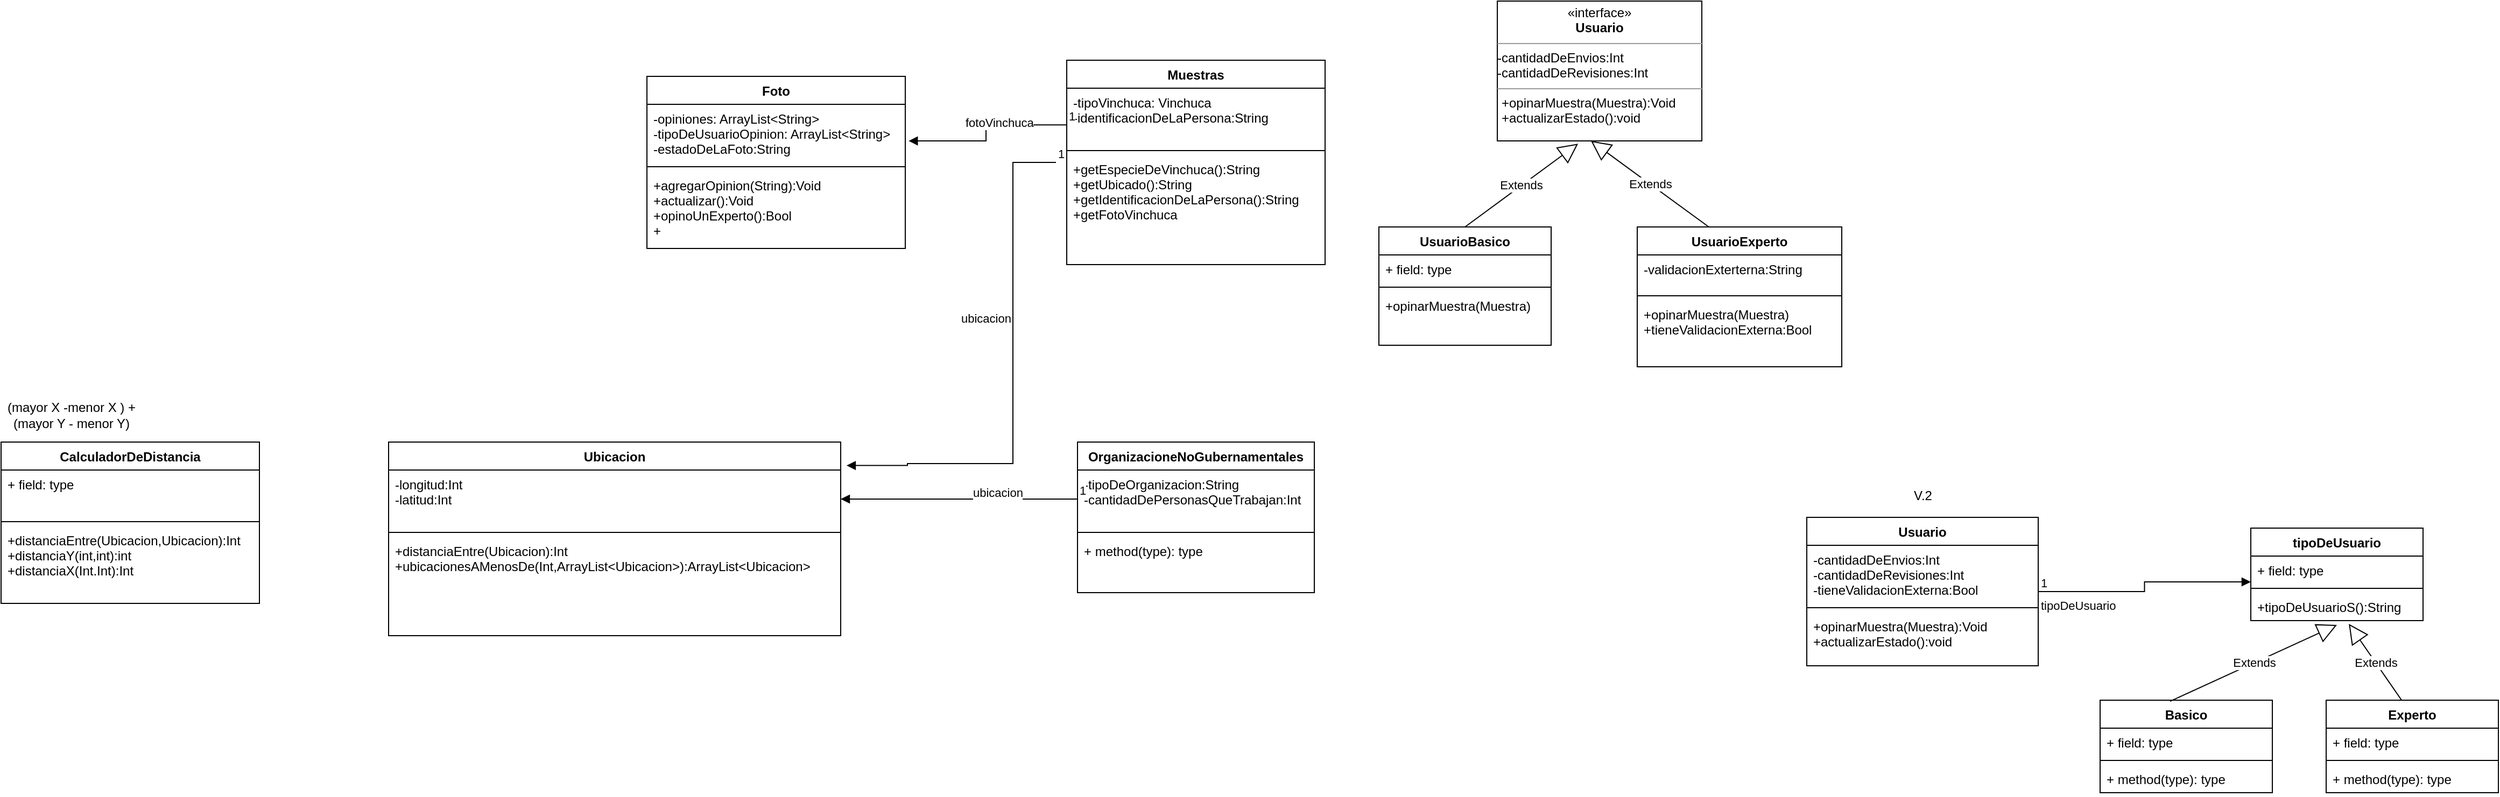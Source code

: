 <mxfile version="19.0.1" type="device" pages="6"><diagram id="brfQYkxa1sn06fOP2BXj" name="Page-1"><mxGraphModel dx="1422" dy="752" grid="1" gridSize="10" guides="1" tooltips="1" connect="1" arrows="1" fold="1" page="1" pageScale="1" pageWidth="827" pageHeight="1169" math="0" shadow="0"><root><mxCell id="0"/><mxCell id="1" parent="0"/><mxCell id="nSxzAzae2zBGVewN0eOs-1" value="Muestras" style="swimlane;fontStyle=1;align=center;verticalAlign=top;childLayout=stackLayout;horizontal=1;startSize=26;horizontalStack=0;resizeParent=1;resizeParentMax=0;resizeLast=0;collapsible=1;marginBottom=0;" parent="1" vertex="1"><mxGeometry x="1097" y="570" width="240" height="190" as="geometry"/></mxCell><mxCell id="nSxzAzae2zBGVewN0eOs-2" value="-tipoVinchuca: Vinchuca&#xA;-identificacionDeLaPersona:String&#xA;" style="text;strokeColor=none;fillColor=none;align=left;verticalAlign=top;spacingLeft=4;spacingRight=4;overflow=hidden;rotatable=0;points=[[0,0.5],[1,0.5]];portConstraint=eastwest;" parent="nSxzAzae2zBGVewN0eOs-1" vertex="1"><mxGeometry y="26" width="240" height="54" as="geometry"/></mxCell><mxCell id="nSxzAzae2zBGVewN0eOs-3" value="" style="line;strokeWidth=1;fillColor=none;align=left;verticalAlign=middle;spacingTop=-1;spacingLeft=3;spacingRight=3;rotatable=0;labelPosition=right;points=[];portConstraint=eastwest;" parent="nSxzAzae2zBGVewN0eOs-1" vertex="1"><mxGeometry y="80" width="240" height="8" as="geometry"/></mxCell><mxCell id="nSxzAzae2zBGVewN0eOs-4" value="+getEspecieDeVinchuca():String&#xA;+getUbicado():String&#xA;+getIdentificacionDeLaPersona():String&#xA;+getFotoVinchuca&#xA;" style="text;strokeColor=none;fillColor=none;align=left;verticalAlign=top;spacingLeft=4;spacingRight=4;overflow=hidden;rotatable=0;points=[[0,0.5],[1,0.5]];portConstraint=eastwest;" parent="nSxzAzae2zBGVewN0eOs-1" vertex="1"><mxGeometry y="88" width="240" height="102" as="geometry"/></mxCell><mxCell id="nSxzAzae2zBGVewN0eOs-5" value="UsuarioBasico" style="swimlane;fontStyle=1;align=center;verticalAlign=top;childLayout=stackLayout;horizontal=1;startSize=26;horizontalStack=0;resizeParent=1;resizeParentMax=0;resizeLast=0;collapsible=1;marginBottom=0;" parent="1" vertex="1"><mxGeometry x="1387" y="725" width="160" height="110" as="geometry"/></mxCell><mxCell id="nSxzAzae2zBGVewN0eOs-6" value="+ field: type" style="text;strokeColor=none;fillColor=none;align=left;verticalAlign=top;spacingLeft=4;spacingRight=4;overflow=hidden;rotatable=0;points=[[0,0.5],[1,0.5]];portConstraint=eastwest;" parent="nSxzAzae2zBGVewN0eOs-5" vertex="1"><mxGeometry y="26" width="160" height="26" as="geometry"/></mxCell><mxCell id="nSxzAzae2zBGVewN0eOs-7" value="" style="line;strokeWidth=1;fillColor=none;align=left;verticalAlign=middle;spacingTop=-1;spacingLeft=3;spacingRight=3;rotatable=0;labelPosition=right;points=[];portConstraint=eastwest;" parent="nSxzAzae2zBGVewN0eOs-5" vertex="1"><mxGeometry y="52" width="160" height="8" as="geometry"/></mxCell><mxCell id="nSxzAzae2zBGVewN0eOs-8" value="+opinarMuestra(Muestra)" style="text;strokeColor=none;fillColor=none;align=left;verticalAlign=top;spacingLeft=4;spacingRight=4;overflow=hidden;rotatable=0;points=[[0,0.5],[1,0.5]];portConstraint=eastwest;" parent="nSxzAzae2zBGVewN0eOs-5" vertex="1"><mxGeometry y="60" width="160" height="50" as="geometry"/></mxCell><mxCell id="nSxzAzae2zBGVewN0eOs-9" value="UsuarioExperto" style="swimlane;fontStyle=1;align=center;verticalAlign=top;childLayout=stackLayout;horizontal=1;startSize=26;horizontalStack=0;resizeParent=1;resizeParentMax=0;resizeLast=0;collapsible=1;marginBottom=0;" parent="1" vertex="1"><mxGeometry x="1627" y="725" width="190" height="130" as="geometry"/></mxCell><mxCell id="nSxzAzae2zBGVewN0eOs-10" value="-validacionExterterna:String" style="text;strokeColor=none;fillColor=none;align=left;verticalAlign=top;spacingLeft=4;spacingRight=4;overflow=hidden;rotatable=0;points=[[0,0.5],[1,0.5]];portConstraint=eastwest;" parent="nSxzAzae2zBGVewN0eOs-9" vertex="1"><mxGeometry y="26" width="190" height="34" as="geometry"/></mxCell><mxCell id="nSxzAzae2zBGVewN0eOs-11" value="" style="line;strokeWidth=1;fillColor=none;align=left;verticalAlign=middle;spacingTop=-1;spacingLeft=3;spacingRight=3;rotatable=0;labelPosition=right;points=[];portConstraint=eastwest;" parent="nSxzAzae2zBGVewN0eOs-9" vertex="1"><mxGeometry y="60" width="190" height="8" as="geometry"/></mxCell><mxCell id="nSxzAzae2zBGVewN0eOs-12" value="+opinarMuestra(Muestra)&#xA;+tieneValidacionExterna:Bool&#xA;" style="text;strokeColor=none;fillColor=none;align=left;verticalAlign=top;spacingLeft=4;spacingRight=4;overflow=hidden;rotatable=0;points=[[0,0.5],[1,0.5]];portConstraint=eastwest;" parent="nSxzAzae2zBGVewN0eOs-9" vertex="1"><mxGeometry y="68" width="190" height="62" as="geometry"/></mxCell><mxCell id="nSxzAzae2zBGVewN0eOs-13" value="Extends" style="endArrow=block;endSize=16;endFill=0;html=1;rounded=0;exitX=0.5;exitY=0;exitDx=0;exitDy=0;entryX=0.395;entryY=1.02;entryDx=0;entryDy=0;entryPerimeter=0;" parent="1" source="nSxzAzae2zBGVewN0eOs-5" target="nSxzAzae2zBGVewN0eOs-15" edge="1"><mxGeometry width="160" relative="1" as="geometry"><mxPoint x="1427" y="695" as="sourcePoint"/><mxPoint x="1547" y="685" as="targetPoint"/></mxGeometry></mxCell><mxCell id="nSxzAzae2zBGVewN0eOs-14" value="Extends" style="endArrow=block;endSize=16;endFill=0;html=1;rounded=0;exitX=0.35;exitY=0;exitDx=0;exitDy=0;exitPerimeter=0;entryX=0.458;entryY=1;entryDx=0;entryDy=0;entryPerimeter=0;" parent="1" source="nSxzAzae2zBGVewN0eOs-9" target="nSxzAzae2zBGVewN0eOs-15" edge="1"><mxGeometry width="160" relative="1" as="geometry"><mxPoint x="1517" y="725" as="sourcePoint"/><mxPoint x="1617" y="675" as="targetPoint"/></mxGeometry></mxCell><mxCell id="nSxzAzae2zBGVewN0eOs-15" value="&lt;p style=&quot;margin:0px;margin-top:4px;text-align:center;&quot;&gt;«interface»&lt;b&gt;&lt;br&gt;Usuario&lt;/b&gt;&lt;br&gt;&lt;b&gt;&lt;/b&gt;&lt;/p&gt;&lt;hr size=&quot;1&quot;&gt;&lt;div&gt;-cantidadDeEnvios:Int&lt;/div&gt;&lt;div&gt;-cantidadDeRevisiones:Int&lt;br&gt;&lt;/div&gt;&lt;hr size=&quot;1&quot;&gt;&lt;p style=&quot;margin:0px;margin-left:4px;&quot;&gt;+opinarMuestra(Muestra):Void&lt;/p&gt;&lt;p style=&quot;margin:0px;margin-left:4px;&quot;&gt;+actualizarEstado():void&lt;br&gt;&lt;/p&gt;" style="verticalAlign=top;align=left;overflow=fill;fontSize=12;fontFamily=Helvetica;html=1;" parent="1" vertex="1"><mxGeometry x="1497" y="515" width="190" height="130" as="geometry"/></mxCell><mxCell id="nSxzAzae2zBGVewN0eOs-16" value="Foto" style="swimlane;fontStyle=1;align=center;verticalAlign=top;childLayout=stackLayout;horizontal=1;startSize=26;horizontalStack=0;resizeParent=1;resizeParentMax=0;resizeLast=0;collapsible=1;marginBottom=0;" parent="1" vertex="1"><mxGeometry x="707" y="585" width="240" height="160" as="geometry"/></mxCell><mxCell id="nSxzAzae2zBGVewN0eOs-17" value="-opiniones: ArrayList&lt;String&gt;&#xA;-tipoDeUsuarioOpinion: ArrayList&lt;String&gt;&#xA;-estadoDeLaFoto:String&#xA;" style="text;strokeColor=none;fillColor=none;align=left;verticalAlign=top;spacingLeft=4;spacingRight=4;overflow=hidden;rotatable=0;points=[[0,0.5],[1,0.5]];portConstraint=eastwest;" parent="nSxzAzae2zBGVewN0eOs-16" vertex="1"><mxGeometry y="26" width="240" height="54" as="geometry"/></mxCell><mxCell id="nSxzAzae2zBGVewN0eOs-18" value="" style="line;strokeWidth=1;fillColor=none;align=left;verticalAlign=middle;spacingTop=-1;spacingLeft=3;spacingRight=3;rotatable=0;labelPosition=right;points=[];portConstraint=eastwest;" parent="nSxzAzae2zBGVewN0eOs-16" vertex="1"><mxGeometry y="80" width="240" height="8" as="geometry"/></mxCell><mxCell id="nSxzAzae2zBGVewN0eOs-19" value="+agregarOpinion(String):Void&#xA;+actualizar():Void&#xA;+opinoUnExperto():Bool&#xA;+&#xA;" style="text;strokeColor=none;fillColor=none;align=left;verticalAlign=top;spacingLeft=4;spacingRight=4;overflow=hidden;rotatable=0;points=[[0,0.5],[1,0.5]];portConstraint=eastwest;" parent="nSxzAzae2zBGVewN0eOs-16" vertex="1"><mxGeometry y="88" width="240" height="72" as="geometry"/></mxCell><mxCell id="nSxzAzae2zBGVewN0eOs-20" value="fotoVinchuca" style="endArrow=block;endFill=1;html=1;edgeStyle=orthogonalEdgeStyle;align=left;verticalAlign=top;rounded=0;exitX=0;exitY=0.631;exitDx=0;exitDy=0;exitPerimeter=0;entryX=1.013;entryY=0.63;entryDx=0;entryDy=0;entryPerimeter=0;" parent="1" source="nSxzAzae2zBGVewN0eOs-2" target="nSxzAzae2zBGVewN0eOs-17" edge="1"><mxGeometry x="0.374" y="-30" relative="1" as="geometry"><mxPoint x="857" y="795" as="sourcePoint"/><mxPoint x="1017" y="795" as="targetPoint"/><mxPoint as="offset"/></mxGeometry></mxCell><mxCell id="nSxzAzae2zBGVewN0eOs-21" value="1" style="edgeLabel;resizable=0;html=1;align=left;verticalAlign=bottom;" parent="nSxzAzae2zBGVewN0eOs-20" connectable="0" vertex="1"><mxGeometry x="-1" relative="1" as="geometry"/></mxCell><mxCell id="nSxzAzae2zBGVewN0eOs-22" value="OrganizacioneNoGubernamentales" style="swimlane;fontStyle=1;align=center;verticalAlign=top;childLayout=stackLayout;horizontal=1;startSize=26;horizontalStack=0;resizeParent=1;resizeParentMax=0;resizeLast=0;collapsible=1;marginBottom=0;" parent="1" vertex="1"><mxGeometry x="1107" y="925" width="220" height="140" as="geometry"/></mxCell><mxCell id="nSxzAzae2zBGVewN0eOs-23" value="-tipoDeOrganizacion:String&#xA;-cantidadDePersonasQueTrabajan:Int&#xA;" style="text;strokeColor=none;fillColor=none;align=left;verticalAlign=top;spacingLeft=4;spacingRight=4;overflow=hidden;rotatable=0;points=[[0,0.5],[1,0.5]];portConstraint=eastwest;" parent="nSxzAzae2zBGVewN0eOs-22" vertex="1"><mxGeometry y="26" width="220" height="54" as="geometry"/></mxCell><mxCell id="nSxzAzae2zBGVewN0eOs-24" value="" style="line;strokeWidth=1;fillColor=none;align=left;verticalAlign=middle;spacingTop=-1;spacingLeft=3;spacingRight=3;rotatable=0;labelPosition=right;points=[];portConstraint=eastwest;" parent="nSxzAzae2zBGVewN0eOs-22" vertex="1"><mxGeometry y="80" width="220" height="8" as="geometry"/></mxCell><mxCell id="nSxzAzae2zBGVewN0eOs-25" value="+ method(type): type" style="text;strokeColor=none;fillColor=none;align=left;verticalAlign=top;spacingLeft=4;spacingRight=4;overflow=hidden;rotatable=0;points=[[0,0.5],[1,0.5]];portConstraint=eastwest;" parent="nSxzAzae2zBGVewN0eOs-22" vertex="1"><mxGeometry y="88" width="220" height="52" as="geometry"/></mxCell><mxCell id="nSxzAzae2zBGVewN0eOs-26" value="Ubicacion" style="swimlane;fontStyle=1;align=center;verticalAlign=top;childLayout=stackLayout;horizontal=1;startSize=26;horizontalStack=0;resizeParent=1;resizeParentMax=0;resizeLast=0;collapsible=1;marginBottom=0;" parent="1" vertex="1"><mxGeometry x="467" y="925" width="420" height="180" as="geometry"/></mxCell><mxCell id="nSxzAzae2zBGVewN0eOs-27" value="-longitud:Int&#xA;-latitud:Int&#xA;" style="text;strokeColor=none;fillColor=none;align=left;verticalAlign=top;spacingLeft=4;spacingRight=4;overflow=hidden;rotatable=0;points=[[0,0.5],[1,0.5]];portConstraint=eastwest;" parent="nSxzAzae2zBGVewN0eOs-26" vertex="1"><mxGeometry y="26" width="420" height="54" as="geometry"/></mxCell><mxCell id="nSxzAzae2zBGVewN0eOs-28" value="" style="line;strokeWidth=1;fillColor=none;align=left;verticalAlign=middle;spacingTop=-1;spacingLeft=3;spacingRight=3;rotatable=0;labelPosition=right;points=[];portConstraint=eastwest;" parent="nSxzAzae2zBGVewN0eOs-26" vertex="1"><mxGeometry y="80" width="420" height="8" as="geometry"/></mxCell><mxCell id="nSxzAzae2zBGVewN0eOs-29" value="+distanciaEntre(Ubicacion):Int&#xA;+ubicacionesAMenosDe(Int,ArrayList&lt;Ubicacion&gt;):ArrayList&lt;Ubicacion&gt;&#xA;" style="text;strokeColor=none;fillColor=none;align=left;verticalAlign=top;spacingLeft=4;spacingRight=4;overflow=hidden;rotatable=0;points=[[0,0.5],[1,0.5]];portConstraint=eastwest;" parent="nSxzAzae2zBGVewN0eOs-26" vertex="1"><mxGeometry y="88" width="420" height="92" as="geometry"/></mxCell><mxCell id="nSxzAzae2zBGVewN0eOs-30" value="ubicacion" style="endArrow=block;endFill=1;html=1;edgeStyle=orthogonalEdgeStyle;align=left;verticalAlign=top;rounded=0;entryX=1;entryY=0.5;entryDx=0;entryDy=0;exitX=0;exitY=0.5;exitDx=0;exitDy=0;" parent="1" source="nSxzAzae2zBGVewN0eOs-23" target="nSxzAzae2zBGVewN0eOs-27" edge="1"><mxGeometry x="0.081" y="-28" relative="1" as="geometry"><mxPoint x="1197" y="875" as="sourcePoint"/><mxPoint x="1357" y="875" as="targetPoint"/><mxPoint x="20" y="9" as="offset"/></mxGeometry></mxCell><mxCell id="nSxzAzae2zBGVewN0eOs-31" value="1" style="edgeLabel;resizable=0;html=1;align=left;verticalAlign=bottom;" parent="nSxzAzae2zBGVewN0eOs-30" connectable="0" vertex="1"><mxGeometry x="-1" relative="1" as="geometry"/></mxCell><mxCell id="nSxzAzae2zBGVewN0eOs-32" value="ubicacion" style="endArrow=block;endFill=1;html=1;edgeStyle=orthogonalEdgeStyle;align=left;verticalAlign=top;rounded=0;entryX=1.013;entryY=0.121;entryDx=0;entryDy=0;entryPerimeter=0;" parent="1" target="nSxzAzae2zBGVewN0eOs-26" edge="1"><mxGeometry x="-0.279" y="-50" relative="1" as="geometry"><mxPoint x="1087" y="665" as="sourcePoint"/><mxPoint x="967" y="945" as="targetPoint"/><mxPoint as="offset"/><Array as="points"><mxPoint x="1047" y="665"/><mxPoint x="1047" y="945"/><mxPoint x="949" y="945"/></Array></mxGeometry></mxCell><mxCell id="nSxzAzae2zBGVewN0eOs-33" value="1" style="edgeLabel;resizable=0;html=1;align=left;verticalAlign=bottom;" parent="nSxzAzae2zBGVewN0eOs-32" connectable="0" vertex="1"><mxGeometry x="-1" relative="1" as="geometry"/></mxCell><mxCell id="nSxzAzae2zBGVewN0eOs-34" value="CalculadorDeDistancia" style="swimlane;fontStyle=1;align=center;verticalAlign=top;childLayout=stackLayout;horizontal=1;startSize=26;horizontalStack=0;resizeParent=1;resizeParentMax=0;resizeLast=0;collapsible=1;marginBottom=0;" parent="1" vertex="1"><mxGeometry x="107" y="925" width="240" height="150" as="geometry"/></mxCell><mxCell id="nSxzAzae2zBGVewN0eOs-35" value="+ field: type" style="text;strokeColor=none;fillColor=none;align=left;verticalAlign=top;spacingLeft=4;spacingRight=4;overflow=hidden;rotatable=0;points=[[0,0.5],[1,0.5]];portConstraint=eastwest;" parent="nSxzAzae2zBGVewN0eOs-34" vertex="1"><mxGeometry y="26" width="240" height="44" as="geometry"/></mxCell><mxCell id="nSxzAzae2zBGVewN0eOs-36" value="" style="line;strokeWidth=1;fillColor=none;align=left;verticalAlign=middle;spacingTop=-1;spacingLeft=3;spacingRight=3;rotatable=0;labelPosition=right;points=[];portConstraint=eastwest;" parent="nSxzAzae2zBGVewN0eOs-34" vertex="1"><mxGeometry y="70" width="240" height="8" as="geometry"/></mxCell><mxCell id="nSxzAzae2zBGVewN0eOs-37" value="+distanciaEntre(Ubicacion,Ubicacion):Int&#xA;+distanciaY(int,int):int&#xA;+distanciaX(Int.Int):Int&#xA;" style="text;strokeColor=none;fillColor=none;align=left;verticalAlign=top;spacingLeft=4;spacingRight=4;overflow=hidden;rotatable=0;points=[[0,0.5],[1,0.5]];portConstraint=eastwest;" parent="nSxzAzae2zBGVewN0eOs-34" vertex="1"><mxGeometry y="78" width="240" height="72" as="geometry"/></mxCell><mxCell id="nSxzAzae2zBGVewN0eOs-38" value="&lt;div&gt;(mayor X -menor X ) +&lt;br&gt;&lt;/div&gt;&lt;div&gt; (mayor Y - menor Y) &lt;/div&gt;" style="text;html=1;align=center;verticalAlign=middle;resizable=0;points=[];autosize=1;strokeColor=none;fillColor=none;" parent="1" vertex="1"><mxGeometry x="107" y="885" width="130" height="30" as="geometry"/></mxCell><mxCell id="nSxzAzae2zBGVewN0eOs-39" value="Usuario" style="swimlane;fontStyle=1;align=center;verticalAlign=top;childLayout=stackLayout;horizontal=1;startSize=26;horizontalStack=0;resizeParent=1;resizeParentMax=0;resizeLast=0;collapsible=1;marginBottom=0;" parent="1" vertex="1"><mxGeometry x="1784.5" y="995" width="215" height="138" as="geometry"/></mxCell><mxCell id="nSxzAzae2zBGVewN0eOs-40" value="-cantidadDeEnvios:Int&#xA;-cantidadDeRevisiones:Int&#xA;-tieneValidacionExterna:Bool&#xA;&#xA;" style="text;strokeColor=none;fillColor=none;align=left;verticalAlign=top;spacingLeft=4;spacingRight=4;overflow=hidden;rotatable=0;points=[[0,0.5],[1,0.5]];portConstraint=eastwest;" parent="nSxzAzae2zBGVewN0eOs-39" vertex="1"><mxGeometry y="26" width="215" height="54" as="geometry"/></mxCell><mxCell id="nSxzAzae2zBGVewN0eOs-41" value="" style="line;strokeWidth=1;fillColor=none;align=left;verticalAlign=middle;spacingTop=-1;spacingLeft=3;spacingRight=3;rotatable=0;labelPosition=right;points=[];portConstraint=eastwest;" parent="nSxzAzae2zBGVewN0eOs-39" vertex="1"><mxGeometry y="80" width="215" height="8" as="geometry"/></mxCell><mxCell id="nSxzAzae2zBGVewN0eOs-42" value="+opinarMuestra(Muestra):Void&#xA;+actualizarEstado():void" style="text;strokeColor=none;fillColor=none;align=left;verticalAlign=top;spacingLeft=4;spacingRight=4;overflow=hidden;rotatable=0;points=[[0,0.5],[1,0.5]];portConstraint=eastwest;" parent="nSxzAzae2zBGVewN0eOs-39" vertex="1"><mxGeometry y="88" width="215" height="50" as="geometry"/></mxCell><mxCell id="nSxzAzae2zBGVewN0eOs-43" value="V.2" style="text;html=1;align=center;verticalAlign=middle;resizable=0;points=[];autosize=1;strokeColor=none;fillColor=none;" parent="1" vertex="1"><mxGeometry x="1877" y="965" width="30" height="20" as="geometry"/></mxCell><mxCell id="nSxzAzae2zBGVewN0eOs-44" value="tipoDeUsuario" style="endArrow=block;endFill=1;html=1;edgeStyle=orthogonalEdgeStyle;align=left;verticalAlign=top;rounded=0;exitX=1;exitY=0.5;exitDx=0;exitDy=0;entryX=0;entryY=0.923;entryDx=0;entryDy=0;entryPerimeter=0;" parent="1" source="nSxzAzae2zBGVewN0eOs-39" target="nSxzAzae2zBGVewN0eOs-47" edge="1"><mxGeometry x="-1" relative="1" as="geometry"><mxPoint x="2027" y="1065" as="sourcePoint"/><mxPoint x="2187" y="1065" as="targetPoint"/></mxGeometry></mxCell><mxCell id="nSxzAzae2zBGVewN0eOs-45" value="1" style="edgeLabel;resizable=0;html=1;align=left;verticalAlign=bottom;" parent="nSxzAzae2zBGVewN0eOs-44" connectable="0" vertex="1"><mxGeometry x="-1" relative="1" as="geometry"/></mxCell><mxCell id="nSxzAzae2zBGVewN0eOs-46" value="tipoDeUsuario" style="swimlane;fontStyle=1;align=center;verticalAlign=top;childLayout=stackLayout;horizontal=1;startSize=26;horizontalStack=0;resizeParent=1;resizeParentMax=0;resizeLast=0;collapsible=1;marginBottom=0;" parent="1" vertex="1"><mxGeometry x="2197" y="1005" width="160" height="86" as="geometry"/></mxCell><mxCell id="nSxzAzae2zBGVewN0eOs-47" value="+ field: type" style="text;strokeColor=none;fillColor=none;align=left;verticalAlign=top;spacingLeft=4;spacingRight=4;overflow=hidden;rotatable=0;points=[[0,0.5],[1,0.5]];portConstraint=eastwest;" parent="nSxzAzae2zBGVewN0eOs-46" vertex="1"><mxGeometry y="26" width="160" height="26" as="geometry"/></mxCell><mxCell id="nSxzAzae2zBGVewN0eOs-48" value="" style="line;strokeWidth=1;fillColor=none;align=left;verticalAlign=middle;spacingTop=-1;spacingLeft=3;spacingRight=3;rotatable=0;labelPosition=right;points=[];portConstraint=eastwest;" parent="nSxzAzae2zBGVewN0eOs-46" vertex="1"><mxGeometry y="52" width="160" height="8" as="geometry"/></mxCell><mxCell id="nSxzAzae2zBGVewN0eOs-49" value="+tipoDeUsuarioS():String" style="text;strokeColor=none;fillColor=none;align=left;verticalAlign=top;spacingLeft=4;spacingRight=4;overflow=hidden;rotatable=0;points=[[0,0.5],[1,0.5]];portConstraint=eastwest;" parent="nSxzAzae2zBGVewN0eOs-46" vertex="1"><mxGeometry y="60" width="160" height="26" as="geometry"/></mxCell><mxCell id="nSxzAzae2zBGVewN0eOs-50" value="Basico" style="swimlane;fontStyle=1;align=center;verticalAlign=top;childLayout=stackLayout;horizontal=1;startSize=26;horizontalStack=0;resizeParent=1;resizeParentMax=0;resizeLast=0;collapsible=1;marginBottom=0;" parent="1" vertex="1"><mxGeometry x="2057" y="1165" width="160" height="86" as="geometry"/></mxCell><mxCell id="nSxzAzae2zBGVewN0eOs-51" value="+ field: type" style="text;strokeColor=none;fillColor=none;align=left;verticalAlign=top;spacingLeft=4;spacingRight=4;overflow=hidden;rotatable=0;points=[[0,0.5],[1,0.5]];portConstraint=eastwest;" parent="nSxzAzae2zBGVewN0eOs-50" vertex="1"><mxGeometry y="26" width="160" height="26" as="geometry"/></mxCell><mxCell id="nSxzAzae2zBGVewN0eOs-52" value="" style="line;strokeWidth=1;fillColor=none;align=left;verticalAlign=middle;spacingTop=-1;spacingLeft=3;spacingRight=3;rotatable=0;labelPosition=right;points=[];portConstraint=eastwest;" parent="nSxzAzae2zBGVewN0eOs-50" vertex="1"><mxGeometry y="52" width="160" height="8" as="geometry"/></mxCell><mxCell id="nSxzAzae2zBGVewN0eOs-53" value="+ method(type): type" style="text;strokeColor=none;fillColor=none;align=left;verticalAlign=top;spacingLeft=4;spacingRight=4;overflow=hidden;rotatable=0;points=[[0,0.5],[1,0.5]];portConstraint=eastwest;" parent="nSxzAzae2zBGVewN0eOs-50" vertex="1"><mxGeometry y="60" width="160" height="26" as="geometry"/></mxCell><mxCell id="nSxzAzae2zBGVewN0eOs-54" value="Experto" style="swimlane;fontStyle=1;align=center;verticalAlign=top;childLayout=stackLayout;horizontal=1;startSize=26;horizontalStack=0;resizeParent=1;resizeParentMax=0;resizeLast=0;collapsible=1;marginBottom=0;" parent="1" vertex="1"><mxGeometry x="2267" y="1165" width="160" height="86" as="geometry"/></mxCell><mxCell id="nSxzAzae2zBGVewN0eOs-55" value="+ field: type" style="text;strokeColor=none;fillColor=none;align=left;verticalAlign=top;spacingLeft=4;spacingRight=4;overflow=hidden;rotatable=0;points=[[0,0.5],[1,0.5]];portConstraint=eastwest;" parent="nSxzAzae2zBGVewN0eOs-54" vertex="1"><mxGeometry y="26" width="160" height="26" as="geometry"/></mxCell><mxCell id="nSxzAzae2zBGVewN0eOs-56" value="" style="line;strokeWidth=1;fillColor=none;align=left;verticalAlign=middle;spacingTop=-1;spacingLeft=3;spacingRight=3;rotatable=0;labelPosition=right;points=[];portConstraint=eastwest;" parent="nSxzAzae2zBGVewN0eOs-54" vertex="1"><mxGeometry y="52" width="160" height="8" as="geometry"/></mxCell><mxCell id="nSxzAzae2zBGVewN0eOs-57" value="+ method(type): type" style="text;strokeColor=none;fillColor=none;align=left;verticalAlign=top;spacingLeft=4;spacingRight=4;overflow=hidden;rotatable=0;points=[[0,0.5],[1,0.5]];portConstraint=eastwest;" parent="nSxzAzae2zBGVewN0eOs-54" vertex="1"><mxGeometry y="60" width="160" height="26" as="geometry"/></mxCell><mxCell id="nSxzAzae2zBGVewN0eOs-58" value="Extends" style="endArrow=block;endSize=16;endFill=0;html=1;rounded=0;entryX=0.5;entryY=1.154;entryDx=0;entryDy=0;entryPerimeter=0;exitX=0.406;exitY=0.012;exitDx=0;exitDy=0;exitPerimeter=0;" parent="1" source="nSxzAzae2zBGVewN0eOs-50" target="nSxzAzae2zBGVewN0eOs-49" edge="1"><mxGeometry width="160" relative="1" as="geometry"><mxPoint x="2117" y="1105" as="sourcePoint"/><mxPoint x="2277" y="1105" as="targetPoint"/></mxGeometry></mxCell><mxCell id="nSxzAzae2zBGVewN0eOs-59" value="Extends" style="endArrow=block;endSize=16;endFill=0;html=1;rounded=0;entryX=0.569;entryY=1.115;entryDx=0;entryDy=0;entryPerimeter=0;exitX=0.438;exitY=0;exitDx=0;exitDy=0;exitPerimeter=0;" parent="1" source="nSxzAzae2zBGVewN0eOs-54" target="nSxzAzae2zBGVewN0eOs-49" edge="1"><mxGeometry width="160" relative="1" as="geometry"><mxPoint x="2127" y="1115" as="sourcePoint"/><mxPoint x="2287" y="1105.004" as="targetPoint"/></mxGeometry></mxCell></root></mxGraphModel></diagram><diagram name="Page-2" id="fTKf7S2MGXFhhNnVgMlm"><mxGraphModel dx="2249" dy="752" grid="1" gridSize="10" guides="1" tooltips="1" connect="1" arrows="1" fold="1" page="1" pageScale="1" pageWidth="827" pageHeight="1169" math="0" shadow="0"><root><mxCell id="0"/><mxCell id="1" parent="0"/><mxCell id="cfmOOksIXz_wCVPzM9Of-1" value="Muestras" style="swimlane;fontStyle=1;align=center;verticalAlign=top;childLayout=stackLayout;horizontal=1;startSize=26;horizontalStack=0;resizeParent=1;resizeParentMax=0;resizeLast=0;collapsible=1;marginBottom=0;" parent="1" vertex="1"><mxGeometry x="1030" y="365" width="240" height="190" as="geometry"/></mxCell><mxCell id="cfmOOksIXz_wCVPzM9Of-2" value="-tipoVinchuca: Vinchuca&#xA;-identificacionDeLaPersona:String&#xA;" style="text;strokeColor=none;fillColor=none;align=left;verticalAlign=top;spacingLeft=4;spacingRight=4;overflow=hidden;rotatable=0;points=[[0,0.5],[1,0.5]];portConstraint=eastwest;" parent="cfmOOksIXz_wCVPzM9Of-1" vertex="1"><mxGeometry y="26" width="240" height="54" as="geometry"/></mxCell><mxCell id="cfmOOksIXz_wCVPzM9Of-3" value="" style="line;strokeWidth=1;fillColor=none;align=left;verticalAlign=middle;spacingTop=-1;spacingLeft=3;spacingRight=3;rotatable=0;labelPosition=right;points=[];portConstraint=eastwest;" parent="cfmOOksIXz_wCVPzM9Of-1" vertex="1"><mxGeometry y="80" width="240" height="8" as="geometry"/></mxCell><mxCell id="cfmOOksIXz_wCVPzM9Of-4" value="+getEspecieDeVinchuca():String&#xA;+getUbicado():String&#xA;+getIdentificacionDeLaPersona():String&#xA;+getFotoVinchuca&#xA;" style="text;strokeColor=none;fillColor=none;align=left;verticalAlign=top;spacingLeft=4;spacingRight=4;overflow=hidden;rotatable=0;points=[[0,0.5],[1,0.5]];portConstraint=eastwest;" parent="cfmOOksIXz_wCVPzM9Of-1" vertex="1"><mxGeometry y="88" width="240" height="102" as="geometry"/></mxCell><mxCell id="cfmOOksIXz_wCVPzM9Of-16" value="Foto" style="swimlane;fontStyle=1;align=center;verticalAlign=top;childLayout=stackLayout;horizontal=1;startSize=26;horizontalStack=0;resizeParent=1;resizeParentMax=0;resizeLast=0;collapsible=1;marginBottom=0;" parent="1" vertex="1"><mxGeometry x="640" y="380" width="240" height="160" as="geometry"/></mxCell><mxCell id="cfmOOksIXz_wCVPzM9Of-17" value="-opiniones: ArrayList&lt;String&gt;&#xA;-tipoDeUsuarioOpinion: ArrayList&lt;String&gt;&#xA;-estadoDeLaFoto:String&#xA;" style="text;strokeColor=none;fillColor=none;align=left;verticalAlign=top;spacingLeft=4;spacingRight=4;overflow=hidden;rotatable=0;points=[[0,0.5],[1,0.5]];portConstraint=eastwest;" parent="cfmOOksIXz_wCVPzM9Of-16" vertex="1"><mxGeometry y="26" width="240" height="54" as="geometry"/></mxCell><mxCell id="cfmOOksIXz_wCVPzM9Of-18" value="" style="line;strokeWidth=1;fillColor=none;align=left;verticalAlign=middle;spacingTop=-1;spacingLeft=3;spacingRight=3;rotatable=0;labelPosition=right;points=[];portConstraint=eastwest;" parent="cfmOOksIXz_wCVPzM9Of-16" vertex="1"><mxGeometry y="80" width="240" height="8" as="geometry"/></mxCell><mxCell id="cfmOOksIXz_wCVPzM9Of-19" value="+agregarOpinion(String):Void&#xA;+actualizar():Void&#xA;+opinoUnExperto():Bool&#xA;+&#xA;" style="text;strokeColor=none;fillColor=none;align=left;verticalAlign=top;spacingLeft=4;spacingRight=4;overflow=hidden;rotatable=0;points=[[0,0.5],[1,0.5]];portConstraint=eastwest;" parent="cfmOOksIXz_wCVPzM9Of-16" vertex="1"><mxGeometry y="88" width="240" height="72" as="geometry"/></mxCell><mxCell id="cfmOOksIXz_wCVPzM9Of-20" value="fotoVinchuca" style="endArrow=block;endFill=1;html=1;edgeStyle=orthogonalEdgeStyle;align=left;verticalAlign=top;rounded=0;exitX=0;exitY=0.631;exitDx=0;exitDy=0;exitPerimeter=0;entryX=1.013;entryY=0.63;entryDx=0;entryDy=0;entryPerimeter=0;" parent="1" source="cfmOOksIXz_wCVPzM9Of-2" target="cfmOOksIXz_wCVPzM9Of-17" edge="1"><mxGeometry x="0.374" y="-30" relative="1" as="geometry"><mxPoint x="790" y="590" as="sourcePoint"/><mxPoint x="950" y="590" as="targetPoint"/><mxPoint as="offset"/></mxGeometry></mxCell><mxCell id="cfmOOksIXz_wCVPzM9Of-21" value="1" style="edgeLabel;resizable=0;html=1;align=left;verticalAlign=bottom;" parent="cfmOOksIXz_wCVPzM9Of-20" connectable="0" vertex="1"><mxGeometry x="-1" relative="1" as="geometry"/></mxCell><mxCell id="cfmOOksIXz_wCVPzM9Of-22" value="OrganizacioneNoGubernamental" style="swimlane;fontStyle=1;align=center;verticalAlign=top;childLayout=stackLayout;horizontal=1;startSize=26;horizontalStack=0;resizeParent=1;resizeParentMax=0;resizeLast=0;collapsible=1;marginBottom=0;" parent="1" vertex="1"><mxGeometry x="840" y="880" width="220" height="140" as="geometry"/></mxCell><mxCell id="cfmOOksIXz_wCVPzM9Of-23" value="-cantidadDePersonasQueTrabajan:Int&#xA;" style="text;strokeColor=none;fillColor=none;align=left;verticalAlign=top;spacingLeft=4;spacingRight=4;overflow=hidden;rotatable=0;points=[[0,0.5],[1,0.5]];portConstraint=eastwest;" parent="cfmOOksIXz_wCVPzM9Of-22" vertex="1"><mxGeometry y="26" width="220" height="54" as="geometry"/></mxCell><mxCell id="cfmOOksIXz_wCVPzM9Of-24" value="" style="line;strokeWidth=1;fillColor=none;align=left;verticalAlign=middle;spacingTop=-1;spacingLeft=3;spacingRight=3;rotatable=0;labelPosition=right;points=[];portConstraint=eastwest;" parent="cfmOOksIXz_wCVPzM9Of-22" vertex="1"><mxGeometry y="80" width="220" height="8" as="geometry"/></mxCell><mxCell id="cfmOOksIXz_wCVPzM9Of-25" value="+ method(type): type" style="text;strokeColor=none;fillColor=none;align=left;verticalAlign=top;spacingLeft=4;spacingRight=4;overflow=hidden;rotatable=0;points=[[0,0.5],[1,0.5]];portConstraint=eastwest;" parent="cfmOOksIXz_wCVPzM9Of-22" vertex="1"><mxGeometry y="88" width="220" height="52" as="geometry"/></mxCell><mxCell id="cfmOOksIXz_wCVPzM9Of-26" value="Ubicacion" style="swimlane;fontStyle=1;align=center;verticalAlign=top;childLayout=stackLayout;horizontal=1;startSize=26;horizontalStack=0;resizeParent=1;resizeParentMax=0;resizeLast=0;collapsible=1;marginBottom=0;" parent="1" vertex="1"><mxGeometry x="400" y="720" width="420" height="180" as="geometry"/></mxCell><mxCell id="cfmOOksIXz_wCVPzM9Of-27" value="-longitud:Int&#xA;-latitud:Int&#xA;" style="text;strokeColor=none;fillColor=none;align=left;verticalAlign=top;spacingLeft=4;spacingRight=4;overflow=hidden;rotatable=0;points=[[0,0.5],[1,0.5]];portConstraint=eastwest;" parent="cfmOOksIXz_wCVPzM9Of-26" vertex="1"><mxGeometry y="26" width="420" height="54" as="geometry"/></mxCell><mxCell id="cfmOOksIXz_wCVPzM9Of-28" value="" style="line;strokeWidth=1;fillColor=none;align=left;verticalAlign=middle;spacingTop=-1;spacingLeft=3;spacingRight=3;rotatable=0;labelPosition=right;points=[];portConstraint=eastwest;" parent="cfmOOksIXz_wCVPzM9Of-26" vertex="1"><mxGeometry y="80" width="420" height="8" as="geometry"/></mxCell><mxCell id="cfmOOksIXz_wCVPzM9Of-29" value="+getLongitud():Int&#xA;+getLatitud():Int&#xA;+distanciaEntre(Ubicacion):Int&#xA;+ubicacionesAMenosDe(Int,ArrayList&lt;Ubicacion&gt;):List&lt;Ubicacion&gt;&#xA;" style="text;strokeColor=none;fillColor=none;align=left;verticalAlign=top;spacingLeft=4;spacingRight=4;overflow=hidden;rotatable=0;points=[[0,0.5],[1,0.5]];portConstraint=eastwest;" parent="cfmOOksIXz_wCVPzM9Of-26" vertex="1"><mxGeometry y="88" width="420" height="92" as="geometry"/></mxCell><mxCell id="cfmOOksIXz_wCVPzM9Of-30" value="ubicacion" style="endArrow=block;endFill=1;html=1;edgeStyle=orthogonalEdgeStyle;align=left;verticalAlign=top;rounded=0;entryX=1;entryY=0.5;entryDx=0;entryDy=0;exitX=0;exitY=0.5;exitDx=0;exitDy=0;" parent="1" source="cfmOOksIXz_wCVPzM9Of-23" target="cfmOOksIXz_wCVPzM9Of-27" edge="1"><mxGeometry x="0.081" y="-28" relative="1" as="geometry"><mxPoint x="1130" y="670" as="sourcePoint"/><mxPoint x="1290" y="670" as="targetPoint"/><mxPoint x="20" y="9" as="offset"/></mxGeometry></mxCell><mxCell id="cfmOOksIXz_wCVPzM9Of-31" value="1" style="edgeLabel;resizable=0;html=1;align=left;verticalAlign=bottom;" parent="cfmOOksIXz_wCVPzM9Of-30" connectable="0" vertex="1"><mxGeometry x="-1" relative="1" as="geometry"/></mxCell><mxCell id="cfmOOksIXz_wCVPzM9Of-32" value="ubicacion" style="endArrow=block;endFill=1;html=1;edgeStyle=orthogonalEdgeStyle;align=left;verticalAlign=top;rounded=0;entryX=1.013;entryY=0.121;entryDx=0;entryDy=0;entryPerimeter=0;" parent="1" target="cfmOOksIXz_wCVPzM9Of-26" edge="1"><mxGeometry x="-0.279" y="-50" relative="1" as="geometry"><mxPoint x="1020" y="460" as="sourcePoint"/><mxPoint x="900" y="740" as="targetPoint"/><mxPoint as="offset"/><Array as="points"><mxPoint x="980" y="460"/><mxPoint x="980" y="740"/><mxPoint x="882" y="740"/></Array></mxGeometry></mxCell><mxCell id="cfmOOksIXz_wCVPzM9Of-33" value="1" style="edgeLabel;resizable=0;html=1;align=left;verticalAlign=bottom;" parent="cfmOOksIXz_wCVPzM9Of-32" connectable="0" vertex="1"><mxGeometry x="-1" relative="1" as="geometry"/></mxCell><mxCell id="cfmOOksIXz_wCVPzM9Of-34" value="CalculadorDeDistancia" style="swimlane;fontStyle=1;align=center;verticalAlign=top;childLayout=stackLayout;horizontal=1;startSize=26;horizontalStack=0;resizeParent=1;resizeParentMax=0;resizeLast=0;collapsible=1;marginBottom=0;" parent="1" vertex="1"><mxGeometry x="-60" y="720" width="340" height="130" as="geometry"/></mxCell><mxCell id="cfmOOksIXz_wCVPzM9Of-35" value="+ field: type" style="text;strokeColor=none;fillColor=none;align=left;verticalAlign=top;spacingLeft=4;spacingRight=4;overflow=hidden;rotatable=0;points=[[0,0.5],[1,0.5]];portConstraint=eastwest;" parent="cfmOOksIXz_wCVPzM9Of-34" vertex="1"><mxGeometry y="26" width="340" height="44" as="geometry"/></mxCell><mxCell id="cfmOOksIXz_wCVPzM9Of-36" value="" style="line;strokeWidth=1;fillColor=none;align=left;verticalAlign=middle;spacingTop=-1;spacingLeft=3;spacingRight=3;rotatable=0;labelPosition=right;points=[];portConstraint=eastwest;" parent="cfmOOksIXz_wCVPzM9Of-34" vertex="1"><mxGeometry y="70" width="340" height="8" as="geometry"/></mxCell><mxCell id="cfmOOksIXz_wCVPzM9Of-37" value="+distanciaEntreLasUbicaciones(Ubicacion,Ubicacion):Int&#xA;+distanciaEntreLosPuntos(int,int):int&#xA;" style="text;strokeColor=none;fillColor=none;align=left;verticalAlign=top;spacingLeft=4;spacingRight=4;overflow=hidden;rotatable=0;points=[[0,0.5],[1,0.5]];portConstraint=eastwest;" parent="cfmOOksIXz_wCVPzM9Of-34" vertex="1"><mxGeometry y="78" width="340" height="52" as="geometry"/></mxCell><mxCell id="cfmOOksIXz_wCVPzM9Of-39" value="Usuario" style="swimlane;fontStyle=1;align=center;verticalAlign=top;childLayout=stackLayout;horizontal=1;startSize=26;horizontalStack=0;resizeParent=1;resizeParentMax=0;resizeLast=0;collapsible=1;marginBottom=0;" parent="1" vertex="1"><mxGeometry x="1360" y="360" width="215" height="138" as="geometry"/></mxCell><mxCell id="cfmOOksIXz_wCVPzM9Of-40" value="-cantidadDeEnvios:Int&#xA;-cantidadDeRevisiones:Int&#xA;-tieneValidacionExterna:Bool&#xA;&#xA;" style="text;strokeColor=none;fillColor=none;align=left;verticalAlign=top;spacingLeft=4;spacingRight=4;overflow=hidden;rotatable=0;points=[[0,0.5],[1,0.5]];portConstraint=eastwest;" parent="cfmOOksIXz_wCVPzM9Of-39" vertex="1"><mxGeometry y="26" width="215" height="54" as="geometry"/></mxCell><mxCell id="cfmOOksIXz_wCVPzM9Of-41" value="" style="line;strokeWidth=1;fillColor=none;align=left;verticalAlign=middle;spacingTop=-1;spacingLeft=3;spacingRight=3;rotatable=0;labelPosition=right;points=[];portConstraint=eastwest;" parent="cfmOOksIXz_wCVPzM9Of-39" vertex="1"><mxGeometry y="80" width="215" height="8" as="geometry"/></mxCell><mxCell id="cfmOOksIXz_wCVPzM9Of-42" value="+opinarMuestra(Muestra):Void&#xA;+actualizarEstado():void" style="text;strokeColor=none;fillColor=none;align=left;verticalAlign=top;spacingLeft=4;spacingRight=4;overflow=hidden;rotatable=0;points=[[0,0.5],[1,0.5]];portConstraint=eastwest;" parent="cfmOOksIXz_wCVPzM9Of-39" vertex="1"><mxGeometry y="88" width="215" height="50" as="geometry"/></mxCell><mxCell id="cfmOOksIXz_wCVPzM9Of-44" value="tipoDeUsuario" style="endArrow=block;endFill=1;html=1;edgeStyle=orthogonalEdgeStyle;align=left;verticalAlign=top;rounded=0;exitX=1;exitY=0.5;exitDx=0;exitDy=0;entryX=0;entryY=0.923;entryDx=0;entryDy=0;entryPerimeter=0;" parent="1" source="cfmOOksIXz_wCVPzM9Of-39" target="cfmOOksIXz_wCVPzM9Of-47" edge="1"><mxGeometry x="-1" relative="1" as="geometry"><mxPoint x="1602.5" y="430" as="sourcePoint"/><mxPoint x="1762.5" y="430" as="targetPoint"/></mxGeometry></mxCell><mxCell id="cfmOOksIXz_wCVPzM9Of-45" value="1" style="edgeLabel;resizable=0;html=1;align=left;verticalAlign=bottom;" parent="cfmOOksIXz_wCVPzM9Of-44" connectable="0" vertex="1"><mxGeometry x="-1" relative="1" as="geometry"/></mxCell><mxCell id="cfmOOksIXz_wCVPzM9Of-46" value="tipoDeUsuario" style="swimlane;fontStyle=1;align=center;verticalAlign=top;childLayout=stackLayout;horizontal=1;startSize=26;horizontalStack=0;resizeParent=1;resizeParentMax=0;resizeLast=0;collapsible=1;marginBottom=0;" parent="1" vertex="1"><mxGeometry x="1772.5" y="370" width="160" height="86" as="geometry"/></mxCell><mxCell id="cfmOOksIXz_wCVPzM9Of-47" value="+ field: type" style="text;strokeColor=none;fillColor=none;align=left;verticalAlign=top;spacingLeft=4;spacingRight=4;overflow=hidden;rotatable=0;points=[[0,0.5],[1,0.5]];portConstraint=eastwest;" parent="cfmOOksIXz_wCVPzM9Of-46" vertex="1"><mxGeometry y="26" width="160" height="26" as="geometry"/></mxCell><mxCell id="cfmOOksIXz_wCVPzM9Of-48" value="" style="line;strokeWidth=1;fillColor=none;align=left;verticalAlign=middle;spacingTop=-1;spacingLeft=3;spacingRight=3;rotatable=0;labelPosition=right;points=[];portConstraint=eastwest;" parent="cfmOOksIXz_wCVPzM9Of-46" vertex="1"><mxGeometry y="52" width="160" height="8" as="geometry"/></mxCell><mxCell id="cfmOOksIXz_wCVPzM9Of-49" value="+tipo():String" style="text;strokeColor=none;fillColor=none;align=left;verticalAlign=top;spacingLeft=4;spacingRight=4;overflow=hidden;rotatable=0;points=[[0,0.5],[1,0.5]];portConstraint=eastwest;fontStyle=2" parent="cfmOOksIXz_wCVPzM9Of-46" vertex="1"><mxGeometry y="60" width="160" height="26" as="geometry"/></mxCell><mxCell id="cfmOOksIXz_wCVPzM9Of-50" value="Basico" style="swimlane;fontStyle=1;align=center;verticalAlign=top;childLayout=stackLayout;horizontal=1;startSize=26;horizontalStack=0;resizeParent=1;resizeParentMax=0;resizeLast=0;collapsible=1;marginBottom=0;" parent="1" vertex="1"><mxGeometry x="1632.5" y="530" width="160" height="86" as="geometry"/></mxCell><mxCell id="cfmOOksIXz_wCVPzM9Of-51" value="+ field: type" style="text;strokeColor=none;fillColor=none;align=left;verticalAlign=top;spacingLeft=4;spacingRight=4;overflow=hidden;rotatable=0;points=[[0,0.5],[1,0.5]];portConstraint=eastwest;" parent="cfmOOksIXz_wCVPzM9Of-50" vertex="1"><mxGeometry y="26" width="160" height="26" as="geometry"/></mxCell><mxCell id="cfmOOksIXz_wCVPzM9Of-52" value="" style="line;strokeWidth=1;fillColor=none;align=left;verticalAlign=middle;spacingTop=-1;spacingLeft=3;spacingRight=3;rotatable=0;labelPosition=right;points=[];portConstraint=eastwest;" parent="cfmOOksIXz_wCVPzM9Of-50" vertex="1"><mxGeometry y="52" width="160" height="8" as="geometry"/></mxCell><mxCell id="cfmOOksIXz_wCVPzM9Of-53" value="+tipo():String" style="text;strokeColor=none;fillColor=none;align=left;verticalAlign=top;spacingLeft=4;spacingRight=4;overflow=hidden;rotatable=0;points=[[0,0.5],[1,0.5]];portConstraint=eastwest;" parent="cfmOOksIXz_wCVPzM9Of-50" vertex="1"><mxGeometry y="60" width="160" height="26" as="geometry"/></mxCell><mxCell id="cfmOOksIXz_wCVPzM9Of-54" value="Experto" style="swimlane;fontStyle=1;align=center;verticalAlign=top;childLayout=stackLayout;horizontal=1;startSize=26;horizontalStack=0;resizeParent=1;resizeParentMax=0;resizeLast=0;collapsible=1;marginBottom=0;" parent="1" vertex="1"><mxGeometry x="1842.5" y="530" width="160" height="86" as="geometry"/></mxCell><mxCell id="cfmOOksIXz_wCVPzM9Of-55" value="+ field: type" style="text;strokeColor=none;fillColor=none;align=left;verticalAlign=top;spacingLeft=4;spacingRight=4;overflow=hidden;rotatable=0;points=[[0,0.5],[1,0.5]];portConstraint=eastwest;" parent="cfmOOksIXz_wCVPzM9Of-54" vertex="1"><mxGeometry y="26" width="160" height="26" as="geometry"/></mxCell><mxCell id="cfmOOksIXz_wCVPzM9Of-56" value="" style="line;strokeWidth=1;fillColor=none;align=left;verticalAlign=middle;spacingTop=-1;spacingLeft=3;spacingRight=3;rotatable=0;labelPosition=right;points=[];portConstraint=eastwest;" parent="cfmOOksIXz_wCVPzM9Of-54" vertex="1"><mxGeometry y="52" width="160" height="8" as="geometry"/></mxCell><mxCell id="cfmOOksIXz_wCVPzM9Of-57" value="+tipo():String" style="text;strokeColor=none;fillColor=none;align=left;verticalAlign=top;spacingLeft=4;spacingRight=4;overflow=hidden;rotatable=0;points=[[0,0.5],[1,0.5]];portConstraint=eastwest;" parent="cfmOOksIXz_wCVPzM9Of-54" vertex="1"><mxGeometry y="60" width="160" height="26" as="geometry"/></mxCell><mxCell id="cfmOOksIXz_wCVPzM9Of-58" value="Extends" style="endArrow=block;endSize=16;endFill=0;html=1;rounded=0;entryX=0.5;entryY=1.154;entryDx=0;entryDy=0;entryPerimeter=0;exitX=0.406;exitY=0.012;exitDx=0;exitDy=0;exitPerimeter=0;" parent="1" source="cfmOOksIXz_wCVPzM9Of-50" target="cfmOOksIXz_wCVPzM9Of-49" edge="1"><mxGeometry width="160" relative="1" as="geometry"><mxPoint x="1692.5" y="470" as="sourcePoint"/><mxPoint x="1852.5" y="470" as="targetPoint"/></mxGeometry></mxCell><mxCell id="cfmOOksIXz_wCVPzM9Of-59" value="Extends" style="endArrow=block;endSize=16;endFill=0;html=1;rounded=0;entryX=0.569;entryY=1.115;entryDx=0;entryDy=0;entryPerimeter=0;exitX=0.438;exitY=0;exitDx=0;exitDy=0;exitPerimeter=0;" parent="1" source="cfmOOksIXz_wCVPzM9Of-54" target="cfmOOksIXz_wCVPzM9Of-49" edge="1"><mxGeometry width="160" relative="1" as="geometry"><mxPoint x="1702.5" y="480" as="sourcePoint"/><mxPoint x="1862.5" y="470.004" as="targetPoint"/></mxGeometry></mxCell><mxCell id="cfmOOksIXz_wCVPzM9Of-60" value="tipoDeOrganizacion" style="endArrow=block;endFill=1;html=1;edgeStyle=orthogonalEdgeStyle;align=left;verticalAlign=top;rounded=0;exitX=1.023;exitY=0.704;exitDx=0;exitDy=0;exitPerimeter=0;entryX=1;entryY=0.5;entryDx=0;entryDy=0;" parent="1" source="cfmOOksIXz_wCVPzM9Of-23" target="cfmOOksIXz_wCVPzM9Of-63" edge="1"><mxGeometry x="-0.13" y="32" relative="1" as="geometry"><mxPoint x="1500" y="808.5" as="sourcePoint"/><mxPoint x="1320" y="1030" as="targetPoint"/><mxPoint as="offset"/></mxGeometry></mxCell><mxCell id="cfmOOksIXz_wCVPzM9Of-61" value="1" style="edgeLabel;resizable=0;html=1;align=left;verticalAlign=bottom;" parent="cfmOOksIXz_wCVPzM9Of-60" connectable="0" vertex="1"><mxGeometry x="-1" relative="1" as="geometry"/></mxCell><mxCell id="cfmOOksIXz_wCVPzM9Of-63" value="&lt;div&gt;TipoDeOrganizacion(Enumerativo)&lt;/div&gt;&lt;div&gt;&lt;br&gt;&lt;/div&gt;&lt;div&gt;-Salud,Educativo,Cultural,Asistencia,&lt;br&gt;&lt;/div&gt;&lt;div&gt;&lt;br&gt;&lt;/div&gt;" style="rounded=0;whiteSpace=wrap;html=1;" parent="1" vertex="1"><mxGeometry x="827" y="1070" width="259" height="70" as="geometry"/></mxCell><mxCell id="cfmOOksIXz_wCVPzM9Of-64" value="ZonaDeCobertura" style="swimlane;fontStyle=1;align=center;verticalAlign=top;childLayout=stackLayout;horizontal=1;startSize=26;horizontalStack=0;resizeParent=1;resizeParentMax=0;resizeLast=0;collapsible=1;marginBottom=0;" parent="1" vertex="1"><mxGeometry x="1410" y="760" width="340" height="350" as="geometry"/></mxCell><mxCell id="cfmOOksIXz_wCVPzM9Of-65" value="-nombre:String&#xA;-epicentro:Ubicacion&#xA;-radio:Int&#xA;-muestraEnLaZona:ArrayList&lt;Muestra&gt;&#xA;&#xA;&#xA;" style="text;strokeColor=none;fillColor=none;align=left;verticalAlign=top;spacingLeft=4;spacingRight=4;overflow=hidden;rotatable=0;points=[[0,0.5],[1,0.5]];portConstraint=eastwest;" parent="cfmOOksIXz_wCVPzM9Of-64" vertex="1"><mxGeometry y="26" width="340" height="94" as="geometry"/></mxCell><mxCell id="cfmOOksIXz_wCVPzM9Of-66" value="" style="line;strokeWidth=1;fillColor=none;align=left;verticalAlign=middle;spacingTop=-1;spacingLeft=3;spacingRight=3;rotatable=0;labelPosition=right;points=[];portConstraint=eastwest;" parent="cfmOOksIXz_wCVPzM9Of-64" vertex="1"><mxGeometry y="120" width="340" height="10" as="geometry"/></mxCell><mxCell id="cfmOOksIXz_wCVPzM9Of-67" value="+getNombre():String&#xA;+getEpicentro():Ubicacion&#xA;+getRadio():Int&#xA;+getZonasSolapadas():ArrayList&lt;ZonasDeCobertura&gt;&#xA;&#xA;+estaSolapadaCon(ZonaDeCobertura): Boolean&#xA;+zonaEstaDentroDe(ZonaDeCobertura):Boolean&#xA;+zonaChocaCon(ZonaDeCobertura):Boolean&#xA;+esLaMismaZona(ZonaDeCobertura):Boolean&#xA;&#xA;+agregarSiEsZonaSolapada(ZonaDeCobertura): Void&#xA;&#xA;+muestrasAMenosDe(Muestra,Int):List&lt;Muestra&gt;&#xA;" style="text;strokeColor=none;fillColor=none;align=left;verticalAlign=top;spacingLeft=4;spacingRight=4;overflow=hidden;rotatable=0;points=[[0,0.5],[1,0.5]];portConstraint=eastwest;" parent="cfmOOksIXz_wCVPzM9Of-64" vertex="1"><mxGeometry y="130" width="340" height="220" as="geometry"/></mxCell><mxCell id="cfmOOksIXz_wCVPzM9Of-68" value="zonasSolapadas" style="endArrow=block;endFill=1;html=1;edgeStyle=orthogonalEdgeStyle;align=left;verticalAlign=top;rounded=0;exitX=1;exitY=0.713;exitDx=0;exitDy=0;exitPerimeter=0;entryX=0.794;entryY=0;entryDx=0;entryDy=0;entryPerimeter=0;" parent="cfmOOksIXz_wCVPzM9Of-64" source="cfmOOksIXz_wCVPzM9Of-65" target="cfmOOksIXz_wCVPzM9Of-64" edge="1"><mxGeometry x="-0.13" y="32" relative="1" as="geometry"><mxPoint x="382.5" y="30.016" as="sourcePoint"/><mxPoint x="403.44" y="191" as="targetPoint"/><mxPoint as="offset"/><Array as="points"><mxPoint x="380" y="93"/><mxPoint x="380" y="-40"/><mxPoint x="254" y="-40"/><mxPoint x="254"/></Array></mxGeometry></mxCell><mxCell id="cfmOOksIXz_wCVPzM9Of-69" value="1" style="edgeLabel;resizable=0;html=1;align=left;verticalAlign=bottom;" parent="cfmOOksIXz_wCVPzM9Of-68" connectable="0" vertex="1"><mxGeometry x="-1" relative="1" as="geometry"/></mxCell><mxCell id="cfmOOksIXz_wCVPzM9Of-71" value="*" style="text;html=1;align=center;verticalAlign=middle;resizable=0;points=[];autosize=1;strokeColor=none;fillColor=none;" parent="1" vertex="1"><mxGeometry x="1640" y="730" width="20" height="20" as="geometry"/></mxCell><mxCell id="cfmOOksIXz_wCVPzM9Of-72" value="muestrasEnLaZona" style="endArrow=block;endFill=1;html=1;edgeStyle=orthogonalEdgeStyle;align=left;verticalAlign=top;rounded=0;exitX=0.006;exitY=0.287;exitDx=0;exitDy=0;exitPerimeter=0;entryX=0.75;entryY=1;entryDx=0;entryDy=0;" parent="1" source="cfmOOksIXz_wCVPzM9Of-65" target="cfmOOksIXz_wCVPzM9Of-1" edge="1"><mxGeometry x="-0.13" y="32" relative="1" as="geometry"><mxPoint x="1275.92" y="830.002" as="sourcePoint"/><mxPoint x="1210" y="736.98" as="targetPoint"/><mxPoint as="offset"/><Array as="points"><mxPoint x="1412" y="830"/><mxPoint x="1336" y="830"/><mxPoint x="1336" y="697"/><mxPoint x="1210" y="697"/></Array></mxGeometry></mxCell><mxCell id="cfmOOksIXz_wCVPzM9Of-73" value="1" style="edgeLabel;resizable=0;html=1;align=left;verticalAlign=bottom;" parent="cfmOOksIXz_wCVPzM9Of-72" connectable="0" vertex="1"><mxGeometry x="-1" relative="1" as="geometry"/></mxCell><mxCell id="cfmOOksIXz_wCVPzM9Of-74" value="&lt;div&gt;*&lt;/div&gt;&lt;div&gt;&lt;br&gt;&lt;/div&gt;" style="text;html=1;align=center;verticalAlign=middle;resizable=0;points=[];autosize=1;strokeColor=none;fillColor=none;" parent="1" vertex="1"><mxGeometry x="1220" y="565" width="20" height="30" as="geometry"/></mxCell><mxCell id="cfmOOksIXz_wCVPzM9Of-75" value="CollectorDeZonasDeCoberturas" style="swimlane;fontStyle=1;align=center;verticalAlign=top;childLayout=stackLayout;horizontal=1;startSize=26;horizontalStack=0;resizeParent=1;resizeParentMax=0;resizeLast=0;collapsible=1;marginBottom=0;" parent="1" vertex="1"><mxGeometry x="2068" y="820" width="370" height="190" as="geometry"/></mxCell><mxCell id="cfmOOksIXz_wCVPzM9Of-76" value="+ field: type" style="text;strokeColor=none;fillColor=none;align=left;verticalAlign=top;spacingLeft=4;spacingRight=4;overflow=hidden;rotatable=0;points=[[0,0.5],[1,0.5]];portConstraint=eastwest;" parent="cfmOOksIXz_wCVPzM9Of-75" vertex="1"><mxGeometry y="26" width="370" height="34" as="geometry"/></mxCell><mxCell id="cfmOOksIXz_wCVPzM9Of-77" value="" style="line;strokeWidth=1;fillColor=none;align=left;verticalAlign=middle;spacingTop=-1;spacingLeft=3;spacingRight=3;rotatable=0;labelPosition=right;points=[];portConstraint=eastwest;" parent="cfmOOksIXz_wCVPzM9Of-75" vertex="1"><mxGeometry y="60" width="370" height="8" as="geometry"/></mxCell><mxCell id="cfmOOksIXz_wCVPzM9Of-78" value="&lt;div&gt;&lt;u&gt;+CollectorDeZonasDeCobertura(ArrayList&amp;lt;ZonaDeCobertura&amp;gt;)&lt;/u&gt;&lt;/div&gt;&lt;div&gt;&lt;br&gt;&lt;/div&gt;&lt;div&gt;+setTodasLasZonas(ArrayList&amp;lt;ZonaDeCobertura&amp;gt;):Void&lt;/div&gt;&lt;div&gt;+getTodasLaZonas():ArrayList&amp;lt;ZonaDeCobertura&amp;gt;&lt;/div&gt;&lt;div&gt;&lt;br&gt;&lt;/div&gt;&lt;div&gt;+registrarNuevaZona(ZonaDeCobertura):Void&lt;/div&gt;&lt;div&gt;+agregarNuevaZona(ZonaDeCobertura):Void&lt;br&gt;&lt;/div&gt;" style="text;strokeColor=none;fillColor=none;align=left;verticalAlign=top;spacingLeft=4;spacingRight=4;overflow=hidden;rotatable=0;points=[[0,0.5],[1,0.5]];portConstraint=eastwest;html=1;" parent="cfmOOksIXz_wCVPzM9Of-75" vertex="1"><mxGeometry y="68" width="370" height="122" as="geometry"/></mxCell><mxCell id="cfmOOksIXz_wCVPzM9Of-79" value="todasLasZonas" style="endArrow=block;endFill=1;html=1;edgeStyle=orthogonalEdgeStyle;align=left;verticalAlign=top;rounded=0;exitX=0;exitY=0.688;exitDx=0;exitDy=0;exitPerimeter=0;entryX=1.009;entryY=0.894;entryDx=0;entryDy=0;entryPerimeter=0;" parent="1" source="cfmOOksIXz_wCVPzM9Of-76" target="cfmOOksIXz_wCVPzM9Of-65" edge="1"><mxGeometry x="-0.511" y="-20" relative="1" as="geometry"><mxPoint x="1830" y="880" as="sourcePoint"/><mxPoint x="1990" y="880" as="targetPoint"/><mxPoint as="offset"/></mxGeometry></mxCell><mxCell id="cfmOOksIXz_wCVPzM9Of-80" value="1" style="edgeLabel;resizable=0;html=1;align=left;verticalAlign=bottom;" parent="cfmOOksIXz_wCVPzM9Of-79" connectable="0" vertex="1"><mxGeometry x="-1" relative="1" as="geometry"/></mxCell><mxCell id="cfmOOksIXz_wCVPzM9Of-81" value="*" style="text;html=1;align=center;verticalAlign=middle;resizable=0;points=[];autosize=1;strokeColor=none;fillColor=none;" parent="1" vertex="1"><mxGeometry x="1770" y="870" width="20" height="20" as="geometry"/></mxCell><mxCell id="-tkxnfsIMbYD95l5VtqX-1" value="CollectorDeZonasDeCoberturas" style="swimlane;fontStyle=1;align=center;verticalAlign=top;childLayout=stackLayout;horizontal=1;startSize=26;horizontalStack=0;resizeParent=1;resizeParentMax=0;resizeLast=0;collapsible=1;marginBottom=0;" parent="1" vertex="1"><mxGeometry x="2820" y="540" width="370" height="190" as="geometry"/></mxCell><mxCell id="-tkxnfsIMbYD95l5VtqX-2" value="+ field: type" style="text;strokeColor=none;fillColor=none;align=left;verticalAlign=top;spacingLeft=4;spacingRight=4;overflow=hidden;rotatable=0;points=[[0,0.5],[1,0.5]];portConstraint=eastwest;" parent="-tkxnfsIMbYD95l5VtqX-1" vertex="1"><mxGeometry y="26" width="370" height="34" as="geometry"/></mxCell><mxCell id="-tkxnfsIMbYD95l5VtqX-3" value="" style="line;strokeWidth=1;fillColor=none;align=left;verticalAlign=middle;spacingTop=-1;spacingLeft=3;spacingRight=3;rotatable=0;labelPosition=right;points=[];portConstraint=eastwest;" parent="-tkxnfsIMbYD95l5VtqX-1" vertex="1"><mxGeometry y="60" width="370" height="8" as="geometry"/></mxCell><mxCell id="-tkxnfsIMbYD95l5VtqX-4" value="&lt;div&gt;&lt;u&gt;+CollectorDeZonasDeCobertura(ArrayList&amp;lt;ZonaDeCobertura&amp;gt;)&lt;/u&gt;&lt;/div&gt;&lt;div&gt;&lt;br&gt;&lt;/div&gt;&lt;div&gt;+setTodasLasZonas(ArrayList&amp;lt;ZonaDeCobertura&amp;gt;):Void&lt;/div&gt;&lt;div&gt;+getTodasLaZonas():ArrayList&amp;lt;ZonaDeCobertura&amp;gt;&lt;/div&gt;&lt;div&gt;&lt;br&gt;&lt;/div&gt;&lt;div&gt;+registrarNuevaZona(ZonaDeCobertura):Void&lt;/div&gt;&lt;div&gt;+agregarNuevaZona(ZonaDeCobertura):Void&lt;br&gt;&lt;/div&gt;" style="text;strokeColor=none;fillColor=none;align=left;verticalAlign=top;spacingLeft=4;spacingRight=4;overflow=hidden;rotatable=0;points=[[0,0.5],[1,0.5]];portConstraint=eastwest;html=1;" parent="-tkxnfsIMbYD95l5VtqX-1" vertex="1"><mxGeometry y="68" width="370" height="122" as="geometry"/></mxCell><mxCell id="-tkxnfsIMbYD95l5VtqX-5" value="V.2" style="text;html=1;align=center;verticalAlign=middle;resizable=0;points=[];autosize=1;strokeColor=none;fillColor=none;" parent="1" vertex="1"><mxGeometry x="2520" y="310" width="30" height="20" as="geometry"/></mxCell><mxCell id="-tkxnfsIMbYD95l5VtqX-6" value="collectorGeneral" style="swimlane;fontStyle=1;align=center;verticalAlign=top;childLayout=stackLayout;horizontal=1;startSize=26;horizontalStack=0;resizeParent=1;resizeParentMax=0;resizeLast=0;collapsible=1;marginBottom=0;" parent="1" vertex="1"><mxGeometry x="2530" y="350" width="210" height="120" as="geometry"/></mxCell><mxCell id="-tkxnfsIMbYD95l5VtqX-7" value="+ field: type" style="text;strokeColor=none;fillColor=none;align=left;verticalAlign=top;spacingLeft=4;spacingRight=4;overflow=hidden;rotatable=0;points=[[0,0.5],[1,0.5]];portConstraint=eastwest;" parent="-tkxnfsIMbYD95l5VtqX-6" vertex="1"><mxGeometry y="26" width="210" height="26" as="geometry"/></mxCell><mxCell id="-tkxnfsIMbYD95l5VtqX-8" value="" style="line;strokeWidth=1;fillColor=none;align=left;verticalAlign=middle;spacingTop=-1;spacingLeft=3;spacingRight=3;rotatable=0;labelPosition=right;points=[];portConstraint=eastwest;" parent="-tkxnfsIMbYD95l5VtqX-6" vertex="1"><mxGeometry y="52" width="210" height="8" as="geometry"/></mxCell><mxCell id="-tkxnfsIMbYD95l5VtqX-9" value="+ agregarMuestra(Muestra):Void&#xA;+agregarZona(ZonaDeCobertura)&#xA;" style="text;strokeColor=none;fillColor=none;align=left;verticalAlign=top;spacingLeft=4;spacingRight=4;overflow=hidden;rotatable=0;points=[[0,0.5],[1,0.5]];portConstraint=eastwest;" parent="-tkxnfsIMbYD95l5VtqX-6" vertex="1"><mxGeometry y="60" width="210" height="60" as="geometry"/></mxCell><mxCell id="-tkxnfsIMbYD95l5VtqX-10" value="collectorZonas" style="endArrow=block;endFill=1;html=1;edgeStyle=orthogonalEdgeStyle;align=left;verticalAlign=top;rounded=0;exitX=1;exitY=0.5;exitDx=0;exitDy=0;entryX=0.195;entryY=0;entryDx=0;entryDy=0;entryPerimeter=0;" parent="1" source="-tkxnfsIMbYD95l5VtqX-9" target="-tkxnfsIMbYD95l5VtqX-1" edge="1"><mxGeometry x="-0.921" y="-10" relative="1" as="geometry"><mxPoint x="2780" y="440" as="sourcePoint"/><mxPoint x="2940" y="440" as="targetPoint"/><Array as="points"/><mxPoint as="offset"/></mxGeometry></mxCell><mxCell id="-tkxnfsIMbYD95l5VtqX-11" value="1" style="edgeLabel;resizable=0;html=1;align=left;verticalAlign=bottom;" parent="-tkxnfsIMbYD95l5VtqX-10" connectable="0" vertex="1"><mxGeometry x="-1" relative="1" as="geometry"/></mxCell><mxCell id="-tkxnfsIMbYD95l5VtqX-12" value="CollectorDeMuestra" style="swimlane;fontStyle=1;align=center;verticalAlign=top;childLayout=stackLayout;horizontal=1;startSize=26;horizontalStack=0;resizeParent=1;resizeParentMax=0;resizeLast=0;collapsible=1;marginBottom=0;" parent="1" vertex="1"><mxGeometry x="2938" y="260" width="370" height="190" as="geometry"/></mxCell><mxCell id="-tkxnfsIMbYD95l5VtqX-13" value="+ field: type" style="text;strokeColor=none;fillColor=none;align=left;verticalAlign=top;spacingLeft=4;spacingRight=4;overflow=hidden;rotatable=0;points=[[0,0.5],[1,0.5]];portConstraint=eastwest;" parent="-tkxnfsIMbYD95l5VtqX-12" vertex="1"><mxGeometry y="26" width="370" height="34" as="geometry"/></mxCell><mxCell id="-tkxnfsIMbYD95l5VtqX-14" value="" style="line;strokeWidth=1;fillColor=none;align=left;verticalAlign=middle;spacingTop=-1;spacingLeft=3;spacingRight=3;rotatable=0;labelPosition=right;points=[];portConstraint=eastwest;" parent="-tkxnfsIMbYD95l5VtqX-12" vertex="1"><mxGeometry y="60" width="370" height="8" as="geometry"/></mxCell><mxCell id="-tkxnfsIMbYD95l5VtqX-15" value="&lt;div&gt;&lt;u&gt;+CollectorDeZonasDeCobertura(ArrayList&amp;lt;ZonaDeCobertura&amp;gt;)&lt;/u&gt;&lt;/div&gt;&lt;div&gt;&lt;br&gt;&lt;/div&gt;&lt;div&gt;+setTodasLasZonas(ArrayList&amp;lt;ZonaDeCobertura&amp;gt;):Void&lt;/div&gt;&lt;div&gt;+getTodasLaZonas():ArrayList&amp;lt;ZonaDeCobertura&amp;gt;&lt;/div&gt;&lt;div&gt;&lt;br&gt;&lt;/div&gt;&lt;div&gt;+registrarNuevaZona(ZonaDeCobertura):Void&lt;/div&gt;&lt;div&gt;+agregarNuevaZona(ZonaDeCobertura):Void&lt;br&gt;&lt;/div&gt;" style="text;strokeColor=none;fillColor=none;align=left;verticalAlign=top;spacingLeft=4;spacingRight=4;overflow=hidden;rotatable=0;points=[[0,0.5],[1,0.5]];portConstraint=eastwest;html=1;" parent="-tkxnfsIMbYD95l5VtqX-12" vertex="1"><mxGeometry y="68" width="370" height="122" as="geometry"/></mxCell><mxCell id="-tkxnfsIMbYD95l5VtqX-16" value="collectorMuestras" style="endArrow=block;endFill=1;html=1;edgeStyle=orthogonalEdgeStyle;align=left;verticalAlign=top;rounded=0;exitX=1;exitY=0.083;exitDx=0;exitDy=0;entryX=0;entryY=0.853;entryDx=0;entryDy=0;entryPerimeter=0;exitPerimeter=0;" parent="1" source="-tkxnfsIMbYD95l5VtqX-6" target="-tkxnfsIMbYD95l5VtqX-13" edge="1"><mxGeometry x="-0.921" y="-10" relative="1" as="geometry"><mxPoint x="2760" y="360" as="sourcePoint"/><mxPoint x="2912.15" y="460" as="targetPoint"/><Array as="points"/><mxPoint as="offset"/></mxGeometry></mxCell><mxCell id="-tkxnfsIMbYD95l5VtqX-17" value="1" style="edgeLabel;resizable=0;html=1;align=left;verticalAlign=bottom;" parent="-tkxnfsIMbYD95l5VtqX-16" connectable="0" vertex="1"><mxGeometry x="-1" relative="1" as="geometry"/></mxCell></root></mxGraphModel></diagram><diagram id="Y03SJdY1qeGqY-ByxGvG" name="Page-3"><mxGraphModel dx="2249" dy="752" grid="1" gridSize="10" guides="1" tooltips="1" connect="1" arrows="1" fold="1" page="1" pageScale="1" pageWidth="827" pageHeight="1169" math="0" shadow="0"><root><mxCell id="0"/><mxCell id="1" parent="0"/><mxCell id="AERXpsB2zbjP5QzvTvb8-1" value="Muestras" style="swimlane;fontStyle=1;align=center;verticalAlign=top;childLayout=stackLayout;horizontal=1;startSize=26;horizontalStack=0;resizeParent=1;resizeParentMax=0;resizeLast=0;collapsible=1;marginBottom=0;" parent="1" vertex="1"><mxGeometry x="380" y="405" width="240" height="190" as="geometry"/></mxCell><mxCell id="AERXpsB2zbjP5QzvTvb8-2" value="-tipoVinchuca: Vinchuca&#xA;-identificacionDeLaPersona:String&#xA;" style="text;strokeColor=none;fillColor=none;align=left;verticalAlign=top;spacingLeft=4;spacingRight=4;overflow=hidden;rotatable=0;points=[[0,0.5],[1,0.5]];portConstraint=eastwest;" parent="AERXpsB2zbjP5QzvTvb8-1" vertex="1"><mxGeometry y="26" width="240" height="54" as="geometry"/></mxCell><mxCell id="AERXpsB2zbjP5QzvTvb8-3" value="" style="line;strokeWidth=1;fillColor=none;align=left;verticalAlign=middle;spacingTop=-1;spacingLeft=3;spacingRight=3;rotatable=0;labelPosition=right;points=[];portConstraint=eastwest;" parent="AERXpsB2zbjP5QzvTvb8-1" vertex="1"><mxGeometry y="80" width="240" height="8" as="geometry"/></mxCell><mxCell id="AERXpsB2zbjP5QzvTvb8-4" value="+getEspecieDeVinchuca():String&#xA;+getUbicado():String&#xA;+getIdentificacionDeLaPersona():String&#xA;+getFotoVinchuca&#xA;" style="text;strokeColor=none;fillColor=none;align=left;verticalAlign=top;spacingLeft=4;spacingRight=4;overflow=hidden;rotatable=0;points=[[0,0.5],[1,0.5]];portConstraint=eastwest;" parent="AERXpsB2zbjP5QzvTvb8-1" vertex="1"><mxGeometry y="88" width="240" height="102" as="geometry"/></mxCell><mxCell id="AERXpsB2zbjP5QzvTvb8-5" value="Foto" style="swimlane;fontStyle=1;align=center;verticalAlign=top;childLayout=stackLayout;horizontal=1;startSize=26;horizontalStack=0;resizeParent=1;resizeParentMax=0;resizeLast=0;collapsible=1;marginBottom=0;" parent="1" vertex="1"><mxGeometry x="-10" y="420" width="240" height="160" as="geometry"/></mxCell><mxCell id="AERXpsB2zbjP5QzvTvb8-6" value="-opiniones: ArrayList&lt;String&gt;&#xA;-tipoDeUsuarioOpinion: ArrayList&lt;String&gt;&#xA;-estadoDeLaFoto:String&#xA;" style="text;strokeColor=none;fillColor=none;align=left;verticalAlign=top;spacingLeft=4;spacingRight=4;overflow=hidden;rotatable=0;points=[[0,0.5],[1,0.5]];portConstraint=eastwest;" parent="AERXpsB2zbjP5QzvTvb8-5" vertex="1"><mxGeometry y="26" width="240" height="54" as="geometry"/></mxCell><mxCell id="AERXpsB2zbjP5QzvTvb8-7" value="" style="line;strokeWidth=1;fillColor=none;align=left;verticalAlign=middle;spacingTop=-1;spacingLeft=3;spacingRight=3;rotatable=0;labelPosition=right;points=[];portConstraint=eastwest;" parent="AERXpsB2zbjP5QzvTvb8-5" vertex="1"><mxGeometry y="80" width="240" height="8" as="geometry"/></mxCell><mxCell id="AERXpsB2zbjP5QzvTvb8-8" value="+agregarOpinion(String):Void&#xA;+actualizar():Void&#xA;+opinoUnExperto():Bool&#xA;+&#xA;" style="text;strokeColor=none;fillColor=none;align=left;verticalAlign=top;spacingLeft=4;spacingRight=4;overflow=hidden;rotatable=0;points=[[0,0.5],[1,0.5]];portConstraint=eastwest;" parent="AERXpsB2zbjP5QzvTvb8-5" vertex="1"><mxGeometry y="88" width="240" height="72" as="geometry"/></mxCell><mxCell id="AERXpsB2zbjP5QzvTvb8-9" value="fotoVinchuca" style="endArrow=block;endFill=1;html=1;edgeStyle=orthogonalEdgeStyle;align=left;verticalAlign=top;rounded=0;exitX=0;exitY=0.631;exitDx=0;exitDy=0;exitPerimeter=0;entryX=1.013;entryY=0.63;entryDx=0;entryDy=0;entryPerimeter=0;" parent="1" source="AERXpsB2zbjP5QzvTvb8-2" target="AERXpsB2zbjP5QzvTvb8-6" edge="1"><mxGeometry x="0.374" y="-30" relative="1" as="geometry"><mxPoint x="140" y="630" as="sourcePoint"/><mxPoint x="300" y="630" as="targetPoint"/><mxPoint as="offset"/></mxGeometry></mxCell><mxCell id="AERXpsB2zbjP5QzvTvb8-10" value="1" style="edgeLabel;resizable=0;html=1;align=left;verticalAlign=bottom;" parent="AERXpsB2zbjP5QzvTvb8-9" connectable="0" vertex="1"><mxGeometry x="-1" relative="1" as="geometry"/></mxCell><mxCell id="AERXpsB2zbjP5QzvTvb8-11" value="OrganizacioneNoGubernamental" style="swimlane;fontStyle=1;align=center;verticalAlign=top;childLayout=stackLayout;horizontal=1;startSize=26;horizontalStack=0;resizeParent=1;resizeParentMax=0;resizeLast=0;collapsible=1;marginBottom=0;" parent="1" vertex="1"><mxGeometry x="190" y="890" width="220" height="140" as="geometry"/></mxCell><mxCell id="AERXpsB2zbjP5QzvTvb8-12" value="-cantidadDePersonasQueTrabajan:Int&#xA;" style="text;strokeColor=none;fillColor=none;align=left;verticalAlign=top;spacingLeft=4;spacingRight=4;overflow=hidden;rotatable=0;points=[[0,0.5],[1,0.5]];portConstraint=eastwest;" parent="AERXpsB2zbjP5QzvTvb8-11" vertex="1"><mxGeometry y="26" width="220" height="54" as="geometry"/></mxCell><mxCell id="AERXpsB2zbjP5QzvTvb8-13" value="" style="line;strokeWidth=1;fillColor=none;align=left;verticalAlign=middle;spacingTop=-1;spacingLeft=3;spacingRight=3;rotatable=0;labelPosition=right;points=[];portConstraint=eastwest;" parent="AERXpsB2zbjP5QzvTvb8-11" vertex="1"><mxGeometry y="80" width="220" height="8" as="geometry"/></mxCell><mxCell id="AERXpsB2zbjP5QzvTvb8-14" value="+ method(type): type" style="text;strokeColor=none;fillColor=none;align=left;verticalAlign=top;spacingLeft=4;spacingRight=4;overflow=hidden;rotatable=0;points=[[0,0.5],[1,0.5]];portConstraint=eastwest;" parent="AERXpsB2zbjP5QzvTvb8-11" vertex="1"><mxGeometry y="88" width="220" height="52" as="geometry"/></mxCell><mxCell id="AERXpsB2zbjP5QzvTvb8-15" value="Ubicacion" style="swimlane;fontStyle=1;align=center;verticalAlign=top;childLayout=stackLayout;horizontal=1;startSize=26;horizontalStack=0;resizeParent=1;resizeParentMax=0;resizeLast=0;collapsible=1;marginBottom=0;" parent="1" vertex="1"><mxGeometry x="-250" y="760" width="420" height="180" as="geometry"/></mxCell><mxCell id="AERXpsB2zbjP5QzvTvb8-16" value="-longitud:Int&#xA;-latitud:Int&#xA;" style="text;strokeColor=none;fillColor=none;align=left;verticalAlign=top;spacingLeft=4;spacingRight=4;overflow=hidden;rotatable=0;points=[[0,0.5],[1,0.5]];portConstraint=eastwest;" parent="AERXpsB2zbjP5QzvTvb8-15" vertex="1"><mxGeometry y="26" width="420" height="54" as="geometry"/></mxCell><mxCell id="AERXpsB2zbjP5QzvTvb8-17" value="" style="line;strokeWidth=1;fillColor=none;align=left;verticalAlign=middle;spacingTop=-1;spacingLeft=3;spacingRight=3;rotatable=0;labelPosition=right;points=[];portConstraint=eastwest;" parent="AERXpsB2zbjP5QzvTvb8-15" vertex="1"><mxGeometry y="80" width="420" height="8" as="geometry"/></mxCell><mxCell id="AERXpsB2zbjP5QzvTvb8-18" value="+getLongitud():Int&#xA;+getLatitud():Int&#xA;+distanciaEntre(Ubicacion):Int&#xA;+ubicacionesAMenosDe(Int,ArrayList&lt;Ubicacion&gt;):List&lt;Ubicacion&gt;&#xA;" style="text;strokeColor=none;fillColor=none;align=left;verticalAlign=top;spacingLeft=4;spacingRight=4;overflow=hidden;rotatable=0;points=[[0,0.5],[1,0.5]];portConstraint=eastwest;" parent="AERXpsB2zbjP5QzvTvb8-15" vertex="1"><mxGeometry y="88" width="420" height="92" as="geometry"/></mxCell><mxCell id="AERXpsB2zbjP5QzvTvb8-19" value="ubicacion" style="endArrow=block;endFill=1;html=1;edgeStyle=orthogonalEdgeStyle;align=left;verticalAlign=top;rounded=0;entryX=1;entryY=0.5;entryDx=0;entryDy=0;exitX=0;exitY=0.5;exitDx=0;exitDy=0;" parent="1" source="AERXpsB2zbjP5QzvTvb8-12" target="AERXpsB2zbjP5QzvTvb8-16" edge="1"><mxGeometry x="0.373" y="-20" relative="1" as="geometry"><mxPoint x="480" y="710" as="sourcePoint"/><mxPoint x="640" y="710" as="targetPoint"/><mxPoint y="1" as="offset"/></mxGeometry></mxCell><mxCell id="AERXpsB2zbjP5QzvTvb8-20" value="1" style="edgeLabel;resizable=0;html=1;align=left;verticalAlign=bottom;" parent="AERXpsB2zbjP5QzvTvb8-19" connectable="0" vertex="1"><mxGeometry x="-1" relative="1" as="geometry"/></mxCell><mxCell id="AERXpsB2zbjP5QzvTvb8-21" value="ubicacion" style="endArrow=block;endFill=1;html=1;edgeStyle=orthogonalEdgeStyle;align=left;verticalAlign=top;rounded=0;entryX=1.013;entryY=0.121;entryDx=0;entryDy=0;entryPerimeter=0;" parent="1" target="AERXpsB2zbjP5QzvTvb8-15" edge="1"><mxGeometry x="-0.279" y="-50" relative="1" as="geometry"><mxPoint x="370" y="500" as="sourcePoint"/><mxPoint x="250" y="780" as="targetPoint"/><mxPoint as="offset"/><Array as="points"><mxPoint x="330" y="500"/><mxPoint x="330" y="780"/><mxPoint x="232" y="780"/></Array></mxGeometry></mxCell><mxCell id="AERXpsB2zbjP5QzvTvb8-22" value="1" style="edgeLabel;resizable=0;html=1;align=left;verticalAlign=bottom;" parent="AERXpsB2zbjP5QzvTvb8-21" connectable="0" vertex="1"><mxGeometry x="-1" relative="1" as="geometry"/></mxCell><mxCell id="AERXpsB2zbjP5QzvTvb8-23" value="CalculadorDeDistancia" style="swimlane;fontStyle=1;align=center;verticalAlign=top;childLayout=stackLayout;horizontal=1;startSize=26;horizontalStack=0;resizeParent=1;resizeParentMax=0;resizeLast=0;collapsible=1;marginBottom=0;" parent="1" vertex="1"><mxGeometry x="-730" y="770" width="340" height="130" as="geometry"/></mxCell><mxCell id="AERXpsB2zbjP5QzvTvb8-24" value="+ field: type" style="text;strokeColor=none;fillColor=none;align=left;verticalAlign=top;spacingLeft=4;spacingRight=4;overflow=hidden;rotatable=0;points=[[0,0.5],[1,0.5]];portConstraint=eastwest;" parent="AERXpsB2zbjP5QzvTvb8-23" vertex="1"><mxGeometry y="26" width="340" height="44" as="geometry"/></mxCell><mxCell id="AERXpsB2zbjP5QzvTvb8-25" value="" style="line;strokeWidth=1;fillColor=none;align=left;verticalAlign=middle;spacingTop=-1;spacingLeft=3;spacingRight=3;rotatable=0;labelPosition=right;points=[];portConstraint=eastwest;" parent="AERXpsB2zbjP5QzvTvb8-23" vertex="1"><mxGeometry y="70" width="340" height="8" as="geometry"/></mxCell><mxCell id="AERXpsB2zbjP5QzvTvb8-26" value="+distanciaEntreLasUbicaciones(Ubicacion,Ubicacion):Int&#xA;+distanciaEntreLosPuntos(int,int):int&#xA;" style="text;strokeColor=none;fillColor=none;align=left;verticalAlign=top;spacingLeft=4;spacingRight=4;overflow=hidden;rotatable=0;points=[[0,0.5],[1,0.5]];portConstraint=eastwest;" parent="AERXpsB2zbjP5QzvTvb8-23" vertex="1"><mxGeometry y="78" width="340" height="52" as="geometry"/></mxCell><mxCell id="AERXpsB2zbjP5QzvTvb8-27" value="Usuario" style="swimlane;fontStyle=1;align=center;verticalAlign=top;childLayout=stackLayout;horizontal=1;startSize=26;horizontalStack=0;resizeParent=1;resizeParentMax=0;resizeLast=0;collapsible=1;marginBottom=0;" parent="1" vertex="1"><mxGeometry x="710" y="400" width="215" height="138" as="geometry"/></mxCell><mxCell id="AERXpsB2zbjP5QzvTvb8-28" value="-cantidadDeEnvios:Int&#xA;-cantidadDeRevisiones:Int&#xA;-tieneValidacionExterna:Bool&#xA;&#xA;" style="text;strokeColor=none;fillColor=none;align=left;verticalAlign=top;spacingLeft=4;spacingRight=4;overflow=hidden;rotatable=0;points=[[0,0.5],[1,0.5]];portConstraint=eastwest;" parent="AERXpsB2zbjP5QzvTvb8-27" vertex="1"><mxGeometry y="26" width="215" height="54" as="geometry"/></mxCell><mxCell id="AERXpsB2zbjP5QzvTvb8-29" value="" style="line;strokeWidth=1;fillColor=none;align=left;verticalAlign=middle;spacingTop=-1;spacingLeft=3;spacingRight=3;rotatable=0;labelPosition=right;points=[];portConstraint=eastwest;" parent="AERXpsB2zbjP5QzvTvb8-27" vertex="1"><mxGeometry y="80" width="215" height="8" as="geometry"/></mxCell><mxCell id="AERXpsB2zbjP5QzvTvb8-30" value="+opinarMuestra(Muestra):Void&#xA;+actualizarEstado():void" style="text;strokeColor=none;fillColor=none;align=left;verticalAlign=top;spacingLeft=4;spacingRight=4;overflow=hidden;rotatable=0;points=[[0,0.5],[1,0.5]];portConstraint=eastwest;" parent="AERXpsB2zbjP5QzvTvb8-27" vertex="1"><mxGeometry y="88" width="215" height="50" as="geometry"/></mxCell><mxCell id="AERXpsB2zbjP5QzvTvb8-31" value="tipoDeUsuario" style="endArrow=block;endFill=1;html=1;edgeStyle=orthogonalEdgeStyle;align=left;verticalAlign=top;rounded=0;exitX=1;exitY=0.5;exitDx=0;exitDy=0;entryX=0;entryY=0.923;entryDx=0;entryDy=0;entryPerimeter=0;" parent="1" source="AERXpsB2zbjP5QzvTvb8-27" target="AERXpsB2zbjP5QzvTvb8-34" edge="1"><mxGeometry x="-1" relative="1" as="geometry"><mxPoint x="952.5" y="470" as="sourcePoint"/><mxPoint x="1112.5" y="470" as="targetPoint"/></mxGeometry></mxCell><mxCell id="AERXpsB2zbjP5QzvTvb8-32" value="1" style="edgeLabel;resizable=0;html=1;align=left;verticalAlign=bottom;" parent="AERXpsB2zbjP5QzvTvb8-31" connectable="0" vertex="1"><mxGeometry x="-1" relative="1" as="geometry"/></mxCell><mxCell id="AERXpsB2zbjP5QzvTvb8-33" value="tipoDeUsuario" style="swimlane;fontStyle=1;align=center;verticalAlign=top;childLayout=stackLayout;horizontal=1;startSize=26;horizontalStack=0;resizeParent=1;resizeParentMax=0;resizeLast=0;collapsible=1;marginBottom=0;" parent="1" vertex="1"><mxGeometry x="1122.5" y="410" width="160" height="86" as="geometry"/></mxCell><mxCell id="AERXpsB2zbjP5QzvTvb8-34" value="+ field: type" style="text;strokeColor=none;fillColor=none;align=left;verticalAlign=top;spacingLeft=4;spacingRight=4;overflow=hidden;rotatable=0;points=[[0,0.5],[1,0.5]];portConstraint=eastwest;" parent="AERXpsB2zbjP5QzvTvb8-33" vertex="1"><mxGeometry y="26" width="160" height="26" as="geometry"/></mxCell><mxCell id="AERXpsB2zbjP5QzvTvb8-35" value="" style="line;strokeWidth=1;fillColor=none;align=left;verticalAlign=middle;spacingTop=-1;spacingLeft=3;spacingRight=3;rotatable=0;labelPosition=right;points=[];portConstraint=eastwest;" parent="AERXpsB2zbjP5QzvTvb8-33" vertex="1"><mxGeometry y="52" width="160" height="8" as="geometry"/></mxCell><mxCell id="AERXpsB2zbjP5QzvTvb8-36" value="+tipo():String" style="text;strokeColor=none;fillColor=none;align=left;verticalAlign=top;spacingLeft=4;spacingRight=4;overflow=hidden;rotatable=0;points=[[0,0.5],[1,0.5]];portConstraint=eastwest;fontStyle=2" parent="AERXpsB2zbjP5QzvTvb8-33" vertex="1"><mxGeometry y="60" width="160" height="26" as="geometry"/></mxCell><mxCell id="AERXpsB2zbjP5QzvTvb8-37" value="Basico" style="swimlane;fontStyle=1;align=center;verticalAlign=top;childLayout=stackLayout;horizontal=1;startSize=26;horizontalStack=0;resizeParent=1;resizeParentMax=0;resizeLast=0;collapsible=1;marginBottom=0;" parent="1" vertex="1"><mxGeometry x="982.5" y="570" width="160" height="86" as="geometry"/></mxCell><mxCell id="AERXpsB2zbjP5QzvTvb8-38" value="+ field: type" style="text;strokeColor=none;fillColor=none;align=left;verticalAlign=top;spacingLeft=4;spacingRight=4;overflow=hidden;rotatable=0;points=[[0,0.5],[1,0.5]];portConstraint=eastwest;" parent="AERXpsB2zbjP5QzvTvb8-37" vertex="1"><mxGeometry y="26" width="160" height="26" as="geometry"/></mxCell><mxCell id="AERXpsB2zbjP5QzvTvb8-39" value="" style="line;strokeWidth=1;fillColor=none;align=left;verticalAlign=middle;spacingTop=-1;spacingLeft=3;spacingRight=3;rotatable=0;labelPosition=right;points=[];portConstraint=eastwest;" parent="AERXpsB2zbjP5QzvTvb8-37" vertex="1"><mxGeometry y="52" width="160" height="8" as="geometry"/></mxCell><mxCell id="AERXpsB2zbjP5QzvTvb8-40" value="+tipo():String" style="text;strokeColor=none;fillColor=none;align=left;verticalAlign=top;spacingLeft=4;spacingRight=4;overflow=hidden;rotatable=0;points=[[0,0.5],[1,0.5]];portConstraint=eastwest;" parent="AERXpsB2zbjP5QzvTvb8-37" vertex="1"><mxGeometry y="60" width="160" height="26" as="geometry"/></mxCell><mxCell id="AERXpsB2zbjP5QzvTvb8-41" value="Experto" style="swimlane;fontStyle=1;align=center;verticalAlign=top;childLayout=stackLayout;horizontal=1;startSize=26;horizontalStack=0;resizeParent=1;resizeParentMax=0;resizeLast=0;collapsible=1;marginBottom=0;" parent="1" vertex="1"><mxGeometry x="1192.5" y="570" width="160" height="86" as="geometry"/></mxCell><mxCell id="AERXpsB2zbjP5QzvTvb8-42" value="+ field: type" style="text;strokeColor=none;fillColor=none;align=left;verticalAlign=top;spacingLeft=4;spacingRight=4;overflow=hidden;rotatable=0;points=[[0,0.5],[1,0.5]];portConstraint=eastwest;" parent="AERXpsB2zbjP5QzvTvb8-41" vertex="1"><mxGeometry y="26" width="160" height="26" as="geometry"/></mxCell><mxCell id="AERXpsB2zbjP5QzvTvb8-43" value="" style="line;strokeWidth=1;fillColor=none;align=left;verticalAlign=middle;spacingTop=-1;spacingLeft=3;spacingRight=3;rotatable=0;labelPosition=right;points=[];portConstraint=eastwest;" parent="AERXpsB2zbjP5QzvTvb8-41" vertex="1"><mxGeometry y="52" width="160" height="8" as="geometry"/></mxCell><mxCell id="AERXpsB2zbjP5QzvTvb8-44" value="+tipo():String" style="text;strokeColor=none;fillColor=none;align=left;verticalAlign=top;spacingLeft=4;spacingRight=4;overflow=hidden;rotatable=0;points=[[0,0.5],[1,0.5]];portConstraint=eastwest;" parent="AERXpsB2zbjP5QzvTvb8-41" vertex="1"><mxGeometry y="60" width="160" height="26" as="geometry"/></mxCell><mxCell id="AERXpsB2zbjP5QzvTvb8-45" value="Extends" style="endArrow=block;endSize=16;endFill=0;html=1;rounded=0;entryX=0.5;entryY=1.154;entryDx=0;entryDy=0;entryPerimeter=0;exitX=0.406;exitY=0.012;exitDx=0;exitDy=0;exitPerimeter=0;" parent="1" source="AERXpsB2zbjP5QzvTvb8-37" target="AERXpsB2zbjP5QzvTvb8-36" edge="1"><mxGeometry width="160" relative="1" as="geometry"><mxPoint x="1042.5" y="510" as="sourcePoint"/><mxPoint x="1202.5" y="510" as="targetPoint"/></mxGeometry></mxCell><mxCell id="AERXpsB2zbjP5QzvTvb8-46" value="Extends" style="endArrow=block;endSize=16;endFill=0;html=1;rounded=0;entryX=0.569;entryY=1.115;entryDx=0;entryDy=0;entryPerimeter=0;exitX=0.438;exitY=0;exitDx=0;exitDy=0;exitPerimeter=0;" parent="1" source="AERXpsB2zbjP5QzvTvb8-41" target="AERXpsB2zbjP5QzvTvb8-36" edge="1"><mxGeometry width="160" relative="1" as="geometry"><mxPoint x="1052.5" y="520" as="sourcePoint"/><mxPoint x="1212.5" y="510.004" as="targetPoint"/></mxGeometry></mxCell><mxCell id="AERXpsB2zbjP5QzvTvb8-47" value="tipoDeOrganizacion" style="endArrow=block;endFill=1;html=1;edgeStyle=orthogonalEdgeStyle;align=left;verticalAlign=top;rounded=0;exitX=1.023;exitY=0.704;exitDx=0;exitDy=0;exitPerimeter=0;entryX=1;entryY=0.5;entryDx=0;entryDy=0;" parent="1" source="AERXpsB2zbjP5QzvTvb8-12" target="veUBQzHxtaXXz-Y48STe-1" edge="1"><mxGeometry x="-0.13" y="32" relative="1" as="geometry"><mxPoint x="850" y="848.5" as="sourcePoint"/><mxPoint x="436" y="1145" as="targetPoint"/><mxPoint as="offset"/><Array as="points"><mxPoint x="430" y="954"/><mxPoint x="430" y="1125"/></Array></mxGeometry></mxCell><mxCell id="AERXpsB2zbjP5QzvTvb8-48" value="1" style="edgeLabel;resizable=0;html=1;align=left;verticalAlign=bottom;" parent="AERXpsB2zbjP5QzvTvb8-47" connectable="0" vertex="1"><mxGeometry x="-1" relative="1" as="geometry"/></mxCell><mxCell id="AERXpsB2zbjP5QzvTvb8-49" value="ZonaDeCobertura" style="swimlane;fontStyle=1;align=center;verticalAlign=top;childLayout=stackLayout;horizontal=1;startSize=26;horizontalStack=0;resizeParent=1;resizeParentMax=0;resizeLast=0;collapsible=1;marginBottom=0;" parent="1" vertex="1"><mxGeometry x="760" y="800" width="340" height="350" as="geometry"/></mxCell><mxCell id="AERXpsB2zbjP5QzvTvb8-50" value="-nombre:String&#xA;-epicentro:Ubicacion&#xA;-radio:Int&#xA;-muestraEnLaZona:ArrayList&lt;Muestra&gt;&#xA;&#xA;&#xA;" style="text;strokeColor=none;fillColor=none;align=left;verticalAlign=top;spacingLeft=4;spacingRight=4;overflow=hidden;rotatable=0;points=[[0,0.5],[1,0.5]];portConstraint=eastwest;" parent="AERXpsB2zbjP5QzvTvb8-49" vertex="1"><mxGeometry y="26" width="340" height="94" as="geometry"/></mxCell><mxCell id="AERXpsB2zbjP5QzvTvb8-51" value="" style="line;strokeWidth=1;fillColor=none;align=left;verticalAlign=middle;spacingTop=-1;spacingLeft=3;spacingRight=3;rotatable=0;labelPosition=right;points=[];portConstraint=eastwest;" parent="AERXpsB2zbjP5QzvTvb8-49" vertex="1"><mxGeometry y="120" width="340" height="10" as="geometry"/></mxCell><mxCell id="AERXpsB2zbjP5QzvTvb8-52" value="+getNombre():String&#xA;+getEpicentro():Ubicacion&#xA;+getRadio():Int&#xA;+getZonasSolapadas():ArrayList&lt;ZonasDeCobertura&gt;&#xA;&#xA;+estaSolapadaCon(ZonaDeCobertura): Boolean&#xA;+zonaEstaDentroDe(ZonaDeCobertura):Boolean&#xA;+zonaChocaCon(ZonaDeCobertura):Boolean&#xA;+esLaMismaZona(ZonaDeCobertura):Boolean&#xA;&#xA;+agregarSiEsZonaSolapada(ZonaDeCobertura): Void&#xA;&#xA;+muestrasAMenosDe(Muestra,Int):List&lt;Muestra&gt;&#xA;" style="text;strokeColor=none;fillColor=none;align=left;verticalAlign=top;spacingLeft=4;spacingRight=4;overflow=hidden;rotatable=0;points=[[0,0.5],[1,0.5]];portConstraint=eastwest;" parent="AERXpsB2zbjP5QzvTvb8-49" vertex="1"><mxGeometry y="130" width="340" height="220" as="geometry"/></mxCell><mxCell id="AERXpsB2zbjP5QzvTvb8-53" value="zonasSolapadas" style="endArrow=block;endFill=1;html=1;edgeStyle=orthogonalEdgeStyle;align=left;verticalAlign=top;rounded=0;exitX=1;exitY=0.713;exitDx=0;exitDy=0;exitPerimeter=0;entryX=0.794;entryY=0;entryDx=0;entryDy=0;entryPerimeter=0;" parent="AERXpsB2zbjP5QzvTvb8-49" source="AERXpsB2zbjP5QzvTvb8-50" target="AERXpsB2zbjP5QzvTvb8-49" edge="1"><mxGeometry x="-0.13" y="32" relative="1" as="geometry"><mxPoint x="382.5" y="30.016" as="sourcePoint"/><mxPoint x="403.44" y="191" as="targetPoint"/><mxPoint as="offset"/><Array as="points"><mxPoint x="380" y="93"/><mxPoint x="380" y="-40"/><mxPoint x="254" y="-40"/><mxPoint x="254"/></Array></mxGeometry></mxCell><mxCell id="AERXpsB2zbjP5QzvTvb8-54" value="1" style="edgeLabel;resizable=0;html=1;align=left;verticalAlign=bottom;" parent="AERXpsB2zbjP5QzvTvb8-53" connectable="0" vertex="1"><mxGeometry x="-1" relative="1" as="geometry"/></mxCell><mxCell id="AERXpsB2zbjP5QzvTvb8-55" value="*" style="text;html=1;align=center;verticalAlign=middle;resizable=0;points=[];autosize=1;strokeColor=none;fillColor=none;" parent="1" vertex="1"><mxGeometry x="990" y="770" width="20" height="20" as="geometry"/></mxCell><mxCell id="AERXpsB2zbjP5QzvTvb8-56" value="muestrasEnLaZona" style="endArrow=block;endFill=1;html=1;edgeStyle=orthogonalEdgeStyle;align=left;verticalAlign=top;rounded=0;exitX=0.006;exitY=0.287;exitDx=0;exitDy=0;exitPerimeter=0;entryX=0.75;entryY=1;entryDx=0;entryDy=0;" parent="1" source="AERXpsB2zbjP5QzvTvb8-50" target="AERXpsB2zbjP5QzvTvb8-1" edge="1"><mxGeometry x="-0.13" y="32" relative="1" as="geometry"><mxPoint x="625.92" y="870.002" as="sourcePoint"/><mxPoint x="560" y="776.98" as="targetPoint"/><mxPoint as="offset"/><Array as="points"><mxPoint x="762" y="870"/><mxPoint x="686" y="870"/><mxPoint x="686" y="737"/><mxPoint x="560" y="737"/></Array></mxGeometry></mxCell><mxCell id="AERXpsB2zbjP5QzvTvb8-57" value="1" style="edgeLabel;resizable=0;html=1;align=left;verticalAlign=bottom;" parent="AERXpsB2zbjP5QzvTvb8-56" connectable="0" vertex="1"><mxGeometry x="-1" relative="1" as="geometry"/></mxCell><mxCell id="AERXpsB2zbjP5QzvTvb8-58" value="&lt;div&gt;*&lt;/div&gt;&lt;div&gt;&lt;br&gt;&lt;/div&gt;" style="text;html=1;align=center;verticalAlign=middle;resizable=0;points=[];autosize=1;strokeColor=none;fillColor=none;" parent="1" vertex="1"><mxGeometry x="570" y="605" width="20" height="30" as="geometry"/></mxCell><mxCell id="AERXpsB2zbjP5QzvTvb8-59" value="CollectorDeZonasDeCoberturas" style="swimlane;fontStyle=1;align=center;verticalAlign=top;childLayout=stackLayout;horizontal=1;startSize=26;horizontalStack=0;resizeParent=1;resizeParentMax=0;resizeLast=0;collapsible=1;marginBottom=0;" parent="1" vertex="1"><mxGeometry x="1418" y="860" width="370" height="190" as="geometry"/></mxCell><mxCell id="AERXpsB2zbjP5QzvTvb8-60" value="+ field: type" style="text;strokeColor=none;fillColor=none;align=left;verticalAlign=top;spacingLeft=4;spacingRight=4;overflow=hidden;rotatable=0;points=[[0,0.5],[1,0.5]];portConstraint=eastwest;" parent="AERXpsB2zbjP5QzvTvb8-59" vertex="1"><mxGeometry y="26" width="370" height="34" as="geometry"/></mxCell><mxCell id="AERXpsB2zbjP5QzvTvb8-61" value="" style="line;strokeWidth=1;fillColor=none;align=left;verticalAlign=middle;spacingTop=-1;spacingLeft=3;spacingRight=3;rotatable=0;labelPosition=right;points=[];portConstraint=eastwest;" parent="AERXpsB2zbjP5QzvTvb8-59" vertex="1"><mxGeometry y="60" width="370" height="8" as="geometry"/></mxCell><mxCell id="AERXpsB2zbjP5QzvTvb8-62" value="&lt;div&gt;&lt;u&gt;+CollectorDeZonasDeCobertura(ArrayList&amp;lt;ZonaDeCobertura&amp;gt;)&lt;/u&gt;&lt;/div&gt;&lt;div&gt;&lt;br&gt;&lt;/div&gt;&lt;div&gt;+setTodasLasZonas(ArrayList&amp;lt;ZonaDeCobertura&amp;gt;):Void&lt;/div&gt;&lt;div&gt;+getTodasLaZonas():ArrayList&amp;lt;ZonaDeCobertura&amp;gt;&lt;/div&gt;&lt;div&gt;&lt;br&gt;&lt;/div&gt;&lt;div&gt;+registrarNuevaZona(ZonaDeCobertura):Void&lt;/div&gt;&lt;div&gt;+agregarNuevaZona(ZonaDeCobertura):Void&lt;br&gt;&lt;/div&gt;" style="text;strokeColor=none;fillColor=none;align=left;verticalAlign=top;spacingLeft=4;spacingRight=4;overflow=hidden;rotatable=0;points=[[0,0.5],[1,0.5]];portConstraint=eastwest;html=1;" parent="AERXpsB2zbjP5QzvTvb8-59" vertex="1"><mxGeometry y="68" width="370" height="122" as="geometry"/></mxCell><mxCell id="AERXpsB2zbjP5QzvTvb8-63" value="todasLasZonas" style="endArrow=block;endFill=1;html=1;edgeStyle=orthogonalEdgeStyle;align=left;verticalAlign=top;rounded=0;exitX=0;exitY=0.688;exitDx=0;exitDy=0;exitPerimeter=0;entryX=1.009;entryY=0.894;entryDx=0;entryDy=0;entryPerimeter=0;" parent="1" source="AERXpsB2zbjP5QzvTvb8-60" target="AERXpsB2zbjP5QzvTvb8-50" edge="1"><mxGeometry x="-0.511" y="-20" relative="1" as="geometry"><mxPoint x="1180" y="920" as="sourcePoint"/><mxPoint x="1340" y="920" as="targetPoint"/><mxPoint as="offset"/></mxGeometry></mxCell><mxCell id="AERXpsB2zbjP5QzvTvb8-64" value="1" style="edgeLabel;resizable=0;html=1;align=left;verticalAlign=bottom;" parent="AERXpsB2zbjP5QzvTvb8-63" connectable="0" vertex="1"><mxGeometry x="-1" relative="1" as="geometry"/></mxCell><mxCell id="AERXpsB2zbjP5QzvTvb8-65" value="*" style="text;html=1;align=center;verticalAlign=middle;resizable=0;points=[];autosize=1;strokeColor=none;fillColor=none;" parent="1" vertex="1"><mxGeometry x="1120" y="910" width="20" height="20" as="geometry"/></mxCell><mxCell id="AERXpsB2zbjP5QzvTvb8-66" value="CollectorDeZonasDeCoberturas" style="swimlane;fontStyle=1;align=center;verticalAlign=top;childLayout=stackLayout;horizontal=1;startSize=26;horizontalStack=0;resizeParent=1;resizeParentMax=0;resizeLast=0;collapsible=1;marginBottom=0;" parent="1" vertex="1"><mxGeometry x="1770" y="610" width="370" height="190" as="geometry"/></mxCell><mxCell id="AERXpsB2zbjP5QzvTvb8-67" value="+ field: type" style="text;strokeColor=none;fillColor=none;align=left;verticalAlign=top;spacingLeft=4;spacingRight=4;overflow=hidden;rotatable=0;points=[[0,0.5],[1,0.5]];portConstraint=eastwest;" parent="AERXpsB2zbjP5QzvTvb8-66" vertex="1"><mxGeometry y="26" width="370" height="34" as="geometry"/></mxCell><mxCell id="AERXpsB2zbjP5QzvTvb8-68" value="" style="line;strokeWidth=1;fillColor=none;align=left;verticalAlign=middle;spacingTop=-1;spacingLeft=3;spacingRight=3;rotatable=0;labelPosition=right;points=[];portConstraint=eastwest;" parent="AERXpsB2zbjP5QzvTvb8-66" vertex="1"><mxGeometry y="60" width="370" height="8" as="geometry"/></mxCell><mxCell id="AERXpsB2zbjP5QzvTvb8-69" value="&lt;div&gt;&lt;u&gt;+CollectorDeZonasDeCobertura(ArrayList&amp;lt;ZonaDeCobertura&amp;gt;)&lt;/u&gt;&lt;/div&gt;&lt;div&gt;&lt;br&gt;&lt;/div&gt;&lt;div&gt;+setTodasLasZonas(ArrayList&amp;lt;ZonaDeCobertura&amp;gt;):Void&lt;/div&gt;&lt;div&gt;+getTodasLaZonas():ArrayList&amp;lt;ZonaDeCobertura&amp;gt;&lt;/div&gt;&lt;div&gt;&lt;br&gt;&lt;/div&gt;&lt;div&gt;+registrarNuevaZona(ZonaDeCobertura):Void&lt;/div&gt;&lt;div&gt;+agregarNuevaZona(ZonaDeCobertura):Void&lt;br&gt;&lt;/div&gt;" style="text;strokeColor=none;fillColor=none;align=left;verticalAlign=top;spacingLeft=4;spacingRight=4;overflow=hidden;rotatable=0;points=[[0,0.5],[1,0.5]];portConstraint=eastwest;html=1;" parent="AERXpsB2zbjP5QzvTvb8-66" vertex="1"><mxGeometry y="68" width="370" height="122" as="geometry"/></mxCell><mxCell id="AERXpsB2zbjP5QzvTvb8-70" value="V.2" style="text;html=1;align=center;verticalAlign=middle;resizable=0;points=[];autosize=1;strokeColor=none;fillColor=none;" parent="1" vertex="1"><mxGeometry x="1470" y="380" width="30" height="20" as="geometry"/></mxCell><mxCell id="AERXpsB2zbjP5QzvTvb8-71" value="collectorGeneral" style="swimlane;fontStyle=1;align=center;verticalAlign=top;childLayout=stackLayout;horizontal=1;startSize=26;horizontalStack=0;resizeParent=1;resizeParentMax=0;resizeLast=0;collapsible=1;marginBottom=0;" parent="1" vertex="1"><mxGeometry x="1480" y="420" width="210" height="120" as="geometry"/></mxCell><mxCell id="AERXpsB2zbjP5QzvTvb8-72" value="+ field: type" style="text;strokeColor=none;fillColor=none;align=left;verticalAlign=top;spacingLeft=4;spacingRight=4;overflow=hidden;rotatable=0;points=[[0,0.5],[1,0.5]];portConstraint=eastwest;" parent="AERXpsB2zbjP5QzvTvb8-71" vertex="1"><mxGeometry y="26" width="210" height="26" as="geometry"/></mxCell><mxCell id="AERXpsB2zbjP5QzvTvb8-73" value="" style="line;strokeWidth=1;fillColor=none;align=left;verticalAlign=middle;spacingTop=-1;spacingLeft=3;spacingRight=3;rotatable=0;labelPosition=right;points=[];portConstraint=eastwest;" parent="AERXpsB2zbjP5QzvTvb8-71" vertex="1"><mxGeometry y="52" width="210" height="8" as="geometry"/></mxCell><mxCell id="AERXpsB2zbjP5QzvTvb8-74" value="+ agregarMuestra(Muestra):Void&#xA;+agregarZona(ZonaDeCobertura)&#xA;" style="text;strokeColor=none;fillColor=none;align=left;verticalAlign=top;spacingLeft=4;spacingRight=4;overflow=hidden;rotatable=0;points=[[0,0.5],[1,0.5]];portConstraint=eastwest;" parent="AERXpsB2zbjP5QzvTvb8-71" vertex="1"><mxGeometry y="60" width="210" height="60" as="geometry"/></mxCell><mxCell id="AERXpsB2zbjP5QzvTvb8-75" value="collectorZonas" style="endArrow=block;endFill=1;html=1;edgeStyle=orthogonalEdgeStyle;align=left;verticalAlign=top;rounded=0;exitX=1;exitY=0.5;exitDx=0;exitDy=0;entryX=0.195;entryY=0;entryDx=0;entryDy=0;entryPerimeter=0;" parent="1" source="AERXpsB2zbjP5QzvTvb8-74" target="AERXpsB2zbjP5QzvTvb8-66" edge="1"><mxGeometry x="-0.921" y="-10" relative="1" as="geometry"><mxPoint x="1730" y="510" as="sourcePoint"/><mxPoint x="1890" y="510" as="targetPoint"/><Array as="points"/><mxPoint as="offset"/></mxGeometry></mxCell><mxCell id="AERXpsB2zbjP5QzvTvb8-76" value="1" style="edgeLabel;resizable=0;html=1;align=left;verticalAlign=bottom;" parent="AERXpsB2zbjP5QzvTvb8-75" connectable="0" vertex="1"><mxGeometry x="-1" relative="1" as="geometry"/></mxCell><mxCell id="AERXpsB2zbjP5QzvTvb8-77" value="CollectorDeMuestra" style="swimlane;fontStyle=1;align=center;verticalAlign=top;childLayout=stackLayout;horizontal=1;startSize=26;horizontalStack=0;resizeParent=1;resizeParentMax=0;resizeLast=0;collapsible=1;marginBottom=0;" parent="1" vertex="1"><mxGeometry x="1888" y="330" width="370" height="190" as="geometry"/></mxCell><mxCell id="AERXpsB2zbjP5QzvTvb8-78" value="+ field: type" style="text;strokeColor=none;fillColor=none;align=left;verticalAlign=top;spacingLeft=4;spacingRight=4;overflow=hidden;rotatable=0;points=[[0,0.5],[1,0.5]];portConstraint=eastwest;" parent="AERXpsB2zbjP5QzvTvb8-77" vertex="1"><mxGeometry y="26" width="370" height="34" as="geometry"/></mxCell><mxCell id="AERXpsB2zbjP5QzvTvb8-79" value="" style="line;strokeWidth=1;fillColor=none;align=left;verticalAlign=middle;spacingTop=-1;spacingLeft=3;spacingRight=3;rotatable=0;labelPosition=right;points=[];portConstraint=eastwest;" parent="AERXpsB2zbjP5QzvTvb8-77" vertex="1"><mxGeometry y="60" width="370" height="8" as="geometry"/></mxCell><mxCell id="AERXpsB2zbjP5QzvTvb8-80" value="&lt;div&gt;&lt;u&gt;+CollectorDeZonasDeCobertura(ArrayList&amp;lt;ZonaDeCobertura&amp;gt;)&lt;/u&gt;&lt;/div&gt;&lt;div&gt;&lt;br&gt;&lt;/div&gt;&lt;div&gt;+setTodasLasZonas(ArrayList&amp;lt;ZonaDeCobertura&amp;gt;):Void&lt;/div&gt;&lt;div&gt;+getTodasLaZonas():ArrayList&amp;lt;ZonaDeCobertura&amp;gt;&lt;/div&gt;&lt;div&gt;&lt;br&gt;&lt;/div&gt;&lt;div&gt;+registrarNuevaZona(ZonaDeCobertura):Void&lt;/div&gt;&lt;div&gt;+agregarNuevaZona(ZonaDeCobertura):Void&lt;br&gt;&lt;/div&gt;" style="text;strokeColor=none;fillColor=none;align=left;verticalAlign=top;spacingLeft=4;spacingRight=4;overflow=hidden;rotatable=0;points=[[0,0.5],[1,0.5]];portConstraint=eastwest;html=1;" parent="AERXpsB2zbjP5QzvTvb8-77" vertex="1"><mxGeometry y="68" width="370" height="122" as="geometry"/></mxCell><mxCell id="AERXpsB2zbjP5QzvTvb8-81" value="collectorMuestras" style="endArrow=block;endFill=1;html=1;edgeStyle=orthogonalEdgeStyle;align=left;verticalAlign=top;rounded=0;exitX=1;exitY=0.083;exitDx=0;exitDy=0;entryX=0;entryY=0.853;entryDx=0;entryDy=0;entryPerimeter=0;exitPerimeter=0;" parent="1" source="AERXpsB2zbjP5QzvTvb8-71" target="AERXpsB2zbjP5QzvTvb8-78" edge="1"><mxGeometry x="-0.921" y="-10" relative="1" as="geometry"><mxPoint x="1710" y="430" as="sourcePoint"/><mxPoint x="1862.15" y="530" as="targetPoint"/><Array as="points"/><mxPoint as="offset"/></mxGeometry></mxCell><mxCell id="AERXpsB2zbjP5QzvTvb8-82" value="1" style="edgeLabel;resizable=0;html=1;align=left;verticalAlign=bottom;" parent="AERXpsB2zbjP5QzvTvb8-81" connectable="0" vertex="1"><mxGeometry x="-1" relative="1" as="geometry"/></mxCell><mxCell id="AERXpsB2zbjP5QzvTvb8-83" value="calculador" style="endArrow=block;endFill=1;html=1;edgeStyle=orthogonalEdgeStyle;align=left;verticalAlign=top;rounded=0;exitX=-0.01;exitY=0.278;exitDx=0;exitDy=0;exitPerimeter=0;entryX=0.997;entryY=0.705;entryDx=0;entryDy=0;entryPerimeter=0;" parent="1" source="AERXpsB2zbjP5QzvTvb8-16" target="AERXpsB2zbjP5QzvTvb8-24" edge="1"><mxGeometry x="0.349" y="-25" relative="1" as="geometry"><mxPoint x="-380" y="824.5" as="sourcePoint"/><mxPoint x="-220" y="824.5" as="targetPoint"/><Array as="points"><mxPoint x="-254" y="825"/><mxPoint x="-371" y="825"/></Array><mxPoint as="offset"/></mxGeometry></mxCell><mxCell id="AERXpsB2zbjP5QzvTvb8-84" value="1" style="edgeLabel;resizable=0;html=1;align=left;verticalAlign=bottom;" parent="AERXpsB2zbjP5QzvTvb8-83" connectable="0" vertex="1"><mxGeometry x="-1" relative="1" as="geometry"/></mxCell><mxCell id="veUBQzHxtaXXz-Y48STe-1" value="&lt;div&gt;TipoDeOrganizacion(Enumerativo)&lt;/div&gt;&lt;div&gt;&lt;br&gt;&lt;/div&gt;&lt;div&gt;-Salud,Educativo,Cultural,Asistencia,&lt;br&gt;&lt;/div&gt;&lt;div&gt;&lt;br&gt;&lt;/div&gt;" style="rounded=0;whiteSpace=wrap;html=1;" parent="1" vertex="1"><mxGeometry x="155" y="1090" width="259" height="70" as="geometry"/></mxCell></root></mxGraphModel></diagram><diagram id="s2-7IvgQ7CXRLdakolov" name="Page-4"><mxGraphModel dx="595" dy="1921" grid="1" gridSize="10" guides="1" tooltips="1" connect="1" arrows="1" fold="1" page="1" pageScale="1" pageWidth="827" pageHeight="1169" math="0" shadow="0"><root><mxCell id="0"/><mxCell id="1" parent="0"/><mxCell id="jTCLgkLvfkZ3rl7pv9gQ-1" value="Foto" style="swimlane;fontStyle=1;align=center;verticalAlign=top;childLayout=stackLayout;horizontal=1;startSize=26;horizontalStack=0;resizeParent=1;resizeParentMax=0;resizeLast=0;collapsible=1;marginBottom=0;" parent="1" vertex="1"><mxGeometry x="2410" y="-200" width="240" height="160" as="geometry"/></mxCell><mxCell id="jTCLgkLvfkZ3rl7pv9gQ-2" value="-opiniones: ArrayList&lt;String&gt;&#xA;-tipoDeUsuarioOpinion: ArrayList&lt;String&gt;&#xA;-estadoDeLaFoto:String&#xA;" style="text;strokeColor=none;fillColor=none;align=left;verticalAlign=top;spacingLeft=4;spacingRight=4;overflow=hidden;rotatable=0;points=[[0,0.5],[1,0.5]];portConstraint=eastwest;" parent="jTCLgkLvfkZ3rl7pv9gQ-1" vertex="1"><mxGeometry y="26" width="240" height="54" as="geometry"/></mxCell><mxCell id="jTCLgkLvfkZ3rl7pv9gQ-3" value="" style="line;strokeWidth=1;fillColor=none;align=left;verticalAlign=middle;spacingTop=-1;spacingLeft=3;spacingRight=3;rotatable=0;labelPosition=right;points=[];portConstraint=eastwest;" parent="jTCLgkLvfkZ3rl7pv9gQ-1" vertex="1"><mxGeometry y="80" width="240" height="8" as="geometry"/></mxCell><mxCell id="jTCLgkLvfkZ3rl7pv9gQ-4" value="+agregarOpinion(String):Void&#xA;+actualizar():Void&#xA;+opinoUnExperto():Bool&#xA;+&#xA;" style="text;strokeColor=none;fillColor=none;align=left;verticalAlign=top;spacingLeft=4;spacingRight=4;overflow=hidden;rotatable=0;points=[[0,0.5],[1,0.5]];portConstraint=eastwest;" parent="jTCLgkLvfkZ3rl7pv9gQ-1" vertex="1"><mxGeometry y="88" width="240" height="72" as="geometry"/></mxCell><mxCell id="jTCLgkLvfkZ3rl7pv9gQ-5" value="fotoVinchuca" style="endArrow=block;endFill=1;html=1;edgeStyle=orthogonalEdgeStyle;align=left;verticalAlign=top;rounded=0;exitX=0;exitY=0.631;exitDx=0;exitDy=0;exitPerimeter=0;entryX=1.013;entryY=0.63;entryDx=0;entryDy=0;entryPerimeter=0;" parent="1" target="jTCLgkLvfkZ3rl7pv9gQ-2" edge="1"><mxGeometry x="0.374" y="-30" relative="1" as="geometry"><mxPoint x="2800" y="-154.926" as="sourcePoint"/><mxPoint x="2720" y="10" as="targetPoint"/><mxPoint as="offset"/></mxGeometry></mxCell><mxCell id="jTCLgkLvfkZ3rl7pv9gQ-6" value="CalculadorDeDistancia" style="swimlane;fontStyle=1;align=center;verticalAlign=top;childLayout=stackLayout;horizontal=1;startSize=26;horizontalStack=0;resizeParent=1;resizeParentMax=0;resizeLast=0;collapsible=1;marginBottom=0;" parent="1" vertex="1"><mxGeometry x="3180" y="210" width="340" height="130" as="geometry"/></mxCell><mxCell id="jTCLgkLvfkZ3rl7pv9gQ-7" value="+ field: type" style="text;strokeColor=none;fillColor=none;align=left;verticalAlign=top;spacingLeft=4;spacingRight=4;overflow=hidden;rotatable=0;points=[[0,0.5],[1,0.5]];portConstraint=eastwest;" parent="jTCLgkLvfkZ3rl7pv9gQ-6" vertex="1"><mxGeometry y="26" width="340" height="44" as="geometry"/></mxCell><mxCell id="jTCLgkLvfkZ3rl7pv9gQ-8" value="" style="line;strokeWidth=1;fillColor=none;align=left;verticalAlign=middle;spacingTop=-1;spacingLeft=3;spacingRight=3;rotatable=0;labelPosition=right;points=[];portConstraint=eastwest;" parent="jTCLgkLvfkZ3rl7pv9gQ-6" vertex="1"><mxGeometry y="70" width="340" height="8" as="geometry"/></mxCell><mxCell id="jTCLgkLvfkZ3rl7pv9gQ-9" value="+distanciaEntreLasUbicaciones(Ubicacion,Ubicacion):Int&#xA;+distanciaEntreLosPuntos(int,int):int&#xA;" style="text;strokeColor=none;fillColor=none;align=left;verticalAlign=top;spacingLeft=4;spacingRight=4;overflow=hidden;rotatable=0;points=[[0,0.5],[1,0.5]];portConstraint=eastwest;" parent="jTCLgkLvfkZ3rl7pv9gQ-6" vertex="1"><mxGeometry y="78" width="340" height="52" as="geometry"/></mxCell><mxCell id="jTCLgkLvfkZ3rl7pv9gQ-10" value="Usuario" style="swimlane;fontStyle=1;align=center;verticalAlign=top;childLayout=stackLayout;horizontal=1;startSize=26;horizontalStack=0;resizeParent=1;resizeParentMax=0;resizeLast=0;collapsible=1;marginBottom=0;" parent="1" vertex="1"><mxGeometry x="950" y="340" width="215" height="138" as="geometry"/></mxCell><mxCell id="jTCLgkLvfkZ3rl7pv9gQ-11" value="-cantidadDeEnvios:Int&#xA;-cantidadDeRevisiones:Int&#xA;-tieneValidacionExterna:Bool&#xA;&#xA;" style="text;strokeColor=none;fillColor=none;align=left;verticalAlign=top;spacingLeft=4;spacingRight=4;overflow=hidden;rotatable=0;points=[[0,0.5],[1,0.5]];portConstraint=eastwest;" parent="jTCLgkLvfkZ3rl7pv9gQ-10" vertex="1"><mxGeometry y="26" width="215" height="54" as="geometry"/></mxCell><mxCell id="jTCLgkLvfkZ3rl7pv9gQ-12" value="" style="line;strokeWidth=1;fillColor=none;align=left;verticalAlign=middle;spacingTop=-1;spacingLeft=3;spacingRight=3;rotatable=0;labelPosition=right;points=[];portConstraint=eastwest;" parent="jTCLgkLvfkZ3rl7pv9gQ-10" vertex="1"><mxGeometry y="80" width="215" height="8" as="geometry"/></mxCell><mxCell id="jTCLgkLvfkZ3rl7pv9gQ-13" value="+opinarMuestra(Muestra):Void&#xA;+actualizarEstado():void" style="text;strokeColor=none;fillColor=none;align=left;verticalAlign=top;spacingLeft=4;spacingRight=4;overflow=hidden;rotatable=0;points=[[0,0.5],[1,0.5]];portConstraint=eastwest;" parent="jTCLgkLvfkZ3rl7pv9gQ-10" vertex="1"><mxGeometry y="88" width="215" height="50" as="geometry"/></mxCell><mxCell id="jTCLgkLvfkZ3rl7pv9gQ-14" value="tipoDeUsuario" style="endArrow=block;endFill=1;html=1;edgeStyle=orthogonalEdgeStyle;align=left;verticalAlign=top;rounded=0;exitX=1;exitY=0.5;exitDx=0;exitDy=0;entryX=1;entryY=0.5;entryDx=0;entryDy=0;" parent="1" source="jTCLgkLvfkZ3rl7pv9gQ-10" target="jTCLgkLvfkZ3rl7pv9gQ-17" edge="1"><mxGeometry x="-1" relative="1" as="geometry"><mxPoint x="1162.5" y="548" as="sourcePoint"/><mxPoint x="1280" y="638" as="targetPoint"/></mxGeometry></mxCell><mxCell id="jTCLgkLvfkZ3rl7pv9gQ-15" value="1" style="edgeLabel;resizable=0;html=1;align=left;verticalAlign=bottom;" parent="jTCLgkLvfkZ3rl7pv9gQ-14" connectable="0" vertex="1"><mxGeometry x="-1" relative="1" as="geometry"/></mxCell><mxCell id="jTCLgkLvfkZ3rl7pv9gQ-16" value="tipoDeUsuario" style="swimlane;fontStyle=1;align=center;verticalAlign=top;childLayout=stackLayout;horizontal=1;startSize=26;horizontalStack=0;resizeParent=1;resizeParentMax=0;resizeLast=0;collapsible=1;marginBottom=0;" parent="1" vertex="1"><mxGeometry x="1060" y="552" width="160" height="86" as="geometry"/></mxCell><mxCell id="jTCLgkLvfkZ3rl7pv9gQ-17" value="+ field: type" style="text;strokeColor=none;fillColor=none;align=left;verticalAlign=top;spacingLeft=4;spacingRight=4;overflow=hidden;rotatable=0;points=[[0,0.5],[1,0.5]];portConstraint=eastwest;" parent="jTCLgkLvfkZ3rl7pv9gQ-16" vertex="1"><mxGeometry y="26" width="160" height="26" as="geometry"/></mxCell><mxCell id="jTCLgkLvfkZ3rl7pv9gQ-18" value="" style="line;strokeWidth=1;fillColor=none;align=left;verticalAlign=middle;spacingTop=-1;spacingLeft=3;spacingRight=3;rotatable=0;labelPosition=right;points=[];portConstraint=eastwest;" parent="jTCLgkLvfkZ3rl7pv9gQ-16" vertex="1"><mxGeometry y="52" width="160" height="8" as="geometry"/></mxCell><mxCell id="jTCLgkLvfkZ3rl7pv9gQ-19" value="+tipo():String" style="text;strokeColor=none;fillColor=none;align=left;verticalAlign=top;spacingLeft=4;spacingRight=4;overflow=hidden;rotatable=0;points=[[0,0.5],[1,0.5]];portConstraint=eastwest;fontStyle=2" parent="jTCLgkLvfkZ3rl7pv9gQ-16" vertex="1"><mxGeometry y="60" width="160" height="26" as="geometry"/></mxCell><mxCell id="jTCLgkLvfkZ3rl7pv9gQ-20" value="Basico" style="swimlane;fontStyle=1;align=center;verticalAlign=top;childLayout=stackLayout;horizontal=1;startSize=26;horizontalStack=0;resizeParent=1;resizeParentMax=0;resizeLast=0;collapsible=1;marginBottom=0;" parent="1" vertex="1"><mxGeometry x="930" y="673" width="160" height="86" as="geometry"/></mxCell><mxCell id="jTCLgkLvfkZ3rl7pv9gQ-21" value="+ field: type" style="text;strokeColor=none;fillColor=none;align=left;verticalAlign=top;spacingLeft=4;spacingRight=4;overflow=hidden;rotatable=0;points=[[0,0.5],[1,0.5]];portConstraint=eastwest;" parent="jTCLgkLvfkZ3rl7pv9gQ-20" vertex="1"><mxGeometry y="26" width="160" height="26" as="geometry"/></mxCell><mxCell id="jTCLgkLvfkZ3rl7pv9gQ-22" value="" style="line;strokeWidth=1;fillColor=none;align=left;verticalAlign=middle;spacingTop=-1;spacingLeft=3;spacingRight=3;rotatable=0;labelPosition=right;points=[];portConstraint=eastwest;" parent="jTCLgkLvfkZ3rl7pv9gQ-20" vertex="1"><mxGeometry y="52" width="160" height="8" as="geometry"/></mxCell><mxCell id="jTCLgkLvfkZ3rl7pv9gQ-23" value="+tipo():String" style="text;strokeColor=none;fillColor=none;align=left;verticalAlign=top;spacingLeft=4;spacingRight=4;overflow=hidden;rotatable=0;points=[[0,0.5],[1,0.5]];portConstraint=eastwest;" parent="jTCLgkLvfkZ3rl7pv9gQ-20" vertex="1"><mxGeometry y="60" width="160" height="26" as="geometry"/></mxCell><mxCell id="jTCLgkLvfkZ3rl7pv9gQ-24" value="Experto" style="swimlane;fontStyle=1;align=center;verticalAlign=top;childLayout=stackLayout;horizontal=1;startSize=26;horizontalStack=0;resizeParent=1;resizeParentMax=0;resizeLast=0;collapsible=1;marginBottom=0;" parent="1" vertex="1"><mxGeometry x="1130" y="678" width="160" height="86" as="geometry"/></mxCell><mxCell id="jTCLgkLvfkZ3rl7pv9gQ-25" value="+ field: type" style="text;strokeColor=none;fillColor=none;align=left;verticalAlign=top;spacingLeft=4;spacingRight=4;overflow=hidden;rotatable=0;points=[[0,0.5],[1,0.5]];portConstraint=eastwest;" parent="jTCLgkLvfkZ3rl7pv9gQ-24" vertex="1"><mxGeometry y="26" width="160" height="26" as="geometry"/></mxCell><mxCell id="jTCLgkLvfkZ3rl7pv9gQ-26" value="" style="line;strokeWidth=1;fillColor=none;align=left;verticalAlign=middle;spacingTop=-1;spacingLeft=3;spacingRight=3;rotatable=0;labelPosition=right;points=[];portConstraint=eastwest;" parent="jTCLgkLvfkZ3rl7pv9gQ-24" vertex="1"><mxGeometry y="52" width="160" height="8" as="geometry"/></mxCell><mxCell id="jTCLgkLvfkZ3rl7pv9gQ-27" value="+tipo():String" style="text;strokeColor=none;fillColor=none;align=left;verticalAlign=top;spacingLeft=4;spacingRight=4;overflow=hidden;rotatable=0;points=[[0,0.5],[1,0.5]];portConstraint=eastwest;" parent="jTCLgkLvfkZ3rl7pv9gQ-24" vertex="1"><mxGeometry y="60" width="160" height="26" as="geometry"/></mxCell><mxCell id="jTCLgkLvfkZ3rl7pv9gQ-28" value="Extends" style="endArrow=block;endSize=16;endFill=0;html=1;rounded=0;entryX=0.5;entryY=1.154;entryDx=0;entryDy=0;entryPerimeter=0;exitX=0.406;exitY=0.012;exitDx=0;exitDy=0;exitPerimeter=0;" parent="1" source="jTCLgkLvfkZ3rl7pv9gQ-20" target="jTCLgkLvfkZ3rl7pv9gQ-19" edge="1"><mxGeometry width="160" relative="1" as="geometry"><mxPoint x="980" y="675" as="sourcePoint"/><mxPoint x="1140" y="675" as="targetPoint"/></mxGeometry></mxCell><mxCell id="jTCLgkLvfkZ3rl7pv9gQ-29" value="Extends" style="endArrow=block;endSize=16;endFill=0;html=1;rounded=0;entryX=0.569;entryY=1.115;entryDx=0;entryDy=0;entryPerimeter=0;exitX=0.438;exitY=0;exitDx=0;exitDy=0;exitPerimeter=0;" parent="1" source="jTCLgkLvfkZ3rl7pv9gQ-24" target="jTCLgkLvfkZ3rl7pv9gQ-19" edge="1"><mxGeometry width="160" relative="1" as="geometry"><mxPoint x="990" y="685" as="sourcePoint"/><mxPoint x="1150" y="675.004" as="targetPoint"/></mxGeometry></mxCell><mxCell id="jTCLgkLvfkZ3rl7pv9gQ-30" value="CollectorDeZonasDeCoberturas" style="swimlane;fontStyle=1;align=center;verticalAlign=top;childLayout=stackLayout;horizontal=1;startSize=26;horizontalStack=0;resizeParent=1;resizeParentMax=0;resizeLast=0;collapsible=1;marginBottom=0;" parent="1" vertex="1"><mxGeometry x="2000" y="478" width="370" height="190" as="geometry"/></mxCell><mxCell id="jTCLgkLvfkZ3rl7pv9gQ-31" value="+ field: type" style="text;strokeColor=none;fillColor=none;align=left;verticalAlign=top;spacingLeft=4;spacingRight=4;overflow=hidden;rotatable=0;points=[[0,0.5],[1,0.5]];portConstraint=eastwest;" parent="jTCLgkLvfkZ3rl7pv9gQ-30" vertex="1"><mxGeometry y="26" width="370" height="34" as="geometry"/></mxCell><mxCell id="jTCLgkLvfkZ3rl7pv9gQ-32" value="" style="line;strokeWidth=1;fillColor=none;align=left;verticalAlign=middle;spacingTop=-1;spacingLeft=3;spacingRight=3;rotatable=0;labelPosition=right;points=[];portConstraint=eastwest;" parent="jTCLgkLvfkZ3rl7pv9gQ-30" vertex="1"><mxGeometry y="60" width="370" height="8" as="geometry"/></mxCell><mxCell id="jTCLgkLvfkZ3rl7pv9gQ-33" value="&lt;div&gt;&lt;u&gt;+CollectorDeZonasDeCobertura(ArrayList&amp;lt;ZonaDeCobertura&amp;gt;)&lt;/u&gt;&lt;/div&gt;&lt;div&gt;&lt;br&gt;&lt;/div&gt;&lt;div&gt;+setTodasLasZonas(ArrayList&amp;lt;ZonaDeCobertura&amp;gt;):Void&lt;/div&gt;&lt;div&gt;+getTodasLaZonas():ArrayList&amp;lt;ZonaDeCobertura&amp;gt;&lt;/div&gt;&lt;div&gt;&lt;br&gt;&lt;/div&gt;&lt;div&gt;+registrarNuevaZona(ZonaDeCobertura):Void&lt;/div&gt;&lt;div&gt;+agregarNuevaZona(ZonaDeCobertura):Void&lt;br&gt;&lt;/div&gt;" style="text;strokeColor=none;fillColor=none;align=left;verticalAlign=top;spacingLeft=4;spacingRight=4;overflow=hidden;rotatable=0;points=[[0,0.5],[1,0.5]];portConstraint=eastwest;html=1;" parent="jTCLgkLvfkZ3rl7pv9gQ-30" vertex="1"><mxGeometry y="68" width="370" height="122" as="geometry"/></mxCell><mxCell id="jTCLgkLvfkZ3rl7pv9gQ-34" value="SitioWeb" style="swimlane;fontStyle=1;align=center;verticalAlign=top;childLayout=stackLayout;horizontal=1;startSize=26;horizontalStack=0;resizeParent=1;resizeParentMax=0;resizeLast=0;collapsible=1;marginBottom=0;" parent="1" vertex="1"><mxGeometry x="1400" y="440" width="350" height="120" as="geometry"/></mxCell><mxCell id="jTCLgkLvfkZ3rl7pv9gQ-35" value="+ field: type" style="text;strokeColor=none;fillColor=none;align=left;verticalAlign=top;spacingLeft=4;spacingRight=4;overflow=hidden;rotatable=0;points=[[0,0.5],[1,0.5]];portConstraint=eastwest;" parent="jTCLgkLvfkZ3rl7pv9gQ-34" vertex="1"><mxGeometry y="26" width="350" height="26" as="geometry"/></mxCell><mxCell id="jTCLgkLvfkZ3rl7pv9gQ-36" value="" style="line;strokeWidth=1;fillColor=none;align=left;verticalAlign=middle;spacingTop=-1;spacingLeft=3;spacingRight=3;rotatable=0;labelPosition=right;points=[];portConstraint=eastwest;" parent="jTCLgkLvfkZ3rl7pv9gQ-34" vertex="1"><mxGeometry y="52" width="350" height="8" as="geometry"/></mxCell><mxCell id="jTCLgkLvfkZ3rl7pv9gQ-37" value="+agregarMuestra(Muestra):Void&#xA;+agregarZona(ZonaDeCobertura):Void&#xA;+agregarOrganizacion(OrganizacioneNoGubernamental):Void&#xA;" style="text;strokeColor=none;fillColor=none;align=left;verticalAlign=top;spacingLeft=4;spacingRight=4;overflow=hidden;rotatable=0;points=[[0,0.5],[1,0.5]];portConstraint=eastwest;" parent="jTCLgkLvfkZ3rl7pv9gQ-34" vertex="1"><mxGeometry y="60" width="350" height="60" as="geometry"/></mxCell><mxCell id="jTCLgkLvfkZ3rl7pv9gQ-38" value="CollectorDeMuestra" style="swimlane;fontStyle=1;align=center;verticalAlign=top;childLayout=stackLayout;horizontal=1;startSize=26;horizontalStack=0;resizeParent=1;resizeParentMax=0;resizeLast=0;collapsible=1;marginBottom=0;" parent="1" vertex="1"><mxGeometry x="1788" y="260" width="370" height="190" as="geometry"/></mxCell><mxCell id="jTCLgkLvfkZ3rl7pv9gQ-39" value="+ field: type" style="text;strokeColor=none;fillColor=none;align=left;verticalAlign=top;spacingLeft=4;spacingRight=4;overflow=hidden;rotatable=0;points=[[0,0.5],[1,0.5]];portConstraint=eastwest;" parent="jTCLgkLvfkZ3rl7pv9gQ-38" vertex="1"><mxGeometry y="26" width="370" height="34" as="geometry"/></mxCell><mxCell id="jTCLgkLvfkZ3rl7pv9gQ-40" value="" style="line;strokeWidth=1;fillColor=none;align=left;verticalAlign=middle;spacingTop=-1;spacingLeft=3;spacingRight=3;rotatable=0;labelPosition=right;points=[];portConstraint=eastwest;" parent="jTCLgkLvfkZ3rl7pv9gQ-38" vertex="1"><mxGeometry y="60" width="370" height="8" as="geometry"/></mxCell><mxCell id="jTCLgkLvfkZ3rl7pv9gQ-41" value="&lt;div&gt;&lt;u&gt;+CollectorDeZonasDeCobertura(ArrayList&amp;lt;ZonaDeCobertura&amp;gt;)&lt;/u&gt;&lt;/div&gt;&lt;div&gt;&lt;br&gt;&lt;/div&gt;&lt;div&gt;+setTodasLasZonas(ArrayList&amp;lt;ZonaDeCobertura&amp;gt;):Void&lt;/div&gt;&lt;div&gt;+getTodasLaZonas():ArrayList&amp;lt;ZonaDeCobertura&amp;gt;&lt;/div&gt;&lt;div&gt;&lt;br&gt;&lt;/div&gt;&lt;div&gt;+registrarNuevaZona(ZonaDeCobertura):Void&lt;/div&gt;&lt;div&gt;+agregarNuevaZona(ZonaDeCobertura):Void&lt;br&gt;&lt;/div&gt;" style="text;strokeColor=none;fillColor=none;align=left;verticalAlign=top;spacingLeft=4;spacingRight=4;overflow=hidden;rotatable=0;points=[[0,0.5],[1,0.5]];portConstraint=eastwest;html=1;" parent="jTCLgkLvfkZ3rl7pv9gQ-38" vertex="1"><mxGeometry y="68" width="370" height="122" as="geometry"/></mxCell><mxCell id="jTCLgkLvfkZ3rl7pv9gQ-42" value="collectorMuestras" style="endArrow=block;endFill=1;html=1;edgeStyle=orthogonalEdgeStyle;align=left;verticalAlign=top;rounded=0;exitX=1;exitY=0.083;exitDx=0;exitDy=0;entryX=0;entryY=0.853;entryDx=0;entryDy=0;entryPerimeter=0;exitPerimeter=0;" parent="1" source="jTCLgkLvfkZ3rl7pv9gQ-34" target="jTCLgkLvfkZ3rl7pv9gQ-39" edge="1"><mxGeometry x="-0.921" y="-10" relative="1" as="geometry"><mxPoint x="1710" y="430" as="sourcePoint"/><mxPoint x="1862.15" y="530" as="targetPoint"/><Array as="points"/><mxPoint as="offset"/></mxGeometry></mxCell><mxCell id="jTCLgkLvfkZ3rl7pv9gQ-43" value="1" style="edgeLabel;resizable=0;html=1;align=left;verticalAlign=bottom;" parent="jTCLgkLvfkZ3rl7pv9gQ-42" connectable="0" vertex="1"><mxGeometry x="-1" relative="1" as="geometry"/></mxCell><mxCell id="jTCLgkLvfkZ3rl7pv9gQ-44" value="calculador" style="endArrow=block;endFill=1;html=1;edgeStyle=orthogonalEdgeStyle;align=left;verticalAlign=top;rounded=0;exitX=1.005;exitY=0.089;exitDx=0;exitDy=0;exitPerimeter=0;entryX=-0.012;entryY=0.162;entryDx=0;entryDy=0;entryPerimeter=0;" parent="1" source="jTCLgkLvfkZ3rl7pv9gQ-57" target="jTCLgkLvfkZ3rl7pv9gQ-6" edge="1"><mxGeometry x="0.349" y="-25" relative="1" as="geometry"><mxPoint x="3075.8" y="214.012" as="sourcePoint"/><mxPoint x="2950" y="240" as="targetPoint"/><Array as="points"><mxPoint x="3176" y="226"/></Array><mxPoint as="offset"/></mxGeometry></mxCell><mxCell id="jTCLgkLvfkZ3rl7pv9gQ-45" value="1" style="edgeLabel;resizable=0;html=1;align=left;verticalAlign=bottom;" parent="jTCLgkLvfkZ3rl7pv9gQ-44" connectable="0" vertex="1"><mxGeometry x="-1" relative="1" as="geometry"/></mxCell><mxCell id="jTCLgkLvfkZ3rl7pv9gQ-46" value="collectorZonas" style="endArrow=block;endFill=1;html=1;edgeStyle=orthogonalEdgeStyle;align=left;verticalAlign=top;rounded=0;exitX=1;exitY=0.267;exitDx=0;exitDy=0;exitPerimeter=0;entryX=-0.003;entryY=0.176;entryDx=0;entryDy=0;entryPerimeter=0;" parent="1" source="jTCLgkLvfkZ3rl7pv9gQ-37" target="jTCLgkLvfkZ3rl7pv9gQ-31" edge="1"><mxGeometry x="-0.819" y="26" relative="1" as="geometry"><mxPoint x="1880" y="496" as="sourcePoint"/><mxPoint x="2130" y="500" as="targetPoint"/><mxPoint as="offset"/></mxGeometry></mxCell><mxCell id="jTCLgkLvfkZ3rl7pv9gQ-47" value="1" style="edgeLabel;resizable=0;html=1;align=left;verticalAlign=bottom;" parent="jTCLgkLvfkZ3rl7pv9gQ-46" connectable="0" vertex="1"><mxGeometry x="-1" relative="1" as="geometry"/></mxCell><mxCell id="jTCLgkLvfkZ3rl7pv9gQ-48" value="Muestra" style="swimlane;fontStyle=1;align=center;verticalAlign=top;childLayout=stackLayout;horizontal=1;startSize=26;horizontalStack=0;resizeParent=1;resizeParentMax=0;resizeLast=0;collapsible=1;marginBottom=0;" parent="1" vertex="1"><mxGeometry x="2190" y="20" width="240" height="190" as="geometry"/></mxCell><mxCell id="jTCLgkLvfkZ3rl7pv9gQ-49" value="-tipoVinchuca: Vinchuca&#xA;-identificacionDeLaPersona:String&#xA;" style="text;strokeColor=none;fillColor=none;align=left;verticalAlign=top;spacingLeft=4;spacingRight=4;overflow=hidden;rotatable=0;points=[[0,0.5],[1,0.5]];portConstraint=eastwest;" parent="jTCLgkLvfkZ3rl7pv9gQ-48" vertex="1"><mxGeometry y="26" width="240" height="54" as="geometry"/></mxCell><mxCell id="jTCLgkLvfkZ3rl7pv9gQ-50" value="" style="line;strokeWidth=1;fillColor=none;align=left;verticalAlign=middle;spacingTop=-1;spacingLeft=3;spacingRight=3;rotatable=0;labelPosition=right;points=[];portConstraint=eastwest;" parent="jTCLgkLvfkZ3rl7pv9gQ-48" vertex="1"><mxGeometry y="80" width="240" height="8" as="geometry"/></mxCell><mxCell id="jTCLgkLvfkZ3rl7pv9gQ-51" value="+getEspecieDeVinchuca():String&#xA;+getUbicado():String&#xA;+getIdentificacionDeLaPersona():String&#xA;+getFotoVinchuca&#xA;" style="text;strokeColor=none;fillColor=none;align=left;verticalAlign=top;spacingLeft=4;spacingRight=4;overflow=hidden;rotatable=0;points=[[0,0.5],[1,0.5]];portConstraint=eastwest;" parent="jTCLgkLvfkZ3rl7pv9gQ-48" vertex="1"><mxGeometry y="88" width="240" height="102" as="geometry"/></mxCell><mxCell id="jTCLgkLvfkZ3rl7pv9gQ-52" value="muestras" style="endArrow=block;endFill=1;html=1;edgeStyle=orthogonalEdgeStyle;align=left;verticalAlign=top;rounded=0;exitX=1;exitY=0.25;exitDx=0;exitDy=0;entryX=0.525;entryY=1.02;entryDx=0;entryDy=0;entryPerimeter=0;" parent="1" source="jTCLgkLvfkZ3rl7pv9gQ-38" target="jTCLgkLvfkZ3rl7pv9gQ-51" edge="1"><mxGeometry x="-0.896" y="-2" relative="1" as="geometry"><mxPoint x="2190" y="304.5" as="sourcePoint"/><mxPoint x="2460" y="305" as="targetPoint"/><Array as="points"><mxPoint x="2316" y="308"/></Array><mxPoint y="1" as="offset"/></mxGeometry></mxCell><mxCell id="jTCLgkLvfkZ3rl7pv9gQ-53" value="1" style="edgeLabel;resizable=0;html=1;align=left;verticalAlign=bottom;" parent="jTCLgkLvfkZ3rl7pv9gQ-52" connectable="0" vertex="1"><mxGeometry x="-1" relative="1" as="geometry"/></mxCell><mxCell id="jTCLgkLvfkZ3rl7pv9gQ-54" value="*" style="text;html=1;align=center;verticalAlign=middle;resizable=0;points=[];autosize=1;strokeColor=none;fillColor=none;" parent="1" vertex="1"><mxGeometry x="2320" y="220" width="20" height="20" as="geometry"/></mxCell><mxCell id="jTCLgkLvfkZ3rl7pv9gQ-55" value="ubicacion" style="endArrow=block;endFill=1;html=1;edgeStyle=orthogonalEdgeStyle;align=left;verticalAlign=top;rounded=0;exitX=1;exitY=0.5;exitDx=0;exitDy=0;entryX=0.567;entryY=-0.011;entryDx=0;entryDy=0;entryPerimeter=0;" parent="1" source="jTCLgkLvfkZ3rl7pv9gQ-49" target="jTCLgkLvfkZ3rl7pv9gQ-57" edge="1"><mxGeometry x="-0.797" y="-10" relative="1" as="geometry"><mxPoint x="2654.54" y="100.0" as="sourcePoint"/><mxPoint x="2750" y="200" as="targetPoint"/><mxPoint as="offset"/><Array as="points"><mxPoint x="2430" y="100"/><mxPoint x="2758" y="100"/></Array></mxGeometry></mxCell><mxCell id="jTCLgkLvfkZ3rl7pv9gQ-56" value="1" style="edgeLabel;resizable=0;html=1;align=left;verticalAlign=bottom;" parent="jTCLgkLvfkZ3rl7pv9gQ-55" connectable="0" vertex="1"><mxGeometry x="-1" relative="1" as="geometry"/></mxCell><mxCell id="jTCLgkLvfkZ3rl7pv9gQ-57" value="Ubicacion" style="swimlane;fontStyle=1;align=center;verticalAlign=top;childLayout=stackLayout;horizontal=1;startSize=26;horizontalStack=0;resizeParent=1;resizeParentMax=0;resizeLast=0;collapsible=1;marginBottom=0;" parent="1" vertex="1"><mxGeometry x="2520" y="210" width="420" height="180" as="geometry"/></mxCell><mxCell id="jTCLgkLvfkZ3rl7pv9gQ-58" value="-longitud:Int&#xA;-latitud:Int&#xA;" style="text;strokeColor=none;fillColor=none;align=left;verticalAlign=top;spacingLeft=4;spacingRight=4;overflow=hidden;rotatable=0;points=[[0,0.5],[1,0.5]];portConstraint=eastwest;" parent="jTCLgkLvfkZ3rl7pv9gQ-57" vertex="1"><mxGeometry y="26" width="420" height="54" as="geometry"/></mxCell><mxCell id="jTCLgkLvfkZ3rl7pv9gQ-59" value="" style="line;strokeWidth=1;fillColor=none;align=left;verticalAlign=middle;spacingTop=-1;spacingLeft=3;spacingRight=3;rotatable=0;labelPosition=right;points=[];portConstraint=eastwest;" parent="jTCLgkLvfkZ3rl7pv9gQ-57" vertex="1"><mxGeometry y="80" width="420" height="8" as="geometry"/></mxCell><mxCell id="jTCLgkLvfkZ3rl7pv9gQ-60" value="+getLongitud():Int&#xA;+getLatitud():Int&#xA;+distanciaEntre(Ubicacion):Int&#xA;+ubicacionesAMenosDe(Int,ArrayList&lt;Ubicacion&gt;):List&lt;Ubicacion&gt;&#xA;" style="text;strokeColor=none;fillColor=none;align=left;verticalAlign=top;spacingLeft=4;spacingRight=4;overflow=hidden;rotatable=0;points=[[0,0.5],[1,0.5]];portConstraint=eastwest;" parent="jTCLgkLvfkZ3rl7pv9gQ-57" vertex="1"><mxGeometry y="88" width="420" height="92" as="geometry"/></mxCell><mxCell id="jTCLgkLvfkZ3rl7pv9gQ-61" value="OrganizacioneNoGubernamental" style="swimlane;fontStyle=1;align=center;verticalAlign=top;childLayout=stackLayout;horizontal=1;startSize=26;horizontalStack=0;resizeParent=1;resizeParentMax=0;resizeLast=0;collapsible=1;marginBottom=0;" parent="1" vertex="1"><mxGeometry x="2020" y="1000" width="220" height="140" as="geometry"/></mxCell><mxCell id="jTCLgkLvfkZ3rl7pv9gQ-62" value="-cantidadDePersonasQueTrabajan:Int&#xA;" style="text;strokeColor=none;fillColor=none;align=left;verticalAlign=top;spacingLeft=4;spacingRight=4;overflow=hidden;rotatable=0;points=[[0,0.5],[1,0.5]];portConstraint=eastwest;" parent="jTCLgkLvfkZ3rl7pv9gQ-61" vertex="1"><mxGeometry y="26" width="220" height="54" as="geometry"/></mxCell><mxCell id="jTCLgkLvfkZ3rl7pv9gQ-63" value="" style="line;strokeWidth=1;fillColor=none;align=left;verticalAlign=middle;spacingTop=-1;spacingLeft=3;spacingRight=3;rotatable=0;labelPosition=right;points=[];portConstraint=eastwest;" parent="jTCLgkLvfkZ3rl7pv9gQ-61" vertex="1"><mxGeometry y="80" width="220" height="8" as="geometry"/></mxCell><mxCell id="jTCLgkLvfkZ3rl7pv9gQ-64" value="+ method(type): type" style="text;strokeColor=none;fillColor=none;align=left;verticalAlign=top;spacingLeft=4;spacingRight=4;overflow=hidden;rotatable=0;points=[[0,0.5],[1,0.5]];portConstraint=eastwest;" parent="jTCLgkLvfkZ3rl7pv9gQ-61" vertex="1"><mxGeometry y="88" width="220" height="52" as="geometry"/></mxCell><mxCell id="jTCLgkLvfkZ3rl7pv9gQ-65" value="tipoDeOrganizacion" style="endArrow=block;endFill=1;html=1;edgeStyle=orthogonalEdgeStyle;align=left;verticalAlign=top;rounded=0;exitX=0.845;exitY=1.058;exitDx=0;exitDy=0;exitPerimeter=0;entryX=0.614;entryY=-0.014;entryDx=0;entryDy=0;entryPerimeter=0;" parent="1" source="jTCLgkLvfkZ3rl7pv9gQ-64" target="jTCLgkLvfkZ3rl7pv9gQ-67" edge="1"><mxGeometry x="-0.236" relative="1" as="geometry"><mxPoint x="2260" y="1150" as="sourcePoint"/><mxPoint x="2210" y="1270" as="targetPoint"/><mxPoint as="offset"/><Array as="points"><mxPoint x="2206" y="1270"/><mxPoint x="2209" y="1270"/></Array></mxGeometry></mxCell><mxCell id="jTCLgkLvfkZ3rl7pv9gQ-66" value="1" style="edgeLabel;resizable=0;html=1;align=left;verticalAlign=bottom;" parent="jTCLgkLvfkZ3rl7pv9gQ-65" connectable="0" vertex="1"><mxGeometry x="-1" relative="1" as="geometry"><mxPoint x="14" y="26" as="offset"/></mxGeometry></mxCell><mxCell id="jTCLgkLvfkZ3rl7pv9gQ-67" value="&lt;div&gt;TipoDeOrganizacion(Enumerativo)&lt;/div&gt;&lt;div&gt;&lt;br&gt;&lt;/div&gt;&lt;div&gt;-Salud,Educativo,Cultural,Asistencia,&lt;br&gt;&lt;/div&gt;&lt;div&gt;&lt;br&gt;&lt;/div&gt;" style="rounded=0;whiteSpace=wrap;html=1;" parent="1" vertex="1"><mxGeometry x="2050" y="1290" width="259" height="70" as="geometry"/></mxCell><mxCell id="jTCLgkLvfkZ3rl7pv9gQ-68" value="organizaciones" style="endArrow=block;endFill=1;html=1;edgeStyle=orthogonalEdgeStyle;align=left;verticalAlign=top;rounded=0;exitX=0.651;exitY=0.983;exitDx=0;exitDy=0;exitPerimeter=0;entryX=0;entryY=0.5;entryDx=0;entryDy=0;" parent="1" source="jTCLgkLvfkZ3rl7pv9gQ-37" target="jTCLgkLvfkZ3rl7pv9gQ-62" edge="1"><mxGeometry x="-1" relative="1" as="geometry"><mxPoint x="2242.96" y="1061.054" as="sourcePoint"/><mxPoint x="2330" y="1069" as="targetPoint"/></mxGeometry></mxCell><mxCell id="jTCLgkLvfkZ3rl7pv9gQ-69" value="1" style="edgeLabel;resizable=0;html=1;align=left;verticalAlign=bottom;" parent="jTCLgkLvfkZ3rl7pv9gQ-68" connectable="0" vertex="1"><mxGeometry x="-1" relative="1" as="geometry"/></mxCell><mxCell id="jTCLgkLvfkZ3rl7pv9gQ-70" value="*" style="text;html=1;align=center;verticalAlign=middle;resizable=0;points=[];autosize=1;strokeColor=none;fillColor=none;" parent="1" vertex="1"><mxGeometry x="2330" y="1060" width="20" height="20" as="geometry"/></mxCell><mxCell id="jTCLgkLvfkZ3rl7pv9gQ-71" value="ubicacion" style="endArrow=block;endFill=1;html=1;edgeStyle=orthogonalEdgeStyle;align=left;verticalAlign=top;rounded=0;exitX=0.782;exitY=0;exitDx=0;exitDy=0;exitPerimeter=0;entryX=1;entryY=1;entryDx=0;entryDy=0;entryPerimeter=0;" parent="1" source="jTCLgkLvfkZ3rl7pv9gQ-61" target="jTCLgkLvfkZ3rl7pv9gQ-58" edge="1"><mxGeometry x="0.68" y="-7" relative="1" as="geometry"><mxPoint x="2530" y="990" as="sourcePoint"/><mxPoint x="3030" y="540" as="targetPoint"/><Array as="points"><mxPoint x="2192" y="980"/><mxPoint x="3020" y="980"/><mxPoint x="3020" y="290"/></Array><mxPoint as="offset"/></mxGeometry></mxCell><mxCell id="jTCLgkLvfkZ3rl7pv9gQ-72" value="1" style="edgeLabel;resizable=0;html=1;align=left;verticalAlign=bottom;" parent="jTCLgkLvfkZ3rl7pv9gQ-71" connectable="0" vertex="1"><mxGeometry x="-1" relative="1" as="geometry"><mxPoint x="13" as="offset"/></mxGeometry></mxCell><mxCell id="jTCLgkLvfkZ3rl7pv9gQ-73" value="todasLasZonas" style="endArrow=block;endFill=1;html=1;edgeStyle=orthogonalEdgeStyle;align=left;verticalAlign=top;rounded=0;exitX=1.005;exitY=0.123;exitDx=0;exitDy=0;exitPerimeter=0;entryX=0;entryY=1;entryDx=0;entryDy=0;entryPerimeter=0;" parent="1" source="jTCLgkLvfkZ3rl7pv9gQ-33" target="jTCLgkLvfkZ3rl7pv9gQ-76" edge="1"><mxGeometry x="-0.511" y="-20" relative="1" as="geometry"><mxPoint x="2924.94" y="619.392" as="sourcePoint"/><mxPoint x="2610" y="620.036" as="targetPoint"/><mxPoint as="offset"/></mxGeometry></mxCell><mxCell id="jTCLgkLvfkZ3rl7pv9gQ-74" value="1" style="edgeLabel;resizable=0;html=1;align=left;verticalAlign=bottom;" parent="jTCLgkLvfkZ3rl7pv9gQ-73" connectable="0" vertex="1"><mxGeometry x="-1" relative="1" as="geometry"/></mxCell><mxCell id="jTCLgkLvfkZ3rl7pv9gQ-75" value="ZonaDeCobertura" style="swimlane;fontStyle=1;align=center;verticalAlign=top;childLayout=stackLayout;horizontal=1;startSize=26;horizontalStack=0;resizeParent=1;resizeParentMax=0;resizeLast=0;collapsible=1;marginBottom=0;" parent="1" vertex="1"><mxGeometry x="2520" y="580" width="340" height="350" as="geometry"/></mxCell><mxCell id="jTCLgkLvfkZ3rl7pv9gQ-76" value="-nombre:String&#xA;-radio:Int&#xA;&#xA;&#xA;&#xA;" style="text;strokeColor=none;fillColor=none;align=left;verticalAlign=top;spacingLeft=4;spacingRight=4;overflow=hidden;rotatable=0;points=[[0,0.5],[1,0.5]];portConstraint=eastwest;" parent="jTCLgkLvfkZ3rl7pv9gQ-75" vertex="1"><mxGeometry y="26" width="340" height="94" as="geometry"/></mxCell><mxCell id="jTCLgkLvfkZ3rl7pv9gQ-77" value="" style="line;strokeWidth=1;fillColor=none;align=left;verticalAlign=middle;spacingTop=-1;spacingLeft=3;spacingRight=3;rotatable=0;labelPosition=right;points=[];portConstraint=eastwest;" parent="jTCLgkLvfkZ3rl7pv9gQ-75" vertex="1"><mxGeometry y="120" width="340" height="10" as="geometry"/></mxCell><mxCell id="jTCLgkLvfkZ3rl7pv9gQ-78" value="+getNombre():String&#xA;+getEpicentro():Ubicacion&#xA;+getRadio():Int&#xA;+getZonasSolapadas():ArrayList&lt;ZonasDeCobertura&gt;&#xA;&#xA;+estaSolapadaCon(ZonaDeCobertura): Boolean&#xA;+zonaEstaDentroDe(ZonaDeCobertura):Boolean&#xA;+zonaChocaCon(ZonaDeCobertura):Boolean&#xA;+esLaMismaZona(ZonaDeCobertura):Boolean&#xA;&#xA;+agregarSiEsZonaSolapada(ZonaDeCobertura): Void&#xA;&#xA;+muestrasAMenosDe(Muestra,Int):List&lt;Muestra&gt;&#xA;" style="text;strokeColor=none;fillColor=none;align=left;verticalAlign=top;spacingLeft=4;spacingRight=4;overflow=hidden;rotatable=0;points=[[0,0.5],[1,0.5]];portConstraint=eastwest;" parent="jTCLgkLvfkZ3rl7pv9gQ-75" vertex="1"><mxGeometry y="130" width="340" height="220" as="geometry"/></mxCell><mxCell id="jTCLgkLvfkZ3rl7pv9gQ-79" value="zonasSolapadas" style="endArrow=block;endFill=1;html=1;edgeStyle=orthogonalEdgeStyle;align=left;verticalAlign=top;rounded=0;exitX=1;exitY=0.713;exitDx=0;exitDy=0;exitPerimeter=0;entryX=0.794;entryY=0;entryDx=0;entryDy=0;entryPerimeter=0;" parent="jTCLgkLvfkZ3rl7pv9gQ-75" source="jTCLgkLvfkZ3rl7pv9gQ-76" target="jTCLgkLvfkZ3rl7pv9gQ-75" edge="1"><mxGeometry x="-0.13" y="32" relative="1" as="geometry"><mxPoint x="382.5" y="30.016" as="sourcePoint"/><mxPoint x="403.44" y="191" as="targetPoint"/><mxPoint as="offset"/><Array as="points"><mxPoint x="380" y="93"/><mxPoint x="380" y="-40"/><mxPoint x="254" y="-40"/><mxPoint x="254"/></Array></mxGeometry></mxCell><mxCell id="jTCLgkLvfkZ3rl7pv9gQ-80" value="1" style="edgeLabel;resizable=0;html=1;align=left;verticalAlign=bottom;" parent="jTCLgkLvfkZ3rl7pv9gQ-79" connectable="0" vertex="1"><mxGeometry x="-1" relative="1" as="geometry"/></mxCell><mxCell id="jTCLgkLvfkZ3rl7pv9gQ-81" value="epicentro" style="endArrow=block;endFill=1;html=1;edgeStyle=orthogonalEdgeStyle;align=left;verticalAlign=top;rounded=0;exitX=0.997;exitY=1.011;exitDx=0;exitDy=0;exitPerimeter=0;entryX=1;entryY=0.75;entryDx=0;entryDy=0;" parent="1" source="jTCLgkLvfkZ3rl7pv9gQ-76" target="jTCLgkLvfkZ3rl7pv9gQ-57" edge="1"><mxGeometry x="-0.874" relative="1" as="geometry"><mxPoint x="2900" y="700" as="sourcePoint"/><mxPoint x="3060" y="700" as="targetPoint"/><mxPoint as="offset"/></mxGeometry></mxCell><mxCell id="jTCLgkLvfkZ3rl7pv9gQ-82" value="1" style="edgeLabel;resizable=0;html=1;align=left;verticalAlign=bottom;" parent="jTCLgkLvfkZ3rl7pv9gQ-81" connectable="0" vertex="1"><mxGeometry x="-1" relative="1" as="geometry"/></mxCell><mxCell id="jTCLgkLvfkZ3rl7pv9gQ-83" value="muestraEnLaZona" style="endArrow=block;endFill=1;html=1;edgeStyle=orthogonalEdgeStyle;align=left;verticalAlign=top;rounded=0;entryX=0.863;entryY=1.01;entryDx=0;entryDy=0;entryPerimeter=0;exitX=0.047;exitY=-0.009;exitDx=0;exitDy=0;exitPerimeter=0;" parent="1" source="jTCLgkLvfkZ3rl7pv9gQ-75" target="jTCLgkLvfkZ3rl7pv9gQ-51" edge="1"><mxGeometry x="-0.814" y="-4" relative="1" as="geometry"><mxPoint x="2430" y="499.5" as="sourcePoint"/><mxPoint x="2590" y="499.5" as="targetPoint"/><Array as="points"><mxPoint x="2536" y="500"/><mxPoint x="2397" y="500"/></Array><mxPoint as="offset"/></mxGeometry></mxCell><mxCell id="jTCLgkLvfkZ3rl7pv9gQ-84" value="1" style="edgeLabel;resizable=0;html=1;align=left;verticalAlign=bottom;" parent="jTCLgkLvfkZ3rl7pv9gQ-83" connectable="0" vertex="1"><mxGeometry x="-1" relative="1" as="geometry"/></mxCell><mxCell id="jTCLgkLvfkZ3rl7pv9gQ-85" value="*" style="text;html=1;align=center;verticalAlign=middle;resizable=0;points=[];autosize=1;strokeColor=none;fillColor=none;" parent="1" vertex="1"><mxGeometry x="2400" y="230" width="20" height="20" as="geometry"/></mxCell><mxCell id="jTCLgkLvfkZ3rl7pv9gQ-86" value="ExpertoValidado" style="swimlane;fontStyle=1;align=center;verticalAlign=top;childLayout=stackLayout;horizontal=1;startSize=26;horizontalStack=0;resizeParent=1;resizeParentMax=0;resizeLast=0;collapsible=1;marginBottom=0;" parent="1" vertex="1"><mxGeometry x="1330" y="678" width="160" height="86" as="geometry"/></mxCell><mxCell id="jTCLgkLvfkZ3rl7pv9gQ-87" value="+ field: type" style="text;strokeColor=none;fillColor=none;align=left;verticalAlign=top;spacingLeft=4;spacingRight=4;overflow=hidden;rotatable=0;points=[[0,0.5],[1,0.5]];portConstraint=eastwest;" parent="jTCLgkLvfkZ3rl7pv9gQ-86" vertex="1"><mxGeometry y="26" width="160" height="26" as="geometry"/></mxCell><mxCell id="jTCLgkLvfkZ3rl7pv9gQ-88" value="" style="line;strokeWidth=1;fillColor=none;align=left;verticalAlign=middle;spacingTop=-1;spacingLeft=3;spacingRight=3;rotatable=0;labelPosition=right;points=[];portConstraint=eastwest;" parent="jTCLgkLvfkZ3rl7pv9gQ-86" vertex="1"><mxGeometry y="52" width="160" height="8" as="geometry"/></mxCell><mxCell id="jTCLgkLvfkZ3rl7pv9gQ-89" value="+tipo():String" style="text;strokeColor=none;fillColor=none;align=left;verticalAlign=top;spacingLeft=4;spacingRight=4;overflow=hidden;rotatable=0;points=[[0,0.5],[1,0.5]];portConstraint=eastwest;" parent="jTCLgkLvfkZ3rl7pv9gQ-86" vertex="1"><mxGeometry y="60" width="160" height="26" as="geometry"/></mxCell><mxCell id="jTCLgkLvfkZ3rl7pv9gQ-90" value="op2 " style="text;html=1;align=center;verticalAlign=middle;resizable=0;points=[];autosize=1;strokeColor=none;fillColor=none;" parent="1" vertex="1"><mxGeometry x="1360" y="650" width="40" height="20" as="geometry"/></mxCell><mxCell id="jTCLgkLvfkZ3rl7pv9gQ-91" value="CambiarNombre" style="text;html=1;align=center;verticalAlign=middle;resizable=0;points=[];autosize=1;strokeColor=none;fillColor=none;" parent="1" vertex="1"><mxGeometry x="2190" y="450" width="110" height="20" as="geometry"/></mxCell><mxCell id="jTCLgkLvfkZ3rl7pv9gQ-92" value="CambiarNombre" style="text;html=1;align=center;verticalAlign=middle;resizable=0;points=[];autosize=1;strokeColor=none;fillColor=none;" parent="1" vertex="1"><mxGeometry x="2030" y="230" width="110" height="20" as="geometry"/></mxCell><mxCell id="jTCLgkLvfkZ3rl7pv9gQ-93" value="Las opiniones y el estado la tiene la muestra " style="text;html=1;align=center;verticalAlign=middle;resizable=0;points=[];autosize=1;strokeColor=none;fillColor=none;" parent="1" vertex="1"><mxGeometry x="1910" y="20" width="260" height="20" as="geometry"/></mxCell><mxCell id="jTCLgkLvfkZ3rl7pv9gQ-94" value="patron singletonto" style="text;html=1;align=center;verticalAlign=middle;resizable=0;points=[];autosize=1;strokeColor=none;fillColor=none;" parent="1" vertex="1"><mxGeometry x="3285" y="150" width="110" height="20" as="geometry"/></mxCell><mxCell id="jTCLgkLvfkZ3rl7pv9gQ-95" value="Estado hacer con jerarquia" style="text;html=1;align=center;verticalAlign=middle;resizable=0;points=[];autosize=1;strokeColor=none;fillColor=none;" parent="1" vertex="1"><mxGeometry x="2690" y="-90" width="160" height="20" as="geometry"/></mxCell><mxCell id="jTCLgkLvfkZ3rl7pv9gQ-96" value="Clase lunes" style="text;html=1;align=center;verticalAlign=middle;resizable=0;points=[];autosize=1;strokeColor=none;fillColor=none;" parent="1" vertex="1"><mxGeometry x="2690" y="-70" width="80" height="20" as="geometry"/></mxCell><mxCell id="jTCLgkLvfkZ3rl7pv9gQ-97" value="Opiniones son enumerativos" style="text;html=1;align=center;verticalAlign=middle;resizable=0;points=[];autosize=1;strokeColor=none;fillColor=none;" parent="1" vertex="1"><mxGeometry x="2685" y="-40" width="170" height="20" as="geometry"/></mxCell><mxCell id="jTCLgkLvfkZ3rl7pv9gQ-98" value="*" style="text;html=1;align=center;verticalAlign=middle;resizable=0;points=[];autosize=1;strokeColor=none;fillColor=none;" parent="1" vertex="1"><mxGeometry x="2790" y="560" width="20" height="20" as="geometry"/></mxCell><mxCell id="jTCLgkLvfkZ3rl7pv9gQ-99" value="Sacar" style="text;html=1;align=center;verticalAlign=middle;resizable=0;points=[];autosize=1;strokeColor=none;fillColor=none;" parent="1" vertex="1"><mxGeometry x="2810" y="500" width="50" height="20" as="geometry"/></mxCell><mxCell id="jTCLgkLvfkZ3rl7pv9gQ-100" value="sitoWeb" style="endArrow=block;endFill=1;html=1;edgeStyle=orthogonalEdgeStyle;align=left;verticalAlign=top;rounded=0;exitX=0.105;exitY=-0.005;exitDx=0;exitDy=0;exitPerimeter=0;entryX=0.629;entryY=0;entryDx=0;entryDy=0;entryPerimeter=0;" parent="1" source="jTCLgkLvfkZ3rl7pv9gQ-38" target="jTCLgkLvfkZ3rl7pv9gQ-34" edge="1"><mxGeometry x="-0.527" y="-20" relative="1" as="geometry"><mxPoint x="1710" y="219.17" as="sourcePoint"/><mxPoint x="1870" y="219.17" as="targetPoint"/><mxPoint as="offset"/></mxGeometry></mxCell><mxCell id="jTCLgkLvfkZ3rl7pv9gQ-101" value="1" style="edgeLabel;resizable=0;html=1;align=left;verticalAlign=bottom;" parent="jTCLgkLvfkZ3rl7pv9gQ-100" connectable="0" vertex="1"><mxGeometry x="-1" relative="1" as="geometry"/></mxCell><mxCell id="jTCLgkLvfkZ3rl7pv9gQ-102" value="&lt;div&gt;Usar observador&lt;br&gt;Zona-OrgInteresada&lt;br&gt;&lt;/div&gt;" style="text;html=1;align=center;verticalAlign=middle;resizable=0;points=[];autosize=1;strokeColor=none;fillColor=none;" parent="1" vertex="1"><mxGeometry x="2220" y="740" width="130" height="30" as="geometry"/></mxCell></root></mxGraphModel></diagram><diagram id="COifBidYAw070j3Zkpjo" name="Page-5"><mxGraphModel dx="2249" dy="1921" grid="1" gridSize="10" guides="1" tooltips="1" connect="1" arrows="1" fold="1" page="1" pageScale="1" pageWidth="827" pageHeight="1169" math="0" shadow="0"><root><mxCell id="0"/><mxCell id="1" parent="0"/><mxCell id="yQn8kIb0XxBOuji0TJcM-9" value="estadoDeLaFoto" style="endArrow=block;endFill=1;html=1;edgeStyle=orthogonalEdgeStyle;align=left;verticalAlign=top;rounded=0;entryX=-0.021;entryY=0.379;entryDx=0;entryDy=0;entryPerimeter=0;exitX=1.011;exitY=0.062;exitDx=0;exitDy=0;exitPerimeter=0;" parent="1" source="yQn8kIb0XxBOuji0TJcM-92" target="_faJ8CPrl_Ohm6K6dktx-7" edge="1"><mxGeometry x="-0.924" y="-9" relative="1" as="geometry"><mxPoint x="2450" y="-60" as="sourcePoint"/><mxPoint x="2720" y="10" as="targetPoint"/><mxPoint as="offset"/><Array as="points"><mxPoint x="2373" y="-160"/><mxPoint x="2520" y="-160"/><mxPoint x="2520" y="-161"/><mxPoint x="2646" y="-161"/></Array></mxGeometry></mxCell><mxCell id="yQn8kIb0XxBOuji0TJcM-23" value="CalculadorDeDistancia" style="swimlane;fontStyle=1;align=center;verticalAlign=top;childLayout=stackLayout;horizontal=1;startSize=26;horizontalStack=0;resizeParent=1;resizeParentMax=0;resizeLast=0;collapsible=1;marginBottom=0;" parent="1" vertex="1"><mxGeometry x="3220" y="190" width="350" height="170" as="geometry"/></mxCell><mxCell id="yQn8kIb0XxBOuji0TJcM-24" value="+ field: type" style="text;strokeColor=none;fillColor=none;align=left;verticalAlign=top;spacingLeft=4;spacingRight=4;overflow=hidden;rotatable=0;points=[[0,0.5],[1,0.5]];portConstraint=eastwest;" parent="yQn8kIb0XxBOuji0TJcM-23" vertex="1"><mxGeometry y="26" width="350" height="44" as="geometry"/></mxCell><mxCell id="yQn8kIb0XxBOuji0TJcM-25" value="" style="line;strokeWidth=1;fillColor=none;align=left;verticalAlign=middle;spacingTop=-1;spacingLeft=3;spacingRight=3;rotatable=0;labelPosition=right;points=[];portConstraint=eastwest;" parent="yQn8kIb0XxBOuji0TJcM-23" vertex="1"><mxGeometry y="70" width="350" height="8" as="geometry"/></mxCell><mxCell id="yQn8kIb0XxBOuji0TJcM-26" value="+distanciaEntreLasUbicaciones(Ubicacion,Ubicacion):Int&#xA;+distanciaEntreLosPuntos(int,int):int&#xA;&#xA;-Singleton()&#xA;+getInstance():Singleton &#xA;" style="text;strokeColor=none;fillColor=none;align=left;verticalAlign=top;spacingLeft=4;spacingRight=4;overflow=hidden;rotatable=0;points=[[0,0.5],[1,0.5]];portConstraint=eastwest;" parent="yQn8kIb0XxBOuji0TJcM-23" vertex="1"><mxGeometry y="78" width="350" height="92" as="geometry"/></mxCell><mxCell id="_faJ8CPrl_Ohm6K6dktx-40" value="instanciaSingleton" style="endArrow=block;endFill=1;html=1;edgeStyle=orthogonalEdgeStyle;align=left;verticalAlign=top;rounded=0;exitX=1.008;exitY=0.182;exitDx=0;exitDy=0;entryX=0.849;entryY=-0.001;entryDx=0;entryDy=0;exitPerimeter=0;entryPerimeter=0;" parent="yQn8kIb0XxBOuji0TJcM-23" source="yQn8kIb0XxBOuji0TJcM-24" target="yQn8kIb0XxBOuji0TJcM-23" edge="1"><mxGeometry x="-0.412" y="-20" relative="1" as="geometry"><mxPoint x="270" y="-145" as="sourcePoint"/><mxPoint x="310" y="-145" as="targetPoint"/><Array as="points"><mxPoint x="360" y="34"/><mxPoint x="360" y="-60"/><mxPoint x="290" y="-60"/><mxPoint x="290"/></Array><mxPoint as="offset"/></mxGeometry></mxCell><mxCell id="_faJ8CPrl_Ohm6K6dktx-41" value="1" style="edgeLabel;resizable=0;html=1;align=left;verticalAlign=bottom;" parent="_faJ8CPrl_Ohm6K6dktx-40" connectable="0" vertex="1"><mxGeometry x="-1" relative="1" as="geometry"><mxPoint x="17" y="16" as="offset"/></mxGeometry></mxCell><mxCell id="yQn8kIb0XxBOuji0TJcM-27" value="Usuario" style="swimlane;fontStyle=1;align=center;verticalAlign=top;childLayout=stackLayout;horizontal=1;startSize=26;horizontalStack=0;resizeParent=1;resizeParentMax=0;resizeLast=0;collapsible=1;marginBottom=0;" parent="1" vertex="1"><mxGeometry x="168" y="360" width="215" height="138" as="geometry"/></mxCell><mxCell id="yQn8kIb0XxBOuji0TJcM-28" value="-cantidadDeEnvios:Int&#xA;-cantidadDeRevisiones:Int&#xA;-tieneValidacionExterna:Bool&#xA;&#xA;" style="text;strokeColor=none;fillColor=none;align=left;verticalAlign=top;spacingLeft=4;spacingRight=4;overflow=hidden;rotatable=0;points=[[0,0.5],[1,0.5]];portConstraint=eastwest;" parent="yQn8kIb0XxBOuji0TJcM-27" vertex="1"><mxGeometry y="26" width="215" height="54" as="geometry"/></mxCell><mxCell id="yQn8kIb0XxBOuji0TJcM-29" value="" style="line;strokeWidth=1;fillColor=none;align=left;verticalAlign=middle;spacingTop=-1;spacingLeft=3;spacingRight=3;rotatable=0;labelPosition=right;points=[];portConstraint=eastwest;" parent="yQn8kIb0XxBOuji0TJcM-27" vertex="1"><mxGeometry y="80" width="215" height="8" as="geometry"/></mxCell><mxCell id="yQn8kIb0XxBOuji0TJcM-30" value="+opinarMuestra(Muestra):Void&#xA;+actualizarEstado():void" style="text;strokeColor=none;fillColor=none;align=left;verticalAlign=top;spacingLeft=4;spacingRight=4;overflow=hidden;rotatable=0;points=[[0,0.5],[1,0.5]];portConstraint=eastwest;" parent="yQn8kIb0XxBOuji0TJcM-27" vertex="1"><mxGeometry y="88" width="215" height="50" as="geometry"/></mxCell><mxCell id="yQn8kIb0XxBOuji0TJcM-31" value="tipoDeUsuario" style="endArrow=block;endFill=1;html=1;edgeStyle=orthogonalEdgeStyle;align=left;verticalAlign=top;rounded=0;exitX=1;exitY=0.5;exitDx=0;exitDy=0;entryX=1;entryY=0.5;entryDx=0;entryDy=0;" parent="1" source="yQn8kIb0XxBOuji0TJcM-27" target="yQn8kIb0XxBOuji0TJcM-34" edge="1"><mxGeometry x="-1" relative="1" as="geometry"><mxPoint x="335.5" y="563" as="sourcePoint"/><mxPoint x="453" y="653" as="targetPoint"/></mxGeometry></mxCell><mxCell id="yQn8kIb0XxBOuji0TJcM-32" value="1" style="edgeLabel;resizable=0;html=1;align=left;verticalAlign=bottom;" parent="yQn8kIb0XxBOuji0TJcM-31" connectable="0" vertex="1"><mxGeometry x="-1" relative="1" as="geometry"/></mxCell><mxCell id="yQn8kIb0XxBOuji0TJcM-33" value="tipoDeUsuario" style="swimlane;fontStyle=1;align=center;verticalAlign=top;childLayout=stackLayout;horizontal=1;startSize=26;horizontalStack=0;resizeParent=1;resizeParentMax=0;resizeLast=0;collapsible=1;marginBottom=0;" parent="1" vertex="1"><mxGeometry x="233" y="567" width="160" height="86" as="geometry"/></mxCell><mxCell id="yQn8kIb0XxBOuji0TJcM-34" value="+ field: type" style="text;strokeColor=none;fillColor=none;align=left;verticalAlign=top;spacingLeft=4;spacingRight=4;overflow=hidden;rotatable=0;points=[[0,0.5],[1,0.5]];portConstraint=eastwest;" parent="yQn8kIb0XxBOuji0TJcM-33" vertex="1"><mxGeometry y="26" width="160" height="26" as="geometry"/></mxCell><mxCell id="yQn8kIb0XxBOuji0TJcM-35" value="" style="line;strokeWidth=1;fillColor=none;align=left;verticalAlign=middle;spacingTop=-1;spacingLeft=3;spacingRight=3;rotatable=0;labelPosition=right;points=[];portConstraint=eastwest;" parent="yQn8kIb0XxBOuji0TJcM-33" vertex="1"><mxGeometry y="52" width="160" height="8" as="geometry"/></mxCell><mxCell id="yQn8kIb0XxBOuji0TJcM-36" value="+actualizar()" style="text;strokeColor=none;fillColor=none;align=left;verticalAlign=top;spacingLeft=4;spacingRight=4;overflow=hidden;rotatable=0;points=[[0,0.5],[1,0.5]];portConstraint=eastwest;fontStyle=2" parent="yQn8kIb0XxBOuji0TJcM-33" vertex="1"><mxGeometry y="60" width="160" height="26" as="geometry"/></mxCell><mxCell id="yQn8kIb0XxBOuji0TJcM-37" value="Basico" style="swimlane;fontStyle=1;align=center;verticalAlign=top;childLayout=stackLayout;horizontal=1;startSize=26;horizontalStack=0;resizeParent=1;resizeParentMax=0;resizeLast=0;collapsible=1;marginBottom=0;" parent="1" vertex="1"><mxGeometry x="110" y="693" width="160" height="86" as="geometry"/></mxCell><mxCell id="yQn8kIb0XxBOuji0TJcM-38" value="+ field: type" style="text;strokeColor=none;fillColor=none;align=left;verticalAlign=top;spacingLeft=4;spacingRight=4;overflow=hidden;rotatable=0;points=[[0,0.5],[1,0.5]];portConstraint=eastwest;" parent="yQn8kIb0XxBOuji0TJcM-37" vertex="1"><mxGeometry y="26" width="160" height="26" as="geometry"/></mxCell><mxCell id="yQn8kIb0XxBOuji0TJcM-39" value="" style="line;strokeWidth=1;fillColor=none;align=left;verticalAlign=middle;spacingTop=-1;spacingLeft=3;spacingRight=3;rotatable=0;labelPosition=right;points=[];portConstraint=eastwest;" parent="yQn8kIb0XxBOuji0TJcM-37" vertex="1"><mxGeometry y="52" width="160" height="8" as="geometry"/></mxCell><mxCell id="yQn8kIb0XxBOuji0TJcM-40" value="+actualizar()" style="text;strokeColor=none;fillColor=none;align=left;verticalAlign=top;spacingLeft=4;spacingRight=4;overflow=hidden;rotatable=0;points=[[0,0.5],[1,0.5]];portConstraint=eastwest;" parent="yQn8kIb0XxBOuji0TJcM-37" vertex="1"><mxGeometry y="60" width="160" height="26" as="geometry"/></mxCell><mxCell id="yQn8kIb0XxBOuji0TJcM-41" value="Experto" style="swimlane;fontStyle=1;align=center;verticalAlign=top;childLayout=stackLayout;horizontal=1;startSize=26;horizontalStack=0;resizeParent=1;resizeParentMax=0;resizeLast=0;collapsible=1;marginBottom=0;" parent="1" vertex="1"><mxGeometry x="293" y="693" width="160" height="86" as="geometry"/></mxCell><mxCell id="yQn8kIb0XxBOuji0TJcM-42" value="+ field: type" style="text;strokeColor=none;fillColor=none;align=left;verticalAlign=top;spacingLeft=4;spacingRight=4;overflow=hidden;rotatable=0;points=[[0,0.5],[1,0.5]];portConstraint=eastwest;" parent="yQn8kIb0XxBOuji0TJcM-41" vertex="1"><mxGeometry y="26" width="160" height="26" as="geometry"/></mxCell><mxCell id="yQn8kIb0XxBOuji0TJcM-43" value="" style="line;strokeWidth=1;fillColor=none;align=left;verticalAlign=middle;spacingTop=-1;spacingLeft=3;spacingRight=3;rotatable=0;labelPosition=right;points=[];portConstraint=eastwest;" parent="yQn8kIb0XxBOuji0TJcM-41" vertex="1"><mxGeometry y="52" width="160" height="8" as="geometry"/></mxCell><mxCell id="yQn8kIb0XxBOuji0TJcM-44" value="+actualizar()" style="text;strokeColor=none;fillColor=none;align=left;verticalAlign=top;spacingLeft=4;spacingRight=4;overflow=hidden;rotatable=0;points=[[0,0.5],[1,0.5]];portConstraint=eastwest;" parent="yQn8kIb0XxBOuji0TJcM-41" vertex="1"><mxGeometry y="60" width="160" height="26" as="geometry"/></mxCell><mxCell id="yQn8kIb0XxBOuji0TJcM-45" value="Extends" style="endArrow=block;endSize=16;endFill=0;html=1;rounded=0;entryX=0.5;entryY=1.154;entryDx=0;entryDy=0;entryPerimeter=0;exitX=0.406;exitY=0.012;exitDx=0;exitDy=0;exitPerimeter=0;" parent="1" source="yQn8kIb0XxBOuji0TJcM-37" target="yQn8kIb0XxBOuji0TJcM-36" edge="1"><mxGeometry width="160" relative="1" as="geometry"><mxPoint x="153" y="690" as="sourcePoint"/><mxPoint x="313" y="690" as="targetPoint"/></mxGeometry></mxCell><mxCell id="yQn8kIb0XxBOuji0TJcM-46" value="Extends" style="endArrow=block;endSize=16;endFill=0;html=1;rounded=0;entryX=0.569;entryY=1.115;entryDx=0;entryDy=0;entryPerimeter=0;exitX=0.438;exitY=0;exitDx=0;exitDy=0;exitPerimeter=0;" parent="1" source="yQn8kIb0XxBOuji0TJcM-41" target="yQn8kIb0XxBOuji0TJcM-36" edge="1"><mxGeometry width="160" relative="1" as="geometry"><mxPoint x="163" y="700" as="sourcePoint"/><mxPoint x="323" y="690.004" as="targetPoint"/></mxGeometry></mxCell><mxCell id="yQn8kIb0XxBOuji0TJcM-66" value="AdministradorDeZonasDeCoberturas" style="swimlane;fontStyle=1;align=center;verticalAlign=top;childLayout=stackLayout;horizontal=1;startSize=26;horizontalStack=0;resizeParent=1;resizeParentMax=0;resizeLast=0;collapsible=1;marginBottom=0;" parent="1" vertex="1"><mxGeometry x="1878" y="483" width="430" height="230" as="geometry"/></mxCell><mxCell id="yQn8kIb0XxBOuji0TJcM-67" value="+ field: type" style="text;strokeColor=none;fillColor=none;align=left;verticalAlign=top;spacingLeft=4;spacingRight=4;overflow=hidden;rotatable=0;points=[[0,0.5],[1,0.5]];portConstraint=eastwest;" parent="yQn8kIb0XxBOuji0TJcM-66" vertex="1"><mxGeometry y="26" width="430" height="34" as="geometry"/></mxCell><mxCell id="yQn8kIb0XxBOuji0TJcM-68" value="" style="line;strokeWidth=1;fillColor=none;align=left;verticalAlign=middle;spacingTop=-1;spacingLeft=3;spacingRight=3;rotatable=0;labelPosition=right;points=[];portConstraint=eastwest;" parent="yQn8kIb0XxBOuji0TJcM-66" vertex="1"><mxGeometry y="60" width="430" height="8" as="geometry"/></mxCell><mxCell id="yQn8kIb0XxBOuji0TJcM-69" value="&lt;div&gt;&lt;u&gt;+CollectorDeZonasDeCobertura(ArrayList&amp;lt;ZonaDeCobertura&amp;gt;)&lt;/u&gt;&lt;/div&gt;&lt;div&gt;&lt;br&gt;&lt;/div&gt;&lt;div&gt;+setTodasLasZonas(ArrayList&amp;lt;ZonaDeCobertura&amp;gt;):Void&lt;/div&gt;&lt;div&gt;+getTodasLaZonas():ArrayList&amp;lt;ZonaDeCobertura&amp;gt;&lt;/div&gt;&lt;div&gt;&lt;br&gt;&lt;/div&gt;&lt;div&gt;+agregarNuevaZona(ZonaDeCobertura):Void&lt;br&gt;&lt;/div&gt;" style="text;strokeColor=none;fillColor=none;align=left;verticalAlign=top;spacingLeft=4;spacingRight=4;overflow=hidden;rotatable=0;points=[[0,0.5],[1,0.5]];portConstraint=eastwest;html=1;" parent="yQn8kIb0XxBOuji0TJcM-66" vertex="1"><mxGeometry y="68" width="430" height="162" as="geometry"/></mxCell><mxCell id="yQn8kIb0XxBOuji0TJcM-71" value="SitioWeb" style="swimlane;fontStyle=1;align=center;verticalAlign=top;childLayout=stackLayout;horizontal=1;startSize=26;horizontalStack=0;resizeParent=1;resizeParentMax=0;resizeLast=0;collapsible=1;marginBottom=0;" parent="1" vertex="1"><mxGeometry x="1060" y="440" width="640" height="240" as="geometry"/></mxCell><mxCell id="yQn8kIb0XxBOuji0TJcM-72" value="+ field: type" style="text;strokeColor=none;fillColor=none;align=left;verticalAlign=top;spacingLeft=4;spacingRight=4;overflow=hidden;rotatable=0;points=[[0,0.5],[1,0.5]];portConstraint=eastwest;" parent="yQn8kIb0XxBOuji0TJcM-71" vertex="1"><mxGeometry y="26" width="640" height="26" as="geometry"/></mxCell><mxCell id="yQn8kIb0XxBOuji0TJcM-73" value="" style="line;strokeWidth=1;fillColor=none;align=left;verticalAlign=middle;spacingTop=-1;spacingLeft=3;spacingRight=3;rotatable=0;labelPosition=right;points=[];portConstraint=eastwest;" parent="yQn8kIb0XxBOuji0TJcM-71" vertex="1"><mxGeometry y="52" width="640" height="8" as="geometry"/></mxCell><mxCell id="yQn8kIb0XxBOuji0TJcM-74" value="+SitioWeb(AdministradorDeMuestra,AdministraciorDeZonasDeCobertura,List&lt;OraganizacionNoGubernamental&gt;)&#xA;+getAdministradorDeMuestras():AdministradorDeMuestras&#xA;+getAdministradorDeZonas():AdministradorDeZonasDeCoberturas&#xA;+getOrganizaciones():List&lt;OrganizacionNoGubernamental&gt;&#xA;+agregarNuevaMuestra(Muestra):Void+agregarZona(ZonaDeCobertura):Void&#xA;+agregarNuevaOrganizacion(OrganizacioneNoGubernamental):Void&#xA;+agregarNuevaZona(ZonaDeCobertura):Void&#xA;&#xA;+zonasQueSolapadasCon(ZonaDeCobertura):List&lt;ZonaDeCobertura&gt;&#xA;" style="text;strokeColor=none;fillColor=none;align=left;verticalAlign=top;spacingLeft=4;spacingRight=4;overflow=hidden;rotatable=0;points=[[0,0.5],[1,0.5]];portConstraint=eastwest;" parent="yQn8kIb0XxBOuji0TJcM-71" vertex="1"><mxGeometry y="60" width="640" height="180" as="geometry"/></mxCell><mxCell id="yQn8kIb0XxBOuji0TJcM-77" value="AdministradorDeMuestras" style="swimlane;fontStyle=1;align=center;verticalAlign=top;childLayout=stackLayout;horizontal=1;startSize=26;horizontalStack=0;resizeParent=1;resizeParentMax=0;resizeLast=0;collapsible=1;marginBottom=0;" parent="1" vertex="1"><mxGeometry x="1788" y="260" width="370" height="190" as="geometry"/></mxCell><mxCell id="yQn8kIb0XxBOuji0TJcM-78" value="+ field: type" style="text;strokeColor=none;fillColor=none;align=left;verticalAlign=top;spacingLeft=4;spacingRight=4;overflow=hidden;rotatable=0;points=[[0,0.5],[1,0.5]];portConstraint=eastwest;" parent="yQn8kIb0XxBOuji0TJcM-77" vertex="1"><mxGeometry y="26" width="370" height="34" as="geometry"/></mxCell><mxCell id="yQn8kIb0XxBOuji0TJcM-79" value="" style="line;strokeWidth=1;fillColor=none;align=left;verticalAlign=middle;spacingTop=-1;spacingLeft=3;spacingRight=3;rotatable=0;labelPosition=right;points=[];portConstraint=eastwest;" parent="yQn8kIb0XxBOuji0TJcM-77" vertex="1"><mxGeometry y="60" width="370" height="8" as="geometry"/></mxCell><mxCell id="yQn8kIb0XxBOuji0TJcM-80" value="&lt;div&gt;&lt;u&gt;+CollectorDeZonasDeCobertura(ArrayList&amp;lt;ZonaDeCobertura&amp;gt;)&lt;/u&gt;&lt;/div&gt;&lt;div&gt;&lt;br&gt;&lt;/div&gt;&lt;div&gt;+setTodasLasZonas(ArrayList&amp;lt;ZonaDeCobertura&amp;gt;):Void&lt;/div&gt;&lt;div&gt;+getTodasLaZonas():ArrayList&amp;lt;ZonaDeCobertura&amp;gt;&lt;/div&gt;&lt;div&gt;&lt;br&gt;&lt;/div&gt;&lt;div&gt;+registrarNuevaZona(ZonaDeCobertura):Void&lt;/div&gt;&lt;div&gt;+agregarNuevaZona(ZonaDeCobertura):Void&lt;br&gt;&lt;/div&gt;" style="text;strokeColor=none;fillColor=none;align=left;verticalAlign=top;spacingLeft=4;spacingRight=4;overflow=hidden;rotatable=0;points=[[0,0.5],[1,0.5]];portConstraint=eastwest;html=1;" parent="yQn8kIb0XxBOuji0TJcM-77" vertex="1"><mxGeometry y="68" width="370" height="122" as="geometry"/></mxCell><mxCell id="yQn8kIb0XxBOuji0TJcM-81" value="AdministradorDeMuestras" style="endArrow=block;endFill=1;html=1;edgeStyle=orthogonalEdgeStyle;align=left;verticalAlign=top;rounded=0;exitX=1;exitY=0.083;exitDx=0;exitDy=0;entryX=0;entryY=0.853;entryDx=0;entryDy=0;entryPerimeter=0;exitPerimeter=0;" parent="1" source="yQn8kIb0XxBOuji0TJcM-71" target="yQn8kIb0XxBOuji0TJcM-78" edge="1"><mxGeometry x="-1" y="98" relative="1" as="geometry"><mxPoint x="1710" y="430" as="sourcePoint"/><mxPoint x="1862.15" y="530" as="targetPoint"/><Array as="points"/><mxPoint x="-90" y="58" as="offset"/></mxGeometry></mxCell><mxCell id="yQn8kIb0XxBOuji0TJcM-82" value="1" style="edgeLabel;resizable=0;html=1;align=left;verticalAlign=bottom;" parent="yQn8kIb0XxBOuji0TJcM-81" connectable="0" vertex="1"><mxGeometry x="-1" relative="1" as="geometry"/></mxCell><mxCell id="yQn8kIb0XxBOuji0TJcM-90" value="AdministradorZonas" style="endArrow=block;endFill=1;html=1;edgeStyle=orthogonalEdgeStyle;align=left;verticalAlign=top;rounded=0;exitX=1;exitY=0.267;exitDx=0;exitDy=0;exitPerimeter=0;entryX=-0.003;entryY=0.176;entryDx=0;entryDy=0;entryPerimeter=0;" parent="1" source="yQn8kIb0XxBOuji0TJcM-74" target="yQn8kIb0XxBOuji0TJcM-67" edge="1"><mxGeometry x="-0.819" y="26" relative="1" as="geometry"><mxPoint x="1880" y="496" as="sourcePoint"/><mxPoint x="2130" y="500" as="targetPoint"/><mxPoint as="offset"/></mxGeometry></mxCell><mxCell id="yQn8kIb0XxBOuji0TJcM-91" value="1" style="edgeLabel;resizable=0;html=1;align=left;verticalAlign=bottom;" parent="yQn8kIb0XxBOuji0TJcM-90" connectable="0" vertex="1"><mxGeometry x="-1" relative="1" as="geometry"/></mxCell><mxCell id="yQn8kIb0XxBOuji0TJcM-92" value="Muestra" style="swimlane;fontStyle=1;align=center;verticalAlign=top;childLayout=stackLayout;horizontal=1;startSize=26;horizontalStack=0;resizeParent=1;resizeParentMax=0;resizeLast=0;collapsible=1;marginBottom=0;" parent="1" vertex="1"><mxGeometry x="2100" y="-120" width="270" height="210" as="geometry"/></mxCell><mxCell id="yQn8kIb0XxBOuji0TJcM-93" value="-tipoVinchuca: Vinchuca&#xA;-identificacionDeLaPersona:String&#xA;-tipoDeUsuarioOpinion: ArrayList&lt;String&gt;&#xA;&#xA;&#xA;&#xA;" style="text;strokeColor=none;fillColor=none;align=left;verticalAlign=top;spacingLeft=4;spacingRight=4;overflow=hidden;rotatable=0;points=[[0,0.5],[1,0.5]];portConstraint=eastwest;" parent="yQn8kIb0XxBOuji0TJcM-92" vertex="1"><mxGeometry y="26" width="270" height="74" as="geometry"/></mxCell><mxCell id="yQn8kIb0XxBOuji0TJcM-94" value="" style="line;strokeWidth=1;fillColor=none;align=left;verticalAlign=middle;spacingTop=-1;spacingLeft=3;spacingRight=3;rotatable=0;labelPosition=right;points=[];portConstraint=eastwest;" parent="yQn8kIb0XxBOuji0TJcM-92" vertex="1"><mxGeometry y="100" width="270" height="8" as="geometry"/></mxCell><mxCell id="yQn8kIb0XxBOuji0TJcM-95" value="+getEspecieDeVinchuca():String&#xA;+getUbicado():String&#xA;+getIdentificacionDeLaPersona():String&#xA;+getFotoVinchuca&#xA;+agregarOpinion(String):Void&#xA;+actualizar():Void&#xA;+opinoUnExperto():Bool" style="text;strokeColor=none;fillColor=none;align=left;verticalAlign=top;spacingLeft=4;spacingRight=4;overflow=hidden;rotatable=0;points=[[0,0.5],[1,0.5]];portConstraint=eastwest;" parent="yQn8kIb0XxBOuji0TJcM-92" vertex="1"><mxGeometry y="108" width="270" height="102" as="geometry"/></mxCell><mxCell id="yQn8kIb0XxBOuji0TJcM-96" value="muestras" style="endArrow=block;endFill=1;html=1;edgeStyle=orthogonalEdgeStyle;align=left;verticalAlign=top;rounded=0;exitX=1;exitY=0.25;exitDx=0;exitDy=0;entryX=0.525;entryY=1.02;entryDx=0;entryDy=0;entryPerimeter=0;" parent="1" source="yQn8kIb0XxBOuji0TJcM-77" target="yQn8kIb0XxBOuji0TJcM-95" edge="1"><mxGeometry x="-0.896" y="-2" relative="1" as="geometry"><mxPoint x="2190" y="304.5" as="sourcePoint"/><mxPoint x="2460" y="305" as="targetPoint"/><Array as="points"><mxPoint x="2242" y="308"/></Array><mxPoint y="1" as="offset"/></mxGeometry></mxCell><mxCell id="yQn8kIb0XxBOuji0TJcM-97" value="1" style="edgeLabel;resizable=0;html=1;align=left;verticalAlign=bottom;" parent="yQn8kIb0XxBOuji0TJcM-96" connectable="0" vertex="1"><mxGeometry x="-1" relative="1" as="geometry"/></mxCell><mxCell id="yQn8kIb0XxBOuji0TJcM-98" value="*" style="text;html=1;align=center;verticalAlign=middle;resizable=0;points=[];autosize=1;strokeColor=none;fillColor=none;" parent="1" vertex="1"><mxGeometry x="2260" y="100" width="20" height="20" as="geometry"/></mxCell><mxCell id="yQn8kIb0XxBOuji0TJcM-100" value="ubicacion" style="endArrow=block;endFill=1;html=1;edgeStyle=orthogonalEdgeStyle;align=left;verticalAlign=top;rounded=0;entryX=0.567;entryY=-0.011;entryDx=0;entryDy=0;entryPerimeter=0;exitX=1;exitY=0.284;exitDx=0;exitDy=0;exitPerimeter=0;" parent="1" source="yQn8kIb0XxBOuji0TJcM-95" target="yQn8kIb0XxBOuji0TJcM-102" edge="1"><mxGeometry x="-0.797" y="-10" relative="1" as="geometry"><mxPoint x="2380" y="-40" as="sourcePoint"/><mxPoint x="2750" y="200" as="targetPoint"/><mxPoint as="offset"/><Array as="points"><mxPoint x="2430" y="17"/><mxPoint x="2430" y="100"/><mxPoint x="2758" y="100"/></Array></mxGeometry></mxCell><mxCell id="yQn8kIb0XxBOuji0TJcM-101" value="1" style="edgeLabel;resizable=0;html=1;align=left;verticalAlign=bottom;" parent="yQn8kIb0XxBOuji0TJcM-100" connectable="0" vertex="1"><mxGeometry x="-1" relative="1" as="geometry"/></mxCell><mxCell id="yQn8kIb0XxBOuji0TJcM-102" value="Ubicacion" style="swimlane;fontStyle=1;align=center;verticalAlign=top;childLayout=stackLayout;horizontal=1;startSize=26;horizontalStack=0;resizeParent=1;resizeParentMax=0;resizeLast=0;collapsible=1;marginBottom=0;" parent="1" vertex="1"><mxGeometry x="2520" y="210" width="420" height="180" as="geometry"/></mxCell><mxCell id="yQn8kIb0XxBOuji0TJcM-103" value="-longitud:Int&#xA;-latitud:Int&#xA;" style="text;strokeColor=none;fillColor=none;align=left;verticalAlign=top;spacingLeft=4;spacingRight=4;overflow=hidden;rotatable=0;points=[[0,0.5],[1,0.5]];portConstraint=eastwest;" parent="yQn8kIb0XxBOuji0TJcM-102" vertex="1"><mxGeometry y="26" width="420" height="54" as="geometry"/></mxCell><mxCell id="yQn8kIb0XxBOuji0TJcM-104" value="" style="line;strokeWidth=1;fillColor=none;align=left;verticalAlign=middle;spacingTop=-1;spacingLeft=3;spacingRight=3;rotatable=0;labelPosition=right;points=[];portConstraint=eastwest;" parent="yQn8kIb0XxBOuji0TJcM-102" vertex="1"><mxGeometry y="80" width="420" height="8" as="geometry"/></mxCell><mxCell id="yQn8kIb0XxBOuji0TJcM-105" value="+getLongitud():Int&#xA;+getLatitud():Int&#xA;+distanciaEntre(Ubicacion):Int&#xA;+ubicacionesAMenosDe(Int,ArrayList&lt;Ubicacion&gt;):List&lt;Ubicacion&gt;&#xA;" style="text;strokeColor=none;fillColor=none;align=left;verticalAlign=top;spacingLeft=4;spacingRight=4;overflow=hidden;rotatable=0;points=[[0,0.5],[1,0.5]];portConstraint=eastwest;" parent="yQn8kIb0XxBOuji0TJcM-102" vertex="1"><mxGeometry y="88" width="420" height="92" as="geometry"/></mxCell><mxCell id="yQn8kIb0XxBOuji0TJcM-106" value="OrganizacionNoGubernamental" style="swimlane;fontStyle=1;align=center;verticalAlign=top;childLayout=stackLayout;horizontal=1;startSize=26;horizontalStack=0;resizeParent=1;resizeParentMax=0;resizeLast=0;collapsible=1;marginBottom=0;" parent="1" vertex="1"><mxGeometry x="2069.5" y="1000" width="220" height="140" as="geometry"/></mxCell><mxCell id="yQn8kIb0XxBOuji0TJcM-107" value="-cantidadDePersonasQueTrabajan:Int&#xA;" style="text;strokeColor=none;fillColor=none;align=left;verticalAlign=top;spacingLeft=4;spacingRight=4;overflow=hidden;rotatable=0;points=[[0,0.5],[1,0.5]];portConstraint=eastwest;" parent="yQn8kIb0XxBOuji0TJcM-106" vertex="1"><mxGeometry y="26" width="220" height="54" as="geometry"/></mxCell><mxCell id="yQn8kIb0XxBOuji0TJcM-108" value="" style="line;strokeWidth=1;fillColor=none;align=left;verticalAlign=middle;spacingTop=-1;spacingLeft=3;spacingRight=3;rotatable=0;labelPosition=right;points=[];portConstraint=eastwest;" parent="yQn8kIb0XxBOuji0TJcM-106" vertex="1"><mxGeometry y="80" width="220" height="8" as="geometry"/></mxCell><mxCell id="yQn8kIb0XxBOuji0TJcM-109" value="+ method(type): type" style="text;strokeColor=none;fillColor=none;align=left;verticalAlign=top;spacingLeft=4;spacingRight=4;overflow=hidden;rotatable=0;points=[[0,0.5],[1,0.5]];portConstraint=eastwest;" parent="yQn8kIb0XxBOuji0TJcM-106" vertex="1"><mxGeometry y="88" width="220" height="52" as="geometry"/></mxCell><mxCell id="yQn8kIb0XxBOuji0TJcM-110" value="tipoDeOrganizacion" style="endArrow=block;endFill=1;html=1;edgeStyle=orthogonalEdgeStyle;align=left;verticalAlign=top;rounded=0;entryX=0.614;entryY=-0.014;entryDx=0;entryDy=0;entryPerimeter=0;exitX=0.589;exitY=0.981;exitDx=0;exitDy=0;exitPerimeter=0;" parent="1" source="yQn8kIb0XxBOuji0TJcM-109" target="yQn8kIb0XxBOuji0TJcM-112" edge="1"><mxGeometry x="-0.236" relative="1" as="geometry"><mxPoint x="2206" y="1140" as="sourcePoint"/><mxPoint x="2210" y="1270" as="targetPoint"/><mxPoint as="offset"/><Array as="points"><mxPoint x="2199" y="1329"/></Array></mxGeometry></mxCell><mxCell id="yQn8kIb0XxBOuji0TJcM-111" value="1" style="edgeLabel;resizable=0;html=1;align=left;verticalAlign=bottom;" parent="yQn8kIb0XxBOuji0TJcM-110" connectable="0" vertex="1"><mxGeometry x="-1" relative="1" as="geometry"><mxPoint x="14" y="26" as="offset"/></mxGeometry></mxCell><mxCell id="yQn8kIb0XxBOuji0TJcM-112" value="&lt;div&gt;TipoDeOrganizacion(Enumerativo)&lt;/div&gt;&lt;div&gt;&lt;br&gt;&lt;/div&gt;&lt;div&gt;-Salud,Educativo,Cultural,Asistencia,&lt;br&gt;&lt;/div&gt;&lt;div&gt;&lt;br&gt;&lt;/div&gt;" style="rounded=0;whiteSpace=wrap;html=1;" parent="1" vertex="1"><mxGeometry x="2030.5" y="1330" width="259" height="70" as="geometry"/></mxCell><mxCell id="yQn8kIb0XxBOuji0TJcM-113" value="organizaciones" style="endArrow=block;endFill=1;html=1;edgeStyle=orthogonalEdgeStyle;align=left;verticalAlign=top;rounded=0;exitX=0.651;exitY=0.983;exitDx=0;exitDy=0;exitPerimeter=0;entryX=0;entryY=0.5;entryDx=0;entryDy=0;" parent="1" source="yQn8kIb0XxBOuji0TJcM-74" target="yQn8kIb0XxBOuji0TJcM-107" edge="1"><mxGeometry x="-0.955" y="2" relative="1" as="geometry"><mxPoint x="2242.96" y="1061.054" as="sourcePoint"/><mxPoint x="2330" y="1069" as="targetPoint"/><mxPoint as="offset"/><Array as="points"><mxPoint x="1477" y="730"/><mxPoint x="1628" y="730"/><mxPoint x="1628" y="760"/><mxPoint x="1910" y="760"/><mxPoint x="1910" y="1053"/></Array></mxGeometry></mxCell><mxCell id="yQn8kIb0XxBOuji0TJcM-114" value="1" style="edgeLabel;resizable=0;html=1;align=left;verticalAlign=bottom;" parent="yQn8kIb0XxBOuji0TJcM-113" connectable="0" vertex="1"><mxGeometry x="-1" relative="1" as="geometry"><mxPoint x="12" y="19" as="offset"/></mxGeometry></mxCell><mxCell id="yQn8kIb0XxBOuji0TJcM-116" value="ubicacion" style="endArrow=block;endFill=1;html=1;edgeStyle=orthogonalEdgeStyle;align=left;verticalAlign=top;rounded=0;entryX=1;entryY=1;entryDx=0;entryDy=0;entryPerimeter=0;exitX=0.995;exitY=0.333;exitDx=0;exitDy=0;exitPerimeter=0;" parent="1" source="yQn8kIb0XxBOuji0TJcM-107" target="yQn8kIb0XxBOuji0TJcM-103" edge="1"><mxGeometry x="0.68" y="-7" relative="1" as="geometry"><mxPoint x="2380" y="1050" as="sourcePoint"/><mxPoint x="3030" y="540" as="targetPoint"/><Array as="points"><mxPoint x="2339" y="1040"/><mxPoint x="3020" y="1040"/><mxPoint x="3020" y="290"/></Array><mxPoint as="offset"/></mxGeometry></mxCell><mxCell id="yQn8kIb0XxBOuji0TJcM-117" value="1" style="edgeLabel;resizable=0;html=1;align=left;verticalAlign=bottom;" parent="yQn8kIb0XxBOuji0TJcM-116" connectable="0" vertex="1"><mxGeometry x="-1" relative="1" as="geometry"><mxPoint x="13" as="offset"/></mxGeometry></mxCell><mxCell id="yQn8kIb0XxBOuji0TJcM-120" value="todasLasZonas" style="endArrow=block;endFill=1;html=1;edgeStyle=orthogonalEdgeStyle;align=left;verticalAlign=top;rounded=0;exitX=1.005;exitY=0.123;exitDx=0;exitDy=0;exitPerimeter=0;entryX=-0.006;entryY=0.051;entryDx=0;entryDy=0;entryPerimeter=0;" parent="1" source="yQn8kIb0XxBOuji0TJcM-69" target="yQn8kIb0XxBOuji0TJcM-122" edge="1"><mxGeometry x="-0.511" y="-20" relative="1" as="geometry"><mxPoint x="2924.94" y="619.392" as="sourcePoint"/><mxPoint x="2500" y="690" as="targetPoint"/><mxPoint as="offset"/><Array as="points"><mxPoint x="2500" y="566"/><mxPoint x="2500" y="598"/></Array></mxGeometry></mxCell><mxCell id="yQn8kIb0XxBOuji0TJcM-121" value="1" style="edgeLabel;resizable=0;html=1;align=left;verticalAlign=bottom;" parent="yQn8kIb0XxBOuji0TJcM-120" connectable="0" vertex="1"><mxGeometry x="-1" relative="1" as="geometry"/></mxCell><mxCell id="yQn8kIb0XxBOuji0TJcM-122" value="ZonaDeCobertura" style="swimlane;fontStyle=1;align=center;verticalAlign=top;childLayout=stackLayout;horizontal=1;startSize=26;horizontalStack=0;resizeParent=1;resizeParentMax=0;resizeLast=0;collapsible=1;marginBottom=0;" parent="1" vertex="1"><mxGeometry x="2520" y="580" width="340" height="350" as="geometry"/></mxCell><mxCell id="yQn8kIb0XxBOuji0TJcM-123" value="-nombre:String&#xA;-radio:Int&#xA;&#xA;&#xA;&#xA;" style="text;strokeColor=none;fillColor=none;align=left;verticalAlign=top;spacingLeft=4;spacingRight=4;overflow=hidden;rotatable=0;points=[[0,0.5],[1,0.5]];portConstraint=eastwest;" parent="yQn8kIb0XxBOuji0TJcM-122" vertex="1"><mxGeometry y="26" width="340" height="94" as="geometry"/></mxCell><mxCell id="yQn8kIb0XxBOuji0TJcM-124" value="" style="line;strokeWidth=1;fillColor=none;align=left;verticalAlign=middle;spacingTop=-1;spacingLeft=3;spacingRight=3;rotatable=0;labelPosition=right;points=[];portConstraint=eastwest;" parent="yQn8kIb0XxBOuji0TJcM-122" vertex="1"><mxGeometry y="120" width="340" height="10" as="geometry"/></mxCell><mxCell id="yQn8kIb0XxBOuji0TJcM-125" value="+getNombre():String&#xA;+getEpicentro():Ubicacion&#xA;+getRadio():Int&#xA;+getZonasSolapadas():ArrayList&lt;ZonasDeCobertura&gt;&#xA;&#xA;+estaSolapadaCon(ZonaDeCobertura): Boolean&#xA;+zonaEstaDentroDe(ZonaDeCobertura):Boolean&#xA;+zonaChocaCon(ZonaDeCobertura):Boolean&#xA;+esLaMismaZona(ZonaDeCobertura):Boolean&#xA;&#xA;+agregarSiEsZonaSolapada(ZonaDeCobertura): Void&#xA;&#xA;+muestrasAMenosDe(Muestra,Int):List&lt;Muestra&gt;&#xA;" style="text;strokeColor=none;fillColor=none;align=left;verticalAlign=top;spacingLeft=4;spacingRight=4;overflow=hidden;rotatable=0;points=[[0,0.5],[1,0.5]];portConstraint=eastwest;" parent="yQn8kIb0XxBOuji0TJcM-122" vertex="1"><mxGeometry y="130" width="340" height="220" as="geometry"/></mxCell><mxCell id="yQn8kIb0XxBOuji0TJcM-128" value="epicentro" style="endArrow=block;endFill=1;html=1;edgeStyle=orthogonalEdgeStyle;align=left;verticalAlign=top;rounded=0;exitX=0.997;exitY=1.011;exitDx=0;exitDy=0;exitPerimeter=0;entryX=1;entryY=0.75;entryDx=0;entryDy=0;" parent="1" source="yQn8kIb0XxBOuji0TJcM-123" target="yQn8kIb0XxBOuji0TJcM-102" edge="1"><mxGeometry x="-0.874" relative="1" as="geometry"><mxPoint x="2900" y="700" as="sourcePoint"/><mxPoint x="3060" y="700" as="targetPoint"/><mxPoint as="offset"/><Array as="points"><mxPoint x="2950" y="701"/><mxPoint x="2950" y="345"/></Array></mxGeometry></mxCell><mxCell id="yQn8kIb0XxBOuji0TJcM-129" value="1" style="edgeLabel;resizable=0;html=1;align=left;verticalAlign=bottom;" parent="yQn8kIb0XxBOuji0TJcM-128" connectable="0" vertex="1"><mxGeometry x="-1" relative="1" as="geometry"/></mxCell><mxCell id="yQn8kIb0XxBOuji0TJcM-130" value="muestraEnLaZona" style="endArrow=block;endFill=1;html=1;edgeStyle=orthogonalEdgeStyle;align=left;verticalAlign=top;rounded=0;entryX=0.863;entryY=1.01;entryDx=0;entryDy=0;entryPerimeter=0;exitX=0.047;exitY=-0.009;exitDx=0;exitDy=0;exitPerimeter=0;" parent="1" source="yQn8kIb0XxBOuji0TJcM-122" target="yQn8kIb0XxBOuji0TJcM-95" edge="1"><mxGeometry x="-0.814" y="-4" relative="1" as="geometry"><mxPoint x="2430" y="499.5" as="sourcePoint"/><mxPoint x="2590" y="499.5" as="targetPoint"/><Array as="points"><mxPoint x="2536" y="500"/><mxPoint x="2397" y="500"/><mxPoint x="2397" y="160"/><mxPoint x="2333" y="160"/></Array><mxPoint as="offset"/></mxGeometry></mxCell><mxCell id="yQn8kIb0XxBOuji0TJcM-131" value="1" style="edgeLabel;resizable=0;html=1;align=left;verticalAlign=bottom;" parent="yQn8kIb0XxBOuji0TJcM-130" connectable="0" vertex="1"><mxGeometry x="-1" relative="1" as="geometry"/></mxCell><mxCell id="yQn8kIb0XxBOuji0TJcM-132" value="*" style="text;html=1;align=center;verticalAlign=middle;resizable=0;points=[];autosize=1;strokeColor=none;fillColor=none;" parent="1" vertex="1"><mxGeometry x="2350" y="100" width="20" height="20" as="geometry"/></mxCell><mxCell id="q1Ob6Ez0IqLJ_T9tDP_e-1" value="ExpertoValidado" style="swimlane;fontStyle=1;align=center;verticalAlign=top;childLayout=stackLayout;horizontal=1;startSize=26;horizontalStack=0;resizeParent=1;resizeParentMax=0;resizeLast=0;collapsible=1;marginBottom=0;" parent="1" vertex="1"><mxGeometry x="483" y="693" width="160" height="86" as="geometry"/></mxCell><mxCell id="q1Ob6Ez0IqLJ_T9tDP_e-2" value="+ field: type" style="text;strokeColor=none;fillColor=none;align=left;verticalAlign=top;spacingLeft=4;spacingRight=4;overflow=hidden;rotatable=0;points=[[0,0.5],[1,0.5]];portConstraint=eastwest;" parent="q1Ob6Ez0IqLJ_T9tDP_e-1" vertex="1"><mxGeometry y="26" width="160" height="26" as="geometry"/></mxCell><mxCell id="q1Ob6Ez0IqLJ_T9tDP_e-3" value="" style="line;strokeWidth=1;fillColor=none;align=left;verticalAlign=middle;spacingTop=-1;spacingLeft=3;spacingRight=3;rotatable=0;labelPosition=right;points=[];portConstraint=eastwest;" parent="q1Ob6Ez0IqLJ_T9tDP_e-1" vertex="1"><mxGeometry y="52" width="160" height="8" as="geometry"/></mxCell><mxCell id="q1Ob6Ez0IqLJ_T9tDP_e-4" value="+actualizar()" style="text;strokeColor=none;fillColor=none;align=left;verticalAlign=top;spacingLeft=4;spacingRight=4;overflow=hidden;rotatable=0;points=[[0,0.5],[1,0.5]];portConstraint=eastwest;" parent="q1Ob6Ez0IqLJ_T9tDP_e-1" vertex="1"><mxGeometry y="60" width="160" height="26" as="geometry"/></mxCell><mxCell id="dR_1DC2oRdD5B1pEeqli-5" value="patron Singleton " style="text;html=1;align=center;verticalAlign=middle;resizable=0;points=[];autosize=1;strokeColor=none;fillColor=none;" parent="1" vertex="1"><mxGeometry x="3590" y="140" width="110" height="20" as="geometry"/></mxCell><mxCell id="dR_1DC2oRdD5B1pEeqli-9" value="Clase lunes" style="text;html=1;align=center;verticalAlign=middle;resizable=0;points=[];autosize=1;strokeColor=none;fillColor=none;" parent="1" vertex="1"><mxGeometry x="2620" y="-320" width="80" height="20" as="geometry"/></mxCell><mxCell id="dR_1DC2oRdD5B1pEeqli-10" value="Opiniones son enumerativos" style="text;html=1;align=center;verticalAlign=middle;resizable=0;points=[];autosize=1;strokeColor=none;fillColor=none;" parent="1" vertex="1"><mxGeometry x="2620" y="-290" width="170" height="20" as="geometry"/></mxCell><mxCell id="dR_1DC2oRdD5B1pEeqli-16" value="&lt;div&gt;Usar observador&lt;br&gt;Zona-OrgInteresada&lt;br&gt;&lt;/div&gt;" style="text;html=1;align=center;verticalAlign=middle;resizable=0;points=[];autosize=1;strokeColor=none;fillColor=none;" parent="1" vertex="1"><mxGeometry x="2070" y="810" width="130" height="30" as="geometry"/></mxCell><mxCell id="_faJ8CPrl_Ohm6K6dktx-2" value="Extends" style="endArrow=block;endSize=16;endFill=0;html=1;rounded=0;entryX=1;entryY=0.5;entryDx=0;entryDy=0;exitX=0.313;exitY=0.023;exitDx=0;exitDy=0;exitPerimeter=0;" parent="1" source="q1Ob6Ez0IqLJ_T9tDP_e-1" target="yQn8kIb0XxBOuji0TJcM-36" edge="1"><mxGeometry width="160" relative="1" as="geometry"><mxPoint x="533" y="693" as="sourcePoint"/><mxPoint x="463" y="650.99" as="targetPoint"/></mxGeometry></mxCell><mxCell id="_faJ8CPrl_Ohm6K6dktx-3" value="Verificada" style="swimlane;fontStyle=1;align=center;verticalAlign=top;childLayout=stackLayout;horizontal=1;startSize=26;horizontalStack=0;resizeParent=1;resizeParentMax=0;resizeLast=0;collapsible=1;marginBottom=0;" parent="1" vertex="1"><mxGeometry x="2960" y="-270" width="160" height="86" as="geometry"/></mxCell><mxCell id="_faJ8CPrl_Ohm6K6dktx-4" value="+ field: type" style="text;strokeColor=none;fillColor=none;align=left;verticalAlign=top;spacingLeft=4;spacingRight=4;overflow=hidden;rotatable=0;points=[[0,0.5],[1,0.5]];portConstraint=eastwest;" parent="_faJ8CPrl_Ohm6K6dktx-3" vertex="1"><mxGeometry y="26" width="160" height="26" as="geometry"/></mxCell><mxCell id="_faJ8CPrl_Ohm6K6dktx-5" value="" style="line;strokeWidth=1;fillColor=none;align=left;verticalAlign=middle;spacingTop=-1;spacingLeft=3;spacingRight=3;rotatable=0;labelPosition=right;points=[];portConstraint=eastwest;" parent="_faJ8CPrl_Ohm6K6dktx-3" vertex="1"><mxGeometry y="52" width="160" height="8" as="geometry"/></mxCell><mxCell id="_faJ8CPrl_Ohm6K6dktx-6" value="+ method(type): type" style="text;strokeColor=none;fillColor=none;align=left;verticalAlign=top;spacingLeft=4;spacingRight=4;overflow=hidden;rotatable=0;points=[[0,0.5],[1,0.5]];portConstraint=eastwest;" parent="_faJ8CPrl_Ohm6K6dktx-3" vertex="1"><mxGeometry y="60" width="160" height="26" as="geometry"/></mxCell><mxCell id="_faJ8CPrl_Ohm6K6dktx-7" value="&lt;p style=&quot;margin:0px;margin-top:4px;text-align:center;&quot;&gt;&lt;i&gt;&amp;lt;&amp;lt;Interface&amp;gt;&amp;gt;&lt;/i&gt;&lt;b&gt;&lt;br&gt;&lt;/b&gt;&lt;/p&gt;&lt;p style=&quot;margin:0px;margin-top:4px;text-align:center;&quot;&gt;&lt;b&gt;Estado&lt;/b&gt;&lt;br&gt;&lt;b&gt;&lt;/b&gt;&lt;/p&gt;&lt;hr size=&quot;1&quot;&gt;&lt;p style=&quot;margin:0px;margin-left:4px;&quot;&gt;+ field1: Type&lt;br&gt;+ field2: Type&lt;/p&gt;&lt;hr size=&quot;1&quot;&gt;&lt;p style=&quot;margin:0px;margin-left:4px;&quot;&gt;+ method1(Type): Type&lt;br&gt;+ method2(Type, Type): Type&lt;/p&gt;" style="verticalAlign=top;align=left;overflow=fill;fontSize=12;fontFamily=Helvetica;html=1;" parent="1" vertex="1"><mxGeometry x="2650" y="-220" width="190" height="140" as="geometry"/></mxCell><mxCell id="_faJ8CPrl_Ohm6K6dktx-8" value="&lt;div&gt;Opiniones(Enumerativo)&lt;/div&gt;&lt;div&gt;&lt;br&gt;&lt;/div&gt;&lt;div&gt;&lt;div&gt;&lt;br&gt;&lt;/div&gt;&lt;div&gt;VinchucaInfestans,&lt;/div&gt;&lt;div&gt;VinchucaSordida,&lt;/div&gt;&lt;div&gt;VinchucaGuasayana,&lt;/div&gt;&lt;/div&gt;&lt;div&gt;ChincheFoliada,&lt;/div&gt;&lt;div&gt;Phtia-Chinche,&lt;/div&gt;&lt;div&gt;Ninguna,&lt;/div&gt;&lt;div&gt;ImagenPocoClara&lt;br&gt;&lt;/div&gt;&lt;div&gt;&lt;br&gt;&lt;/div&gt;" style="rounded=0;whiteSpace=wrap;html=1;" parent="1" vertex="1"><mxGeometry x="130" y="140" width="280" height="160" as="geometry"/></mxCell><mxCell id="_faJ8CPrl_Ohm6K6dktx-10" value="&lt;div&gt;Opiniones(Enumerativo)&lt;/div&gt;&lt;div&gt;&lt;br&gt;&lt;/div&gt;&lt;div&gt;Vinchuca(),&lt;/div&gt;&lt;div&gt;ChincheFoliada,&lt;/div&gt;&lt;div&gt;Phtia-Chinche,&lt;/div&gt;&lt;div&gt;Ninguna,&lt;/div&gt;&lt;div&gt;ImagenPocoClara&lt;br&gt;&lt;/div&gt;&lt;div&gt;&lt;br&gt;&lt;/div&gt;" style="rounded=0;whiteSpace=wrap;html=1;" parent="1" vertex="1"><mxGeometry x="-80" y="-80" width="269" height="120" as="geometry"/></mxCell><mxCell id="_faJ8CPrl_Ohm6K6dktx-11" value="&lt;div&gt;Vinchucas(Enumerativo)&lt;/div&gt;&lt;div&gt;&lt;br&gt;&lt;/div&gt;&lt;div&gt;Vinchuca-Infestans,&lt;/div&gt;&lt;div&gt;Vinchuca-Sordida,&lt;/div&gt;&lt;div&gt;Vinchuca-Guasayana&lt;/div&gt;&lt;br&gt;&lt;div&gt;&lt;br&gt;&lt;/div&gt;" style="rounded=0;whiteSpace=wrap;html=1;" parent="1" vertex="1"><mxGeometry x="317" y="-80" width="269" height="120" as="geometry"/></mxCell><mxCell id="_faJ8CPrl_Ohm6K6dktx-13" value="opcion 2" style="text;html=1;align=center;verticalAlign=middle;resizable=0;points=[];autosize=1;strokeColor=none;fillColor=none;" parent="1" vertex="1"><mxGeometry x="-80" y="-130" width="60" height="20" as="geometry"/></mxCell><mxCell id="_faJ8CPrl_Ohm6K6dktx-16" value="Usar state" style="text;html=1;align=center;verticalAlign=middle;resizable=0;points=[];autosize=1;strokeColor=none;fillColor=none;" parent="1" vertex="1"><mxGeometry x="2690" y="-320" width="70" height="20" as="geometry"/></mxCell><mxCell id="_faJ8CPrl_Ohm6K6dktx-17" value="noVerificada" style="swimlane;fontStyle=1;align=center;verticalAlign=top;childLayout=stackLayout;horizontal=1;startSize=26;horizontalStack=0;resizeParent=1;resizeParentMax=0;resizeLast=0;collapsible=1;marginBottom=0;" parent="1" vertex="1"><mxGeometry x="2960" y="-160" width="160" height="86" as="geometry"/></mxCell><mxCell id="_faJ8CPrl_Ohm6K6dktx-18" value="+ field: type" style="text;strokeColor=none;fillColor=none;align=left;verticalAlign=top;spacingLeft=4;spacingRight=4;overflow=hidden;rotatable=0;points=[[0,0.5],[1,0.5]];portConstraint=eastwest;" parent="_faJ8CPrl_Ohm6K6dktx-17" vertex="1"><mxGeometry y="26" width="160" height="26" as="geometry"/></mxCell><mxCell id="_faJ8CPrl_Ohm6K6dktx-19" value="" style="line;strokeWidth=1;fillColor=none;align=left;verticalAlign=middle;spacingTop=-1;spacingLeft=3;spacingRight=3;rotatable=0;labelPosition=right;points=[];portConstraint=eastwest;" parent="_faJ8CPrl_Ohm6K6dktx-17" vertex="1"><mxGeometry y="52" width="160" height="8" as="geometry"/></mxCell><mxCell id="_faJ8CPrl_Ohm6K6dktx-20" value="+ method(type): type" style="text;strokeColor=none;fillColor=none;align=left;verticalAlign=top;spacingLeft=4;spacingRight=4;overflow=hidden;rotatable=0;points=[[0,0.5],[1,0.5]];portConstraint=eastwest;" parent="_faJ8CPrl_Ohm6K6dktx-17" vertex="1"><mxGeometry y="60" width="160" height="26" as="geometry"/></mxCell><mxCell id="_faJ8CPrl_Ohm6K6dktx-26" value="Extends" style="endArrow=block;endSize=16;endFill=0;html=1;rounded=0;exitX=0;exitY=0.5;exitDx=0;exitDy=0;entryX=1.005;entryY=0.843;entryDx=0;entryDy=0;entryPerimeter=0;" parent="1" source="_faJ8CPrl_Ohm6K6dktx-18" target="_faJ8CPrl_Ohm6K6dktx-7" edge="1"><mxGeometry width="160" relative="1" as="geometry"><mxPoint x="2960" y="-47" as="sourcePoint"/><mxPoint x="3030" y="-57" as="targetPoint"/></mxGeometry></mxCell><mxCell id="_faJ8CPrl_Ohm6K6dktx-28" value="Extends" style="endArrow=block;endSize=16;endFill=0;html=1;rounded=0;exitX=-0.031;exitY=0.808;exitDx=0;exitDy=0;exitPerimeter=0;entryX=1.011;entryY=0.143;entryDx=0;entryDy=0;entryPerimeter=0;" parent="1" source="_faJ8CPrl_Ohm6K6dktx-4" target="_faJ8CPrl_Ohm6K6dktx-7" edge="1"><mxGeometry width="160" relative="1" as="geometry"><mxPoint x="3090" y="-250" as="sourcePoint"/><mxPoint x="3020" y="-290" as="targetPoint"/></mxGeometry></mxCell><mxCell id="_faJ8CPrl_Ohm6K6dktx-29" value="&lt;div&gt;Opiniones(Enumerativo)&lt;/div&gt;&lt;div&gt;&lt;br&gt;&lt;/div&gt;&lt;div&gt;&lt;div&gt;&lt;br&gt;&lt;/div&gt;&lt;div&gt;VinchucaInfestans,&lt;/div&gt;&lt;div&gt;VinchucaSordida,&lt;/div&gt;&lt;div&gt;VinchucaGuasayana,&lt;/div&gt;&lt;/div&gt;&lt;div&gt;ChincheFoliada,&lt;/div&gt;&lt;div&gt;Phtia-Chinche,&lt;/div&gt;&lt;div&gt;Ninguna,&lt;/div&gt;&lt;div&gt;ImagenPocoClara&lt;br&gt;&lt;/div&gt;&lt;div&gt;&lt;br&gt;&lt;/div&gt;" style="rounded=0;whiteSpace=wrap;html=1;" parent="1" vertex="1"><mxGeometry x="1878" y="-326" width="280" height="160" as="geometry"/></mxCell><mxCell id="_faJ8CPrl_Ohm6K6dktx-30" value="opiniones:" style="endArrow=block;endFill=1;html=1;edgeStyle=orthogonalEdgeStyle;align=left;verticalAlign=top;rounded=0;entryX=0.329;entryY=0.975;entryDx=0;entryDy=0;entryPerimeter=0;exitX=0;exitY=0.865;exitDx=0;exitDy=0;exitPerimeter=0;" parent="1" source="yQn8kIb0XxBOuji0TJcM-93" target="_faJ8CPrl_Ohm6K6dktx-29" edge="1"><mxGeometry x="0.185" y="60" relative="1" as="geometry"><mxPoint x="1850" y="-60" as="sourcePoint"/><mxPoint x="2010" y="-60" as="targetPoint"/><mxPoint as="offset"/></mxGeometry></mxCell><mxCell id="_faJ8CPrl_Ohm6K6dktx-31" value="1" style="edgeLabel;resizable=0;html=1;align=left;verticalAlign=bottom;" parent="_faJ8CPrl_Ohm6K6dktx-30" connectable="0" vertex="1"><mxGeometry x="-1" relative="1" as="geometry"/></mxCell><mxCell id="_faJ8CPrl_Ohm6K6dktx-32" value="orgsInteresadas" style="endArrow=block;endFill=1;html=1;edgeStyle=orthogonalEdgeStyle;align=left;verticalAlign=top;rounded=0;exitX=-0.006;exitY=0.734;exitDx=0;exitDy=0;exitPerimeter=0;entryX=0.75;entryY=0;entryDx=0;entryDy=0;" parent="1" source="yQn8kIb0XxBOuji0TJcM-123" target="yQn8kIb0XxBOuji0TJcM-106" edge="1"><mxGeometry x="-0.333" y="-20" relative="1" as="geometry"><mxPoint x="2300" y="820" as="sourcePoint"/><mxPoint x="2460" y="820" as="targetPoint"/><Array as="points"><mxPoint x="2480" y="675"/><mxPoint x="2480" y="790"/><mxPoint x="2235" y="790"/></Array><mxPoint as="offset"/></mxGeometry></mxCell><mxCell id="_faJ8CPrl_Ohm6K6dktx-33" value="1" style="edgeLabel;resizable=0;html=1;align=left;verticalAlign=bottom;" parent="_faJ8CPrl_Ohm6K6dktx-32" connectable="0" vertex="1"><mxGeometry x="-1" relative="1" as="geometry"><mxPoint x="-8" y="-2" as="offset"/></mxGeometry></mxCell><mxCell id="_faJ8CPrl_Ohm6K6dktx-34" value="*" style="text;html=1;align=center;verticalAlign=middle;resizable=0;points=[];autosize=1;strokeColor=none;fillColor=none;" parent="1" vertex="1"><mxGeometry x="2240" y="970" width="20" height="20" as="geometry"/></mxCell><mxCell id="_faJ8CPrl_Ohm6K6dktx-35" value="¿Asi?" style="text;html=1;align=center;verticalAlign=middle;resizable=0;points=[];autosize=1;strokeColor=none;fillColor=none;" parent="1" vertex="1"><mxGeometry x="2080" y="850" width="50" height="20" as="geometry"/></mxCell><mxCell id="OLPGFHLnHUFeLfi2XrQ5-3" value="opcion 1" style="text;html=1;align=center;verticalAlign=middle;resizable=0;points=[];autosize=1;strokeColor=none;fillColor=none;" parent="1" vertex="1"><mxGeometry x="120" y="90" width="60" height="20" as="geometry"/></mxCell><mxCell id="OLPGFHLnHUFeLfi2XrQ5-5" value="Ver dias de la semana ingles" style="text;html=1;align=center;verticalAlign=middle;resizable=0;points=[];autosize=1;strokeColor=none;fillColor=none;" parent="1" vertex="1"><mxGeometry x="177" y="-150" width="180" height="20" as="geometry"/></mxCell><mxCell id="bGHJkGkzsQcinAvYiNpx-1" value="zonasDeInteres" style="endArrow=block;endFill=1;html=1;edgeStyle=orthogonalEdgeStyle;align=left;verticalAlign=top;rounded=0;entryX=-0.001;entryY=0.833;entryDx=0;entryDy=0;entryPerimeter=0;exitX=1.011;exitY=0.064;exitDx=0;exitDy=0;exitPerimeter=0;" parent="1" source="yQn8kIb0XxBOuji0TJcM-106" target="yQn8kIb0XxBOuji0TJcM-125" edge="1"><mxGeometry x="-0.89" y="-18" relative="1" as="geometry"><mxPoint x="2320" y="900" as="sourcePoint"/><mxPoint x="2480" y="900" as="targetPoint"/><mxPoint as="offset"/></mxGeometry></mxCell><mxCell id="bGHJkGkzsQcinAvYiNpx-2" value="1" style="edgeLabel;resizable=0;html=1;align=left;verticalAlign=bottom;" parent="bGHJkGkzsQcinAvYiNpx-1" connectable="0" vertex="1"><mxGeometry x="-1" relative="1" as="geometry"/></mxCell><mxCell id="bGHJkGkzsQcinAvYiNpx-3" value="*" style="text;html=1;align=center;verticalAlign=middle;resizable=0;points=[];autosize=1;strokeColor=none;fillColor=none;" parent="1" vertex="1"><mxGeometry x="2490" y="870" width="20" height="20" as="geometry"/></mxCell><mxCell id="gStFcP2b4T_8twlNr4uH-4" value="&lt;div&gt;Cuando se agrege una muestra hace 2 cosas &lt;br&gt;&lt;/div&gt;&lt;div&gt;una la agrega al administradorDeMuestra y &lt;br&gt;&lt;/div&gt;&lt;div&gt;la otra actualiza las zonas&lt;br&gt;&lt;/div&gt;" style="text;html=1;align=center;verticalAlign=middle;resizable=0;points=[];autosize=1;strokeColor=none;fillColor=none;" parent="1" vertex="1"><mxGeometry x="1380" y="360" width="270" height="50" as="geometry"/></mxCell><mxCell id="gStFcP2b4T_8twlNr4uH-7" value="&lt;div&gt;Tambien se puede hacer de esta forma :&lt;br&gt;&lt;/div&gt;&lt;div&gt;calcular las zonas de interes &lt;/div&gt;&lt;div&gt;a partir de una organizacion&lt;br&gt;&lt;/div&gt;" style="text;html=1;align=center;verticalAlign=middle;resizable=0;points=[];autosize=1;strokeColor=none;fillColor=none;" parent="1" vertex="1"><mxGeometry x="1980" y="880" width="240" height="50" as="geometry"/></mxCell></root></mxGraphModel></diagram><diagram id="4HAizASrXJ6fodcj0uhK" name="Page-6"><mxGraphModel dx="2249" dy="1921" grid="1" gridSize="10" guides="1" tooltips="1" connect="1" arrows="1" fold="1" page="1" pageScale="1" pageWidth="827" pageHeight="1169" math="0" shadow="0"><root><mxCell id="0"/><mxCell id="1" parent="0"/><mxCell id="ypETQXVO9LGgSvEdtsD7-1" value="estadoDeLaFoto" style="endArrow=block;endFill=1;html=1;edgeStyle=orthogonalEdgeStyle;align=left;verticalAlign=top;rounded=0;entryX=-0.021;entryY=0.379;entryDx=0;entryDy=0;entryPerimeter=0;exitX=1.011;exitY=0.062;exitDx=0;exitDy=0;exitPerimeter=0;" parent="1" source="ypETQXVO9LGgSvEdtsD7-44" target="ypETQXVO9LGgSvEdtsD7-90" edge="1"><mxGeometry x="-0.76" relative="1" as="geometry"><mxPoint x="2450" y="-60" as="sourcePoint"/><mxPoint x="2720" y="10" as="targetPoint"/><mxPoint as="offset"/><Array as="points"><mxPoint x="3076" y="-671"/></Array></mxGeometry></mxCell><mxCell id="ypETQXVO9LGgSvEdtsD7-2" value="CalculadorDeDistancia" style="swimlane;fontStyle=1;align=center;verticalAlign=top;childLayout=stackLayout;horizontal=1;startSize=26;horizontalStack=0;resizeParent=1;resizeParentMax=0;resizeLast=0;collapsible=1;marginBottom=0;" parent="1" vertex="1"><mxGeometry x="3330" y="150" width="350" height="170" as="geometry"/></mxCell><mxCell id="ypETQXVO9LGgSvEdtsD7-3" value="+ field: type" style="text;strokeColor=none;fillColor=none;align=left;verticalAlign=top;spacingLeft=4;spacingRight=4;overflow=hidden;rotatable=0;points=[[0,0.5],[1,0.5]];portConstraint=eastwest;" parent="ypETQXVO9LGgSvEdtsD7-2" vertex="1"><mxGeometry y="26" width="350" height="44" as="geometry"/></mxCell><mxCell id="ypETQXVO9LGgSvEdtsD7-4" value="" style="line;strokeWidth=1;fillColor=none;align=left;verticalAlign=middle;spacingTop=-1;spacingLeft=3;spacingRight=3;rotatable=0;labelPosition=right;points=[];portConstraint=eastwest;" parent="ypETQXVO9LGgSvEdtsD7-2" vertex="1"><mxGeometry y="70" width="350" height="8" as="geometry"/></mxCell><mxCell id="ypETQXVO9LGgSvEdtsD7-5" value="+distanciaEntreLasUbicaciones(Ubicacion,Ubicacion):Int&#xA;+distanciaEntreLosPuntos(int,int):int&#xA;&#xA;+getInstance():Singleton &#xA;" style="text;strokeColor=none;fillColor=none;align=left;verticalAlign=top;spacingLeft=4;spacingRight=4;overflow=hidden;rotatable=0;points=[[0,0.5],[1,0.5]];portConstraint=eastwest;" parent="ypETQXVO9LGgSvEdtsD7-2" vertex="1"><mxGeometry y="78" width="350" height="92" as="geometry"/></mxCell><mxCell id="ypETQXVO9LGgSvEdtsD7-6" value="instanciaSingleton" style="endArrow=block;endFill=1;html=1;edgeStyle=orthogonalEdgeStyle;align=left;verticalAlign=top;rounded=0;exitX=1.008;exitY=0.182;exitDx=0;exitDy=0;entryX=0.849;entryY=-0.001;entryDx=0;entryDy=0;exitPerimeter=0;entryPerimeter=0;" parent="ypETQXVO9LGgSvEdtsD7-2" source="ypETQXVO9LGgSvEdtsD7-3" target="ypETQXVO9LGgSvEdtsD7-2" edge="1"><mxGeometry x="-0.412" y="-20" relative="1" as="geometry"><mxPoint x="270" y="-145" as="sourcePoint"/><mxPoint x="310" y="-145" as="targetPoint"/><Array as="points"><mxPoint x="360" y="34"/><mxPoint x="360" y="-60"/><mxPoint x="290" y="-60"/><mxPoint x="290"/></Array><mxPoint as="offset"/></mxGeometry></mxCell><mxCell id="ypETQXVO9LGgSvEdtsD7-7" value="1" style="edgeLabel;resizable=0;html=1;align=left;verticalAlign=bottom;" parent="ypETQXVO9LGgSvEdtsD7-6" connectable="0" vertex="1"><mxGeometry x="-1" relative="1" as="geometry"><mxPoint x="17" y="16" as="offset"/></mxGeometry></mxCell><mxCell id="ypETQXVO9LGgSvEdtsD7-8" value="Usuario" style="swimlane;fontStyle=1;align=center;verticalAlign=top;childLayout=stackLayout;horizontal=1;startSize=26;horizontalStack=0;resizeParent=1;resizeParentMax=0;resizeLast=0;collapsible=1;marginBottom=0;" parent="1" vertex="1"><mxGeometry x="-810" y="300" width="603" height="550" as="geometry"/></mxCell><mxCell id="ypETQXVO9LGgSvEdtsD7-9" value="-registroPublicaciones :ArrayList&lt;LocalDate&gt;&#xA;-registroOpiniones :ArrayList&lt;LocalDate&gt;&#xA;-nombre:String&#xA;-cantidadDeRevisiones:Int&#xA;&#xA;" style="text;strokeColor=none;fillColor=none;align=left;verticalAlign=top;spacingLeft=4;spacingRight=4;overflow=hidden;rotatable=0;points=[[0,0.5],[1,0.5]];portConstraint=eastwest;" parent="ypETQXVO9LGgSvEdtsD7-8" vertex="1"><mxGeometry y="26" width="603" height="74" as="geometry"/></mxCell><mxCell id="ypETQXVO9LGgSvEdtsD7-10" value="" style="line;strokeWidth=1;fillColor=none;align=left;verticalAlign=middle;spacingTop=-1;spacingLeft=3;spacingRight=3;rotatable=0;labelPosition=right;points=[];portConstraint=eastwest;" parent="ypETQXVO9LGgSvEdtsD7-8" vertex="1"><mxGeometry y="100" width="603" height="8" as="geometry"/></mxCell><mxCell id="ypETQXVO9LGgSvEdtsD7-11" value="Usuario(Integer,String,SitioWeb)&#xA;&#xA;+getRegistroPublicaciones(): ArrayList&lt;LocalDate&gt;&#xA;+setRegistroPublicaciones(): Void&#xA;+getRegistroOpiniones (): ArrayList&lt;LocalDate&gt;&#xA;+setRegistroOpiniones (): Void&#xA;&#xA;+getSitio():SitioWeb&#xA;+setSitio():Void&#xA;&#xA;+getId():Integer&#xA;+setId():Void&#xA;&#xA;+getNombre():String&#xA;+setNombre():Void&#xA;&#xA;+getTipo():TipoDeOpinion&#xA;+setTipo():Void&#xA;&#xA;+registrarMuestra(TipoDeOpinion,String,Ubicacion):Void &#xA;+opiniarDeMuestraN(Integer,TipoDeOpinion)&#xA;+registrarOpiniones(LocalDate):Void&#xA;+registrarPublicacion(LocalDate):Void&#xA;+validarseExternamente():Void&#xA;-actualizarTipoDeUsuario():void&#xA;-cumpleCondicionDeExperto():boolean&#xA;-cumple20RevisionesEnElMes(ArrayList&lt;LocalDate&gt;,LocalDate): boolean&#xA;-unoSi(LocalDate,LocalDate):int&#xA;-cumple10EnvioEnElMes(ArrayList&lt;LocalDate&gt;,LocalDate):boolean&#xA;&#xA;&#xA;&#xA;&#xA;" style="text;strokeColor=none;fillColor=none;align=left;verticalAlign=top;spacingLeft=4;spacingRight=4;overflow=hidden;rotatable=0;points=[[0,0.5],[1,0.5]];portConstraint=eastwest;" parent="ypETQXVO9LGgSvEdtsD7-8" vertex="1"><mxGeometry y="108" width="603" height="442" as="geometry"/></mxCell><mxCell id="ypETQXVO9LGgSvEdtsD7-12" value="tipoDeUsuario" style="endArrow=block;endFill=1;html=1;edgeStyle=orthogonalEdgeStyle;align=left;verticalAlign=top;rounded=0;exitX=1;exitY=0.5;exitDx=0;exitDy=0;entryX=1;entryY=0.5;entryDx=0;entryDy=0;" parent="1" source="ypETQXVO9LGgSvEdtsD7-8" target="ypETQXVO9LGgSvEdtsD7-15" edge="1"><mxGeometry x="-1" relative="1" as="geometry"><mxPoint x="335.5" y="563" as="sourcePoint"/><mxPoint x="453" y="653" as="targetPoint"/><Array as="points"><mxPoint x="-207" y="440"/><mxPoint x="530" y="440"/><mxPoint x="530" y="624"/></Array></mxGeometry></mxCell><mxCell id="ypETQXVO9LGgSvEdtsD7-13" value="1" style="edgeLabel;resizable=0;html=1;align=left;verticalAlign=bottom;" parent="ypETQXVO9LGgSvEdtsD7-12" connectable="0" vertex="1"><mxGeometry x="-1" relative="1" as="geometry"/></mxCell><mxCell id="ypETQXVO9LGgSvEdtsD7-14" value="tipoDeUsuario" style="swimlane;fontStyle=1;align=center;verticalAlign=top;childLayout=stackLayout;horizontal=1;startSize=26;horizontalStack=0;resizeParent=1;resizeParentMax=0;resizeLast=0;collapsible=1;marginBottom=0;" parent="1" vertex="1"><mxGeometry x="60" y="585" width="400" height="86" as="geometry"/></mxCell><mxCell id="ypETQXVO9LGgSvEdtsD7-15" value="+ field: type" style="text;strokeColor=none;fillColor=none;align=left;verticalAlign=top;spacingLeft=4;spacingRight=4;overflow=hidden;rotatable=0;points=[[0,0.5],[1,0.5]];portConstraint=eastwest;" parent="ypETQXVO9LGgSvEdtsD7-14" vertex="1"><mxGeometry y="26" width="400" height="26" as="geometry"/></mxCell><mxCell id="ypETQXVO9LGgSvEdtsD7-16" value="" style="line;strokeWidth=1;fillColor=none;align=left;verticalAlign=middle;spacingTop=-1;spacingLeft=3;spacingRight=3;rotatable=0;labelPosition=right;points=[];portConstraint=eastwest;" parent="ypETQXVO9LGgSvEdtsD7-14" vertex="1"><mxGeometry y="52" width="400" height="8" as="geometry"/></mxCell><mxCell id="ypETQXVO9LGgSvEdtsD7-17" value="+registarMuestra(TipoDeOpinion,String,Ubicacion,Usuario)" style="text;strokeColor=none;fillColor=none;align=left;verticalAlign=top;spacingLeft=4;spacingRight=4;overflow=hidden;rotatable=0;points=[[0,0.5],[1,0.5]];portConstraint=eastwest;fontStyle=2" parent="ypETQXVO9LGgSvEdtsD7-14" vertex="1"><mxGeometry y="60" width="400" height="26" as="geometry"/></mxCell><mxCell id="ypETQXVO9LGgSvEdtsD7-18" value="Basico" style="swimlane;fontStyle=1;align=center;verticalAlign=top;childLayout=stackLayout;horizontal=1;startSize=26;horizontalStack=0;resizeParent=1;resizeParentMax=0;resizeLast=0;collapsible=1;marginBottom=0;" parent="1" vertex="1"><mxGeometry x="-170" y="760" width="350" height="86" as="geometry"/></mxCell><mxCell id="ypETQXVO9LGgSvEdtsD7-19" value="+ field: type" style="text;strokeColor=none;fillColor=none;align=left;verticalAlign=top;spacingLeft=4;spacingRight=4;overflow=hidden;rotatable=0;points=[[0,0.5],[1,0.5]];portConstraint=eastwest;" parent="ypETQXVO9LGgSvEdtsD7-18" vertex="1"><mxGeometry y="26" width="350" height="26" as="geometry"/></mxCell><mxCell id="ypETQXVO9LGgSvEdtsD7-20" value="" style="line;strokeWidth=1;fillColor=none;align=left;verticalAlign=middle;spacingTop=-1;spacingLeft=3;spacingRight=3;rotatable=0;labelPosition=right;points=[];portConstraint=eastwest;" parent="ypETQXVO9LGgSvEdtsD7-18" vertex="1"><mxGeometry y="52" width="350" height="8" as="geometry"/></mxCell><mxCell id="ypETQXVO9LGgSvEdtsD7-21" value="+registarMuestra(TipoDeOpinion,String,Ubicacion,Usuario)" style="text;strokeColor=none;fillColor=none;align=left;verticalAlign=top;spacingLeft=4;spacingRight=4;overflow=hidden;rotatable=0;points=[[0,0.5],[1,0.5]];portConstraint=eastwest;" parent="ypETQXVO9LGgSvEdtsD7-18" vertex="1"><mxGeometry y="60" width="350" height="26" as="geometry"/></mxCell><mxCell id="ypETQXVO9LGgSvEdtsD7-22" value="Experto" style="swimlane;fontStyle=1;align=center;verticalAlign=top;childLayout=stackLayout;horizontal=1;startSize=26;horizontalStack=0;resizeParent=1;resizeParentMax=0;resizeLast=0;collapsible=1;marginBottom=0;" parent="1" vertex="1"><mxGeometry x="-150" y="910" width="420" height="86" as="geometry"/></mxCell><mxCell id="ypETQXVO9LGgSvEdtsD7-23" value="+ field: type" style="text;strokeColor=none;fillColor=none;align=left;verticalAlign=top;spacingLeft=4;spacingRight=4;overflow=hidden;rotatable=0;points=[[0,0.5],[1,0.5]];portConstraint=eastwest;" parent="ypETQXVO9LGgSvEdtsD7-22" vertex="1"><mxGeometry y="26" width="420" height="26" as="geometry"/></mxCell><mxCell id="ypETQXVO9LGgSvEdtsD7-24" value="" style="line;strokeWidth=1;fillColor=none;align=left;verticalAlign=middle;spacingTop=-1;spacingLeft=3;spacingRight=3;rotatable=0;labelPosition=right;points=[];portConstraint=eastwest;" parent="ypETQXVO9LGgSvEdtsD7-22" vertex="1"><mxGeometry y="52" width="420" height="8" as="geometry"/></mxCell><mxCell id="ypETQXVO9LGgSvEdtsD7-25" value="+registarMuestra(TipoDeOpinion,String,Ubicacion,Usuario)" style="text;strokeColor=none;fillColor=none;align=left;verticalAlign=top;spacingLeft=4;spacingRight=4;overflow=hidden;rotatable=0;points=[[0,0.5],[1,0.5]];portConstraint=eastwest;" parent="ypETQXVO9LGgSvEdtsD7-22" vertex="1"><mxGeometry y="60" width="420" height="26" as="geometry"/></mxCell><mxCell id="ypETQXVO9LGgSvEdtsD7-26" value="Extends" style="endArrow=block;endSize=16;endFill=0;html=1;rounded=0;entryX=0.5;entryY=1.154;entryDx=0;entryDy=0;entryPerimeter=0;exitX=0.406;exitY=0.012;exitDx=0;exitDy=0;exitPerimeter=0;" parent="1" source="ypETQXVO9LGgSvEdtsD7-18" target="ypETQXVO9LGgSvEdtsD7-17" edge="1"><mxGeometry width="160" relative="1" as="geometry"><mxPoint x="153" y="763" as="sourcePoint"/><mxPoint x="313" y="763" as="targetPoint"/></mxGeometry></mxCell><mxCell id="ypETQXVO9LGgSvEdtsD7-27" value="Extends" style="endArrow=block;endSize=16;endFill=0;html=1;rounded=0;entryX=0.569;entryY=1.115;entryDx=0;entryDy=0;entryPerimeter=0;exitX=0.438;exitY=0;exitDx=0;exitDy=0;exitPerimeter=0;" parent="1" source="ypETQXVO9LGgSvEdtsD7-22" target="ypETQXVO9LGgSvEdtsD7-17" edge="1"><mxGeometry width="160" relative="1" as="geometry"><mxPoint x="163" y="773" as="sourcePoint"/><mxPoint x="323" y="763.004" as="targetPoint"/><Array as="points"><mxPoint x="220" y="870"/></Array></mxGeometry></mxCell><mxCell id="ypETQXVO9LGgSvEdtsD7-28" value="AdministradorDeZonasDeCoberturas" style="swimlane;fontStyle=1;align=center;verticalAlign=top;childLayout=stackLayout;horizontal=1;startSize=26;horizontalStack=0;resizeParent=1;resizeParentMax=0;resizeLast=0;collapsible=1;marginBottom=0;" parent="1" vertex="1"><mxGeometry x="1860" y="584.5" width="480" height="260" as="geometry"/></mxCell><mxCell id="ypETQXVO9LGgSvEdtsD7-29" value="+ field: type" style="text;strokeColor=none;fillColor=none;align=left;verticalAlign=top;spacingLeft=4;spacingRight=4;overflow=hidden;rotatable=0;points=[[0,0.5],[1,0.5]];portConstraint=eastwest;" parent="ypETQXVO9LGgSvEdtsD7-28" vertex="1"><mxGeometry y="26" width="480" height="34" as="geometry"/></mxCell><mxCell id="ypETQXVO9LGgSvEdtsD7-30" value="" style="line;strokeWidth=1;fillColor=none;align=left;verticalAlign=middle;spacingTop=-1;spacingLeft=3;spacingRight=3;rotatable=0;labelPosition=right;points=[];portConstraint=eastwest;" parent="ypETQXVO9LGgSvEdtsD7-28" vertex="1"><mxGeometry y="60" width="480" height="8" as="geometry"/></mxCell><mxCell id="ypETQXVO9LGgSvEdtsD7-31" value="&lt;div&gt;&lt;u&gt;+&lt;/u&gt;&lt;u&gt;AdministradorDeZonasDeCoberturas(ArrayList&amp;lt;ZonaDeCobertura&amp;gt;)&lt;/u&gt;&lt;/div&gt;&lt;div&gt;&lt;br&gt;&lt;/div&gt;&lt;div&gt;+setTodasLasZonas(ArrayList&amp;lt;ZonaDeCobertura&amp;gt;):Void&lt;/div&gt;&lt;div&gt;+getTodasLaZonas():ArrayList&amp;lt;ZonaDeCobertura&amp;gt;&lt;/div&gt;&lt;div&gt;&lt;br&gt;&lt;/div&gt;&lt;div&gt;+actualizarZonasConMuetras(Muestra):void&lt;br&gt;&lt;/div&gt;&lt;div&gt;+agregarNuevaZona(ZonaDeCobertura):Void&lt;/div&gt;&lt;div&gt;&lt;br&gt;&lt;/div&gt;&lt;div&gt;+zonasQueSolapanCon(ZonaDeCobertura):List&amp;lt;ZonaDeCobertura&amp;gt;&lt;/div&gt;&lt;div&gt;+zonasDeInteresDeLaOrg(OrganizacioneNoGubernamental):List&amp;lt;ZonaDeCobertura&amp;gt;&lt;/div&gt;&lt;div&gt;+avisarALasOrganizacionesQueSeValidoLaMuestraNumero(nteger):Void&lt;br&gt;&lt;/div&gt;" style="text;strokeColor=none;fillColor=none;align=left;verticalAlign=top;spacingLeft=4;spacingRight=4;overflow=hidden;rotatable=0;points=[[0,0.5],[1,0.5]];portConstraint=eastwest;html=1;" parent="ypETQXVO9LGgSvEdtsD7-28" vertex="1"><mxGeometry y="68" width="480" height="192" as="geometry"/></mxCell><mxCell id="ypETQXVO9LGgSvEdtsD7-32" value="SitioWeb" style="swimlane;fontStyle=1;align=center;verticalAlign=top;childLayout=stackLayout;horizontal=1;startSize=26;horizontalStack=0;resizeParent=1;resizeParentMax=0;resizeLast=0;collapsible=1;marginBottom=0;" parent="1" vertex="1"><mxGeometry x="990" y="434.5" width="700" height="410" as="geometry"/></mxCell><mxCell id="ypETQXVO9LGgSvEdtsD7-33" value="+ field: type" style="text;strokeColor=none;fillColor=none;align=left;verticalAlign=top;spacingLeft=4;spacingRight=4;overflow=hidden;rotatable=0;points=[[0,0.5],[1,0.5]];portConstraint=eastwest;" parent="ypETQXVO9LGgSvEdtsD7-32" vertex="1"><mxGeometry y="26" width="700" height="26" as="geometry"/></mxCell><mxCell id="ypETQXVO9LGgSvEdtsD7-34" value="" style="line;strokeWidth=1;fillColor=none;align=left;verticalAlign=middle;spacingTop=-1;spacingLeft=3;spacingRight=3;rotatable=0;labelPosition=right;points=[];portConstraint=eastwest;" parent="ypETQXVO9LGgSvEdtsD7-32" vertex="1"><mxGeometry y="52" width="700" height="8" as="geometry"/></mxCell><mxCell id="ypETQXVO9LGgSvEdtsD7-35" value="+SitioWeb(AdministradorDeMuestra,AdministraciorDeZonasDeCobertura,List&lt;OraganizacionNoGubernamental&gt;)&#xA;&#xA;+getAdministradorDeMuestras():AdministradorDeMuestras&#xA;+getAdministradorDeZonas():AdministradorDeZonasDeCoberturas  &#xA;+getOrganizaciones():List&lt;OrganizacionNoGubernamental&gt;&#xA;  &#xA;+setAdministradorDeMuestra(AdministradorDeZonasDeCoberturas):Void&#xA;+setAdministradorDeZonasDeCoberturas(AdministradorDeZonasDeCoberturas):Void&#xA;+setAOrganizaciones(List&lt;OrganizacioneNoGubernamental&gt;):Void&#xA;&#xA;+agregarNuevaMuestra(Muestra):Void+agregarZona(ZonaDeCobertura):Void&#xA;+agregarNuevaOrganizacion(OrganizacioneNoGubernamental):Void&#xA;+agregarNuevaZona(ZonaDeCobertura):Void&#xA;&#xA;+zonasQueSolapadasCon(ZonaDeCobertura):List&lt;ZonaDeCobertura&gt;&#xA;+zonasDeInteresDeLaOrg(OrganizacioneNoGubernamental):List&lt;ZonaDeCobertura&gt;&#xA;+organizacionSeInterezaEnLaZona(ZonaDeCobertura):Void&#xA;+organizacionSeDejaDeInterezaEnLaZona(ZonaDeCobertura):Void&#xA;  &#xA;+muestraN(Integer):Muestra&#xA;+muestrasAMenosDeDesde(float,Muestra):List&lt;Muestra&gt;  &#xA;+opinarSobreLaMuestraN(Integer,Opinion)&#xA;+resultadoActualDeMuestraN(Integer):TipoOpinion&#xA;&#xA;&#xA;&#xA;&#xA;" style="text;strokeColor=none;fillColor=none;align=left;verticalAlign=top;spacingLeft=4;spacingRight=4;overflow=hidden;rotatable=0;points=[[0,0.5],[1,0.5]];portConstraint=eastwest;" parent="ypETQXVO9LGgSvEdtsD7-32" vertex="1"><mxGeometry y="60" width="700" height="350" as="geometry"/></mxCell><mxCell id="ypETQXVO9LGgSvEdtsD7-36" value="AdministradorDeMuestras" style="swimlane;fontStyle=1;align=center;verticalAlign=top;childLayout=stackLayout;horizontal=1;startSize=26;horizontalStack=0;resizeParent=1;resizeParentMax=0;resizeLast=0;collapsible=1;marginBottom=0;" parent="1" vertex="1"><mxGeometry x="1719.5" y="120" width="510.5" height="300" as="geometry"/></mxCell><mxCell id="ypETQXVO9LGgSvEdtsD7-37" value="+ field: type" style="text;strokeColor=none;fillColor=none;align=left;verticalAlign=top;spacingLeft=4;spacingRight=4;overflow=hidden;rotatable=0;points=[[0,0.5],[1,0.5]];portConstraint=eastwest;" parent="ypETQXVO9LGgSvEdtsD7-36" vertex="1"><mxGeometry y="26" width="510.5" height="34" as="geometry"/></mxCell><mxCell id="ypETQXVO9LGgSvEdtsD7-38" value="" style="line;strokeWidth=1;fillColor=none;align=left;verticalAlign=middle;spacingTop=-1;spacingLeft=3;spacingRight=3;rotatable=0;labelPosition=right;points=[];portConstraint=eastwest;" parent="ypETQXVO9LGgSvEdtsD7-36" vertex="1"><mxGeometry y="60" width="510.5" height="8" as="geometry"/></mxCell><mxCell id="ypETQXVO9LGgSvEdtsD7-39" value="&lt;div&gt;&lt;u&gt;+CollectorDeZonasDeCobertura(ArrayList&amp;lt;ZonaDeCobertura&amp;gt;)&lt;/u&gt;&lt;/div&gt;&lt;div&gt;&lt;br&gt;&lt;/div&gt;&lt;div&gt;+setMuestras(ArrayList&amp;lt;Muestra&amp;gt;):Void&lt;/div&gt;&lt;div&gt;+setSiguienteId(Integer):void&lt;/div&gt;&lt;div&gt;+getMuestras):ArrayList&amp;lt;Muestra&amp;gt;&lt;/div&gt;&lt;div&gt;+getSiguienteId():Void&lt;br&gt;&lt;/div&gt;&lt;div&gt;&lt;br&gt;&lt;/div&gt;&lt;div&gt;+agregarNuevaMuestra(TipoDeOpinion,String,Ubicacion,Usuario,TipoDeMuestra):Void&lt;/div&gt;&lt;div&gt;+muestraN(Integer):Muestra&lt;/div&gt;&lt;div&gt;+muestrasAMenosDeDesde(float,Muestra): List&amp;lt;Muestra&amp;gt;&lt;br&gt;&lt;/div&gt;&lt;div&gt;+agregarOpinionAMuestraN(Integer,Opinion):Void&lt;/div&gt;&lt;div&gt;+muestraNSeVerirfico(Integer,TipoDeMuestra):boolean&lt;/div&gt;&lt;div&gt;+ultimaMuestraCreada():Muestra&lt;/div&gt;&lt;div&gt;+realizarBusqueda(LocalDate,TipoDeOpionion,TipoDeMuestra,Criterio):ArrayList&amp;lt;Muestra&amp;gt;&lt;br&gt;&lt;/div&gt;" style="text;strokeColor=none;fillColor=none;align=left;verticalAlign=top;spacingLeft=4;spacingRight=4;overflow=hidden;rotatable=0;points=[[0,0.5],[1,0.5]];portConstraint=eastwest;html=1;" parent="ypETQXVO9LGgSvEdtsD7-36" vertex="1"><mxGeometry y="68" width="510.5" height="232" as="geometry"/></mxCell><mxCell id="ypETQXVO9LGgSvEdtsD7-40" value="AdministradorDeMuestras" style="endArrow=block;endFill=1;html=1;edgeStyle=orthogonalEdgeStyle;align=left;verticalAlign=top;rounded=0;exitX=1;exitY=0.083;exitDx=0;exitDy=0;entryX=0;entryY=0.853;entryDx=0;entryDy=0;entryPerimeter=0;exitPerimeter=0;" parent="1" source="ypETQXVO9LGgSvEdtsD7-32" target="ypETQXVO9LGgSvEdtsD7-37" edge="1"><mxGeometry x="-1" y="98" relative="1" as="geometry"><mxPoint x="1710" y="430" as="sourcePoint"/><mxPoint x="1862.15" y="530" as="targetPoint"/><Array as="points"/><mxPoint x="-90" y="58" as="offset"/></mxGeometry></mxCell><mxCell id="ypETQXVO9LGgSvEdtsD7-41" value="1" style="edgeLabel;resizable=0;html=1;align=left;verticalAlign=bottom;" parent="ypETQXVO9LGgSvEdtsD7-40" connectable="0" vertex="1"><mxGeometry x="-1" relative="1" as="geometry"/></mxCell><mxCell id="ypETQXVO9LGgSvEdtsD7-42" value="AdministradorZonas" style="endArrow=block;endFill=1;html=1;edgeStyle=orthogonalEdgeStyle;align=left;verticalAlign=top;rounded=0;exitX=1;exitY=0.267;exitDx=0;exitDy=0;exitPerimeter=0;entryX=-0.003;entryY=0.176;entryDx=0;entryDy=0;entryPerimeter=0;" parent="1" source="ypETQXVO9LGgSvEdtsD7-35" target="ypETQXVO9LGgSvEdtsD7-29" edge="1"><mxGeometry x="-0.819" y="26" relative="1" as="geometry"><mxPoint x="1880" y="496" as="sourcePoint"/><mxPoint x="2130" y="500" as="targetPoint"/><mxPoint as="offset"/></mxGeometry></mxCell><mxCell id="ypETQXVO9LGgSvEdtsD7-43" value="1" style="edgeLabel;resizable=0;html=1;align=left;verticalAlign=bottom;" parent="ypETQXVO9LGgSvEdtsD7-42" connectable="0" vertex="1"><mxGeometry x="-1" relative="1" as="geometry"/></mxCell><mxCell id="ypETQXVO9LGgSvEdtsD7-44" value="Muestra" style="swimlane;fontStyle=1;align=center;verticalAlign=top;childLayout=stackLayout;horizontal=1;startSize=26;horizontalStack=0;resizeParent=1;resizeParentMax=0;resizeLast=0;collapsible=1;marginBottom=0;" parent="1" vertex="1"><mxGeometry x="2095" y="-700" width="390" height="460" as="geometry"/></mxCell><mxCell id="ypETQXVO9LGgSvEdtsD7-45" value="-id :Integer&#xA;-usuario:Usuario&#xA;-creacion:LocalDate&#xA;-ultimaVotacion:LocalDate&#xA;-foto:String&#xA;&#xA;&#xA;&#xA;" style="text;strokeColor=none;fillColor=none;align=left;verticalAlign=top;spacingLeft=4;spacingRight=4;overflow=hidden;rotatable=0;points=[[0,0.5],[1,0.5]];portConstraint=eastwest;" parent="ypETQXVO9LGgSvEdtsD7-44" vertex="1"><mxGeometry y="26" width="390" height="104" as="geometry"/></mxCell><mxCell id="ypETQXVO9LGgSvEdtsD7-46" value="" style="line;strokeWidth=1;fillColor=none;align=left;verticalAlign=middle;spacingTop=-1;spacingLeft=3;spacingRight=3;rotatable=0;labelPosition=right;points=[];portConstraint=eastwest;" parent="ypETQXVO9LGgSvEdtsD7-44" vertex="1"><mxGeometry y="130" width="390" height="8" as="geometry"/></mxCell><mxCell id="ypETQXVO9LGgSvEdtsD7-47" value="+getId():Integer&#xA;+setId(Integer):Void&#xA;+getTipoVinchuca():TipoDeOpinion&#xA;+setTipoVinchuca(TipoDeOpinion):Void&#xA;+getUsuario():Usuario&#xA;+setUsuario(Usuario):Void&#xA;+getCreacion():LocalDate&#xA;+setCreacion(LocalDate):Void&#xA;&#xA;+getUltimaVotacion():LocalDate&#xA;+setUltimaVotacion(LocalDate):Void&#xA;+getFoto():String&#xA;+setFoto(String):Void&#xA;+getOpiniones():ArrayList&lt;Opinion&gt;&#xA;+setOpiniones(ArrayList&lt;Opinion&gt;):Void&#xA;+getUbicacion():Ubicacion&#xA;+setUbicacion(Ubicacion):Void&#xA;+getTipo():TipoDeMuestra&#xA;+setTipo(TipoDeMuestra):Void&#xA;&#xA;+agregarOpinion(Opinion):Void" style="text;strokeColor=none;fillColor=none;align=left;verticalAlign=top;spacingLeft=4;spacingRight=4;overflow=hidden;rotatable=0;points=[[0,0.5],[1,0.5]];portConstraint=eastwest;" parent="ypETQXVO9LGgSvEdtsD7-44" vertex="1"><mxGeometry y="138" width="390" height="322" as="geometry"/></mxCell><mxCell id="ypETQXVO9LGgSvEdtsD7-48" value="muestras" style="endArrow=block;endFill=1;html=1;edgeStyle=orthogonalEdgeStyle;align=left;verticalAlign=top;rounded=0;exitX=1;exitY=0.25;exitDx=0;exitDy=0;entryX=0.525;entryY=1.02;entryDx=0;entryDy=0;entryPerimeter=0;" parent="1" source="ypETQXVO9LGgSvEdtsD7-36" target="ypETQXVO9LGgSvEdtsD7-47" edge="1"><mxGeometry x="-0.896" y="-2" relative="1" as="geometry"><mxPoint x="2190" y="304.5" as="sourcePoint"/><mxPoint x="2460" y="305" as="targetPoint"/><Array as="points"><mxPoint x="2230" y="168"/><mxPoint x="2282" y="168"/><mxPoint x="2282" y="170"/><mxPoint x="2320" y="170"/><mxPoint x="2320" y="-234"/></Array><mxPoint y="1" as="offset"/></mxGeometry></mxCell><mxCell id="ypETQXVO9LGgSvEdtsD7-49" value="1" style="edgeLabel;resizable=0;html=1;align=left;verticalAlign=bottom;" parent="ypETQXVO9LGgSvEdtsD7-48" connectable="0" vertex="1"><mxGeometry x="-1" relative="1" as="geometry"/></mxCell><mxCell id="ypETQXVO9LGgSvEdtsD7-50" value="*" style="text;html=1;align=center;verticalAlign=middle;resizable=0;points=[];autosize=1;strokeColor=none;fillColor=none;" parent="1" vertex="1"><mxGeometry x="2420" y="-210" width="20" height="20" as="geometry"/></mxCell><mxCell id="ypETQXVO9LGgSvEdtsD7-51" value="ubicacion" style="endArrow=block;endFill=1;html=1;edgeStyle=orthogonalEdgeStyle;align=left;verticalAlign=top;rounded=0;entryX=0.567;entryY=-0.011;entryDx=0;entryDy=0;entryPerimeter=0;exitX=1;exitY=0.284;exitDx=0;exitDy=0;exitPerimeter=0;" parent="1" source="ypETQXVO9LGgSvEdtsD7-47" target="ypETQXVO9LGgSvEdtsD7-53" edge="1"><mxGeometry x="-0.797" y="-10" relative="1" as="geometry"><mxPoint x="2380" y="-40" as="sourcePoint"/><mxPoint x="2750" y="200" as="targetPoint"/><mxPoint as="offset"/><Array as="points"><mxPoint x="2758" y="-471"/></Array></mxGeometry></mxCell><mxCell id="ypETQXVO9LGgSvEdtsD7-52" value="1" style="edgeLabel;resizable=0;html=1;align=left;verticalAlign=bottom;" parent="ypETQXVO9LGgSvEdtsD7-51" connectable="0" vertex="1"><mxGeometry x="-1" relative="1" as="geometry"/></mxCell><mxCell id="ypETQXVO9LGgSvEdtsD7-53" value="Ubicacion" style="swimlane;fontStyle=1;align=center;verticalAlign=top;childLayout=stackLayout;horizontal=1;startSize=26;horizontalStack=0;resizeParent=1;resizeParentMax=0;resizeLast=0;collapsible=1;marginBottom=0;" parent="1" vertex="1"><mxGeometry x="2520" y="210" width="420" height="180" as="geometry"/></mxCell><mxCell id="ypETQXVO9LGgSvEdtsD7-54" value="-longitud:float&#xA;-latitud:float&#xA;" style="text;strokeColor=none;fillColor=none;align=left;verticalAlign=top;spacingLeft=4;spacingRight=4;overflow=hidden;rotatable=0;points=[[0,0.5],[1,0.5]];portConstraint=eastwest;" parent="ypETQXVO9LGgSvEdtsD7-53" vertex="1"><mxGeometry y="26" width="420" height="54" as="geometry"/></mxCell><mxCell id="ypETQXVO9LGgSvEdtsD7-55" value="" style="line;strokeWidth=1;fillColor=none;align=left;verticalAlign=middle;spacingTop=-1;spacingLeft=3;spacingRight=3;rotatable=0;labelPosition=right;points=[];portConstraint=eastwest;" parent="ypETQXVO9LGgSvEdtsD7-53" vertex="1"><mxGeometry y="80" width="420" height="8" as="geometry"/></mxCell><mxCell id="ypETQXVO9LGgSvEdtsD7-56" value="+Ubicacion(float,float)&#xA;&#xA;+getLongitud():float+getLatitud():float&#xA;+distanciaEntre(Ubicacion):float&#xA;+ubicacionesAMenosDe(Int,ArrayList&lt;Ubicacion&gt;):List&lt;Ubicacion&gt;&#xA;" style="text;strokeColor=none;fillColor=none;align=left;verticalAlign=top;spacingLeft=4;spacingRight=4;overflow=hidden;rotatable=0;points=[[0,0.5],[1,0.5]];portConstraint=eastwest;" parent="ypETQXVO9LGgSvEdtsD7-53" vertex="1"><mxGeometry y="88" width="420" height="92" as="geometry"/></mxCell><mxCell id="ypETQXVO9LGgSvEdtsD7-57" value="OrganizacionNoGubernamental" style="swimlane;fontStyle=1;align=center;verticalAlign=top;childLayout=stackLayout;horizontal=1;startSize=26;horizontalStack=0;resizeParent=1;resizeParentMax=0;resizeLast=0;collapsible=1;marginBottom=0;" parent="1" vertex="1"><mxGeometry x="1940" y="1000" width="409.5" height="180" as="geometry"/></mxCell><mxCell id="ypETQXVO9LGgSvEdtsD7-58" value="-cantidadDePersonasQueTrabajan:Int&#xA;" style="text;strokeColor=none;fillColor=none;align=left;verticalAlign=top;spacingLeft=4;spacingRight=4;overflow=hidden;rotatable=0;points=[[0,0.5],[1,0.5]];portConstraint=eastwest;" parent="ypETQXVO9LGgSvEdtsD7-57" vertex="1"><mxGeometry y="26" width="409.5" height="34" as="geometry"/></mxCell><mxCell id="ypETQXVO9LGgSvEdtsD7-59" value="" style="line;strokeWidth=1;fillColor=none;align=left;verticalAlign=middle;spacingTop=-1;spacingLeft=3;spacingRight=3;rotatable=0;labelPosition=right;points=[];portConstraint=eastwest;" parent="ypETQXVO9LGgSvEdtsD7-57" vertex="1"><mxGeometry y="60" width="409.5" height="8" as="geometry"/></mxCell><mxCell id="ypETQXVO9LGgSvEdtsD7-60" value="+ OrganizacionNoGubernamental(TipoDeOrganizacion,Ubicacion&#xA;          FuncionExterna,FuncionExterna,int)&#xA;&#xA;+getFuncionNuevaMuestra():FuncionExterna&#xA;+getFuncionValidacion():FuncionExterna&#xA;+seRegistroNuevaMuestra():Void&#xA;+seValidoUnaMuestra():Void&#xA;" style="text;strokeColor=none;fillColor=none;align=left;verticalAlign=top;spacingLeft=4;spacingRight=4;overflow=hidden;rotatable=0;points=[[0,0.5],[1,0.5]];portConstraint=eastwest;" parent="ypETQXVO9LGgSvEdtsD7-57" vertex="1"><mxGeometry y="68" width="409.5" height="112" as="geometry"/></mxCell><mxCell id="ypETQXVO9LGgSvEdtsD7-61" value="tipoDeOrganizacion" style="endArrow=block;endFill=1;html=1;edgeStyle=orthogonalEdgeStyle;align=left;verticalAlign=top;rounded=0;exitX=0.061;exitY=1.058;exitDx=0;exitDy=0;exitPerimeter=0;entryX=0.5;entryY=0;entryDx=0;entryDy=0;" parent="1" source="ypETQXVO9LGgSvEdtsD7-60" target="ypETQXVO9LGgSvEdtsD7-63" edge="1"><mxGeometry x="-0.181" y="-60" relative="1" as="geometry"><mxPoint x="2206" y="1140" as="sourcePoint"/><mxPoint x="1940" y="1420" as="targetPoint"/><mxPoint as="offset"/><Array as="points"><mxPoint x="1960" y="1187"/></Array></mxGeometry></mxCell><mxCell id="ypETQXVO9LGgSvEdtsD7-62" value="1" style="edgeLabel;resizable=0;html=1;align=left;verticalAlign=bottom;" parent="ypETQXVO9LGgSvEdtsD7-61" connectable="0" vertex="1"><mxGeometry x="-1" relative="1" as="geometry"><mxPoint x="14" y="26" as="offset"/></mxGeometry></mxCell><mxCell id="ypETQXVO9LGgSvEdtsD7-63" value="&lt;div&gt;TipoDeOrganizacion(Enumerativo)&lt;/div&gt;&lt;div&gt;&lt;br&gt;&lt;/div&gt;&lt;div&gt;-Salud,Educativo,Cultural,Asistencia,&lt;br&gt;&lt;/div&gt;&lt;div&gt;&lt;br&gt;&lt;/div&gt;" style="rounded=0;whiteSpace=wrap;html=1;" parent="1" vertex="1"><mxGeometry x="1830.5" y="1610" width="259" height="70" as="geometry"/></mxCell><mxCell id="ypETQXVO9LGgSvEdtsD7-64" value="organizaciones" style="endArrow=block;endFill=1;html=1;edgeStyle=orthogonalEdgeStyle;align=left;verticalAlign=top;rounded=0;exitX=0.651;exitY=0.983;exitDx=0;exitDy=0;exitPerimeter=0;entryX=0;entryY=0.5;entryDx=0;entryDy=0;" parent="1" source="ypETQXVO9LGgSvEdtsD7-35" target="ypETQXVO9LGgSvEdtsD7-58" edge="1"><mxGeometry x="-0.955" y="2" relative="1" as="geometry"><mxPoint x="2242.96" y="1061.054" as="sourcePoint"/><mxPoint x="2330" y="1069" as="targetPoint"/><mxPoint as="offset"/><Array as="points"><mxPoint x="1516" y="910"/><mxPoint x="1680" y="910"/><mxPoint x="1680" y="1043"/></Array></mxGeometry></mxCell><mxCell id="ypETQXVO9LGgSvEdtsD7-65" value="1" style="edgeLabel;resizable=0;html=1;align=left;verticalAlign=bottom;" parent="ypETQXVO9LGgSvEdtsD7-64" connectable="0" vertex="1"><mxGeometry x="-1" relative="1" as="geometry"><mxPoint x="12" y="19" as="offset"/></mxGeometry></mxCell><mxCell id="ypETQXVO9LGgSvEdtsD7-66" value="ubicacion" style="endArrow=block;endFill=1;html=1;edgeStyle=orthogonalEdgeStyle;align=left;verticalAlign=top;rounded=0;entryX=1;entryY=1;entryDx=0;entryDy=0;entryPerimeter=0;exitX=0.995;exitY=0.333;exitDx=0;exitDy=0;exitPerimeter=0;" parent="1" source="ypETQXVO9LGgSvEdtsD7-58" target="ypETQXVO9LGgSvEdtsD7-54" edge="1"><mxGeometry x="0.68" y="-7" relative="1" as="geometry"><mxPoint x="2380" y="1050" as="sourcePoint"/><mxPoint x="3030" y="540" as="targetPoint"/><Array as="points"><mxPoint x="2348" y="1040"/><mxPoint x="3200" y="1040"/><mxPoint x="3200" y="290"/></Array><mxPoint as="offset"/></mxGeometry></mxCell><mxCell id="ypETQXVO9LGgSvEdtsD7-67" value="1" style="edgeLabel;resizable=0;html=1;align=left;verticalAlign=bottom;" parent="ypETQXVO9LGgSvEdtsD7-66" connectable="0" vertex="1"><mxGeometry x="-1" relative="1" as="geometry"><mxPoint x="13" as="offset"/></mxGeometry></mxCell><mxCell id="ypETQXVO9LGgSvEdtsD7-68" value="todasLasZonas" style="endArrow=block;endFill=1;html=1;edgeStyle=orthogonalEdgeStyle;align=left;verticalAlign=top;rounded=0;exitX=1.005;exitY=0.123;exitDx=0;exitDy=0;exitPerimeter=0;entryX=-0.006;entryY=0.051;entryDx=0;entryDy=0;entryPerimeter=0;" parent="1" source="ypETQXVO9LGgSvEdtsD7-31" target="ypETQXVO9LGgSvEdtsD7-70" edge="1"><mxGeometry x="-1" y="-13" relative="1" as="geometry"><mxPoint x="2924.94" y="619.392" as="sourcePoint"/><mxPoint x="2500" y="690" as="targetPoint"/><mxPoint x="-3" y="9" as="offset"/><Array as="points"><mxPoint x="2360" y="676"/><mxPoint x="2360" y="605"/></Array></mxGeometry></mxCell><mxCell id="ypETQXVO9LGgSvEdtsD7-69" value="1" style="edgeLabel;resizable=0;html=1;align=left;verticalAlign=bottom;" parent="ypETQXVO9LGgSvEdtsD7-68" connectable="0" vertex="1"><mxGeometry x="-1" relative="1" as="geometry"/></mxCell><mxCell id="ypETQXVO9LGgSvEdtsD7-70" value="ZonaDeCobertura" style="swimlane;fontStyle=1;align=center;verticalAlign=top;childLayout=stackLayout;horizontal=1;startSize=26;horizontalStack=0;resizeParent=1;resizeParentMax=0;resizeLast=0;collapsible=1;marginBottom=0;" parent="1" vertex="1"><mxGeometry x="2530" y="585" width="570" height="390" as="geometry"/></mxCell><mxCell id="ypETQXVO9LGgSvEdtsD7-71" value="-nombre:String&#xA;-radio:float&#xA;&#xA;&#xA;&#xA;" style="text;strokeColor=none;fillColor=none;align=left;verticalAlign=top;spacingLeft=4;spacingRight=4;overflow=hidden;rotatable=0;points=[[0,0.5],[1,0.5]];portConstraint=eastwest;" parent="ypETQXVO9LGgSvEdtsD7-70" vertex="1"><mxGeometry y="26" width="570" height="64" as="geometry"/></mxCell><mxCell id="ypETQXVO9LGgSvEdtsD7-72" value="" style="line;strokeWidth=1;fillColor=none;align=left;verticalAlign=middle;spacingTop=-1;spacingLeft=3;spacingRight=3;rotatable=0;labelPosition=right;points=[];portConstraint=eastwest;" parent="ypETQXVO9LGgSvEdtsD7-70" vertex="1"><mxGeometry y="90" width="570" height="10" as="geometry"/></mxCell><mxCell id="ypETQXVO9LGgSvEdtsD7-73" value="zonaDeCobertura(String,Ubicacion,float,ArrayList&lt;Muestra&gt;,List&lt;OrganizacionNoGubernamental&gt;)&#xA;&#xA;+getNombre():String&#xA;+getOrganizacionesInteresadas():List&lt;OrganizacionesNoGubernamental&gt;&#xA;+getEpicentro():Ubicacion&#xA;+getRadio():float  &#xA;&#xA;+estaSolapadaCon(ZonaDeCobertura): Boolean&#xA;+zonaEstaDentroDe(ZonaDeCobertura):Boolean&#xA;+zonaChocaCon(ZonaDeCobertura):Boolean&#xA;+esLaMismaZona(ZonaDeCobertura):Boolean&#xA;&#xA;+agregarMuestra(ZonaDeCobertura): Void&#xA;+agregarMuestraSiPerteneceALaZona(Muestra):Void&#xA;&#xA;+avisarALasOrganizacionesQueSeRegistroNuevaMuestra(Muestro):Void&#xA;+avisarALasOrganizacionesQueSeValidoLaMuestraNumero(Integer):Void&#xA; &#xA;+laOrganizacionEstaInteresadaEnEstaZona(OrganizacioneNoGubernamental):Void&#xA;" style="text;strokeColor=none;fillColor=none;align=left;verticalAlign=top;spacingLeft=4;spacingRight=4;overflow=hidden;rotatable=0;points=[[0,0.5],[1,0.5]];portConstraint=eastwest;" parent="ypETQXVO9LGgSvEdtsD7-70" vertex="1"><mxGeometry y="100" width="570" height="290" as="geometry"/></mxCell><mxCell id="ypETQXVO9LGgSvEdtsD7-74" value="epicentro" style="endArrow=block;endFill=1;html=1;edgeStyle=orthogonalEdgeStyle;align=left;verticalAlign=top;rounded=0;exitX=0.997;exitY=1.011;exitDx=0;exitDy=0;exitPerimeter=0;entryX=1;entryY=0.75;entryDx=0;entryDy=0;" parent="1" source="ypETQXVO9LGgSvEdtsD7-71" target="ypETQXVO9LGgSvEdtsD7-53" edge="1"><mxGeometry x="-0.874" relative="1" as="geometry"><mxPoint x="2900" y="700" as="sourcePoint"/><mxPoint x="3060" y="700" as="targetPoint"/><mxPoint as="offset"/><Array as="points"><mxPoint x="3160" y="676"/><mxPoint x="3160" y="345"/></Array></mxGeometry></mxCell><mxCell id="ypETQXVO9LGgSvEdtsD7-75" value="1" style="edgeLabel;resizable=0;html=1;align=left;verticalAlign=bottom;" parent="ypETQXVO9LGgSvEdtsD7-74" connectable="0" vertex="1"><mxGeometry x="-1" relative="1" as="geometry"/></mxCell><mxCell id="ypETQXVO9LGgSvEdtsD7-76" value="muestraEnLaZona" style="endArrow=block;endFill=1;html=1;edgeStyle=orthogonalEdgeStyle;align=left;verticalAlign=top;rounded=0;entryX=0.863;entryY=1.01;entryDx=0;entryDy=0;entryPerimeter=0;exitX=0.047;exitY=-0.009;exitDx=0;exitDy=0;exitPerimeter=0;" parent="1" source="ypETQXVO9LGgSvEdtsD7-70" target="ypETQXVO9LGgSvEdtsD7-47" edge="1"><mxGeometry x="-0.814" y="-4" relative="1" as="geometry"><mxPoint x="2430" y="499.5" as="sourcePoint"/><mxPoint x="2590" y="499.5" as="targetPoint"/><Array as="points"><mxPoint x="2550" y="582"/><mxPoint x="2550" y="500"/><mxPoint x="2450" y="500"/><mxPoint x="2450" y="-237"/></Array><mxPoint as="offset"/></mxGeometry></mxCell><mxCell id="ypETQXVO9LGgSvEdtsD7-77" value="1" style="edgeLabel;resizable=0;html=1;align=left;verticalAlign=bottom;" parent="ypETQXVO9LGgSvEdtsD7-76" connectable="0" vertex="1"><mxGeometry x="-1" relative="1" as="geometry"/></mxCell><mxCell id="ypETQXVO9LGgSvEdtsD7-78" value="*" style="text;html=1;align=center;verticalAlign=middle;resizable=0;points=[];autosize=1;strokeColor=none;fillColor=none;" parent="1" vertex="1"><mxGeometry x="2280" y="-220" width="20" height="20" as="geometry"/></mxCell><mxCell id="ypETQXVO9LGgSvEdtsD7-79" value="ExpertoValidado" style="swimlane;fontStyle=1;align=center;verticalAlign=top;childLayout=stackLayout;horizontal=1;startSize=26;horizontalStack=0;resizeParent=1;resizeParentMax=0;resizeLast=0;collapsible=1;marginBottom=0;" parent="1" vertex="1"><mxGeometry x="320" y="760" width="400" height="86" as="geometry"/></mxCell><mxCell id="ypETQXVO9LGgSvEdtsD7-80" value="+ field: type" style="text;strokeColor=none;fillColor=none;align=left;verticalAlign=top;spacingLeft=4;spacingRight=4;overflow=hidden;rotatable=0;points=[[0,0.5],[1,0.5]];portConstraint=eastwest;" parent="ypETQXVO9LGgSvEdtsD7-79" vertex="1"><mxGeometry y="26" width="400" height="26" as="geometry"/></mxCell><mxCell id="ypETQXVO9LGgSvEdtsD7-81" value="" style="line;strokeWidth=1;fillColor=none;align=left;verticalAlign=middle;spacingTop=-1;spacingLeft=3;spacingRight=3;rotatable=0;labelPosition=right;points=[];portConstraint=eastwest;" parent="ypETQXVO9LGgSvEdtsD7-79" vertex="1"><mxGeometry y="52" width="400" height="8" as="geometry"/></mxCell><mxCell id="ypETQXVO9LGgSvEdtsD7-82" value="+registarMuestra(TipoDeOpinion,String,Ubicacion,Usuario)" style="text;strokeColor=none;fillColor=none;align=left;verticalAlign=top;spacingLeft=4;spacingRight=4;overflow=hidden;rotatable=0;points=[[0,0.5],[1,0.5]];portConstraint=eastwest;" parent="ypETQXVO9LGgSvEdtsD7-79" vertex="1"><mxGeometry y="60" width="400" height="26" as="geometry"/></mxCell><mxCell id="ypETQXVO9LGgSvEdtsD7-83" value="Opiniones son enumerativos" style="text;html=1;align=center;verticalAlign=middle;resizable=0;points=[];autosize=1;strokeColor=none;fillColor=none;" parent="1" vertex="1"><mxGeometry x="3050" y="-760" width="170" height="20" as="geometry"/></mxCell><mxCell id="ypETQXVO9LGgSvEdtsD7-85" value="Extends" style="endArrow=block;endSize=16;endFill=0;html=1;rounded=0;entryX=1;entryY=0.5;entryDx=0;entryDy=0;exitX=0.313;exitY=0.023;exitDx=0;exitDy=0;exitPerimeter=0;" parent="1" source="ypETQXVO9LGgSvEdtsD7-79" target="ypETQXVO9LGgSvEdtsD7-17" edge="1"><mxGeometry width="160" relative="1" as="geometry"><mxPoint x="533" y="766" as="sourcePoint"/><mxPoint x="463" y="723.99" as="targetPoint"/></mxGeometry></mxCell><mxCell id="ypETQXVO9LGgSvEdtsD7-86" value="Verificada" style="swimlane;fontStyle=1;align=center;verticalAlign=top;childLayout=stackLayout;horizontal=1;startSize=26;horizontalStack=0;resizeParent=1;resizeParentMax=0;resizeLast=0;collapsible=1;marginBottom=0;" parent="1" vertex="1"><mxGeometry x="3390" y="-740" width="160" height="86" as="geometry"/></mxCell><mxCell id="ypETQXVO9LGgSvEdtsD7-87" value="+ field: type" style="text;strokeColor=none;fillColor=none;align=left;verticalAlign=top;spacingLeft=4;spacingRight=4;overflow=hidden;rotatable=0;points=[[0,0.5],[1,0.5]];portConstraint=eastwest;" parent="ypETQXVO9LGgSvEdtsD7-86" vertex="1"><mxGeometry y="26" width="160" height="26" as="geometry"/></mxCell><mxCell id="ypETQXVO9LGgSvEdtsD7-88" value="" style="line;strokeWidth=1;fillColor=none;align=left;verticalAlign=middle;spacingTop=-1;spacingLeft=3;spacingRight=3;rotatable=0;labelPosition=right;points=[];portConstraint=eastwest;" parent="ypETQXVO9LGgSvEdtsD7-86" vertex="1"><mxGeometry y="52" width="160" height="8" as="geometry"/></mxCell><mxCell id="ypETQXVO9LGgSvEdtsD7-89" value="+ method(type): type" style="text;strokeColor=none;fillColor=none;align=left;verticalAlign=top;spacingLeft=4;spacingRight=4;overflow=hidden;rotatable=0;points=[[0,0.5],[1,0.5]];portConstraint=eastwest;" parent="ypETQXVO9LGgSvEdtsD7-86" vertex="1"><mxGeometry y="60" width="160" height="26" as="geometry"/></mxCell><mxCell id="ypETQXVO9LGgSvEdtsD7-90" value="&lt;p style=&quot;margin:0px;margin-top:4px;text-align:center;&quot;&gt;&lt;i&gt;&amp;lt;&amp;lt;Interface&amp;gt;&amp;gt;&lt;/i&gt;&lt;b&gt;&lt;br&gt;&lt;/b&gt;&lt;/p&gt;&lt;p style=&quot;margin:0px;margin-top:4px;text-align:center;&quot;&gt;&lt;b&gt;Estado&lt;/b&gt;&lt;br&gt;&lt;b&gt;&lt;/b&gt;&lt;/p&gt;&lt;hr size=&quot;1&quot;&gt;&lt;p style=&quot;margin:0px;margin-left:4px;&quot;&gt;+ field1: Type&lt;br&gt;+ field2: Type&lt;/p&gt;&lt;hr size=&quot;1&quot;&gt;&lt;p style=&quot;margin:0px;margin-left:4px;&quot;&gt;+ method1(Type): Type&lt;br&gt;+ method2(Type, Type): Type&lt;/p&gt;" style="verticalAlign=top;align=left;overflow=fill;fontSize=12;fontFamily=Helvetica;html=1;" parent="1" vertex="1"><mxGeometry x="3140" y="-724" width="190" height="140" as="geometry"/></mxCell><mxCell id="ypETQXVO9LGgSvEdtsD7-91" value="&lt;div&gt;TipoDeOpinion (Enumerativo)&lt;/div&gt;&lt;div&gt;&lt;br&gt;&lt;/div&gt;&lt;div&gt;&lt;div&gt;&lt;br&gt;&lt;/div&gt;&lt;div&gt;VinchucaInfestans,&lt;/div&gt;&lt;div&gt;VinchucaSordida,&lt;/div&gt;&lt;div&gt;VinchucaGuasayana,&lt;/div&gt;&lt;/div&gt;&lt;div&gt;ChincheFoliada,&lt;/div&gt;&lt;div&gt;Phtia-Chinche,&lt;/div&gt;&lt;div&gt;Ninguna,&lt;/div&gt;&lt;div&gt;ImagenPocoClara&lt;br&gt;&lt;/div&gt;&lt;div&gt;&lt;br&gt;&lt;/div&gt;" style="rounded=0;whiteSpace=wrap;html=1;" parent="1" vertex="1"><mxGeometry x="1500" y="-840" width="280" height="160" as="geometry"/></mxCell><mxCell id="ypETQXVO9LGgSvEdtsD7-95" value="noVerificada" style="swimlane;fontStyle=1;align=center;verticalAlign=top;childLayout=stackLayout;horizontal=1;startSize=26;horizontalStack=0;resizeParent=1;resizeParentMax=0;resizeLast=0;collapsible=1;marginBottom=0;" parent="1" vertex="1"><mxGeometry x="3390" y="-540" width="160" height="86" as="geometry"/></mxCell><mxCell id="ypETQXVO9LGgSvEdtsD7-96" value="+ field: type" style="text;strokeColor=none;fillColor=none;align=left;verticalAlign=top;spacingLeft=4;spacingRight=4;overflow=hidden;rotatable=0;points=[[0,0.5],[1,0.5]];portConstraint=eastwest;" parent="ypETQXVO9LGgSvEdtsD7-95" vertex="1"><mxGeometry y="26" width="160" height="26" as="geometry"/></mxCell><mxCell id="ypETQXVO9LGgSvEdtsD7-97" value="" style="line;strokeWidth=1;fillColor=none;align=left;verticalAlign=middle;spacingTop=-1;spacingLeft=3;spacingRight=3;rotatable=0;labelPosition=right;points=[];portConstraint=eastwest;" parent="ypETQXVO9LGgSvEdtsD7-95" vertex="1"><mxGeometry y="52" width="160" height="8" as="geometry"/></mxCell><mxCell id="ypETQXVO9LGgSvEdtsD7-98" value="+ method(type): type" style="text;strokeColor=none;fillColor=none;align=left;verticalAlign=top;spacingLeft=4;spacingRight=4;overflow=hidden;rotatable=0;points=[[0,0.5],[1,0.5]];portConstraint=eastwest;" parent="ypETQXVO9LGgSvEdtsD7-95" vertex="1"><mxGeometry y="60" width="160" height="26" as="geometry"/></mxCell><mxCell id="ypETQXVO9LGgSvEdtsD7-99" value="Extends" style="endArrow=block;endSize=16;endFill=0;html=1;rounded=0;exitX=0;exitY=0.5;exitDx=0;exitDy=0;entryX=1.005;entryY=0.843;entryDx=0;entryDy=0;entryPerimeter=0;" parent="1" source="ypETQXVO9LGgSvEdtsD7-96" target="ypETQXVO9LGgSvEdtsD7-90" edge="1"><mxGeometry width="160" relative="1" as="geometry"><mxPoint x="3390" y="-517" as="sourcePoint"/><mxPoint x="3460" y="-527" as="targetPoint"/></mxGeometry></mxCell><mxCell id="ypETQXVO9LGgSvEdtsD7-100" value="Extends" style="endArrow=block;endSize=16;endFill=0;html=1;rounded=0;exitX=-0.031;exitY=0.808;exitDx=0;exitDy=0;exitPerimeter=0;entryX=1.011;entryY=0.143;entryDx=0;entryDy=0;entryPerimeter=0;" parent="1" source="ypETQXVO9LGgSvEdtsD7-87" target="ypETQXVO9LGgSvEdtsD7-90" edge="1"><mxGeometry width="160" relative="1" as="geometry"><mxPoint x="3520" y="-720" as="sourcePoint"/><mxPoint x="3450" y="-760" as="targetPoint"/></mxGeometry></mxCell><mxCell id="ypETQXVO9LGgSvEdtsD7-101" value="tipoDeVinchuca" style="endArrow=block;endFill=1;html=1;edgeStyle=orthogonalEdgeStyle;align=left;verticalAlign=top;rounded=0;exitX=0;exitY=0.865;exitDx=0;exitDy=0;exitPerimeter=0;entryX=0.554;entryY=0.994;entryDx=0;entryDy=0;entryPerimeter=0;" parent="1" source="ypETQXVO9LGgSvEdtsD7-45" target="ypETQXVO9LGgSvEdtsD7-91" edge="1"><mxGeometry x="0.093" y="10" relative="1" as="geometry"><mxPoint x="1850" y="-60" as="sourcePoint"/><mxPoint x="1827" y="-320" as="targetPoint"/><mxPoint as="offset"/></mxGeometry></mxCell><mxCell id="ypETQXVO9LGgSvEdtsD7-102" value="1" style="edgeLabel;resizable=0;html=1;align=left;verticalAlign=bottom;" parent="ypETQXVO9LGgSvEdtsD7-101" connectable="0" vertex="1"><mxGeometry x="-1" relative="1" as="geometry"><mxPoint x="-15" as="offset"/></mxGeometry></mxCell><mxCell id="ypETQXVO9LGgSvEdtsD7-103" value="orgsInteresadas" style="endArrow=block;endFill=1;html=1;edgeStyle=orthogonalEdgeStyle;align=left;verticalAlign=top;rounded=0;exitX=-0.006;exitY=0.734;exitDx=0;exitDy=0;exitPerimeter=0;entryX=0.75;entryY=0;entryDx=0;entryDy=0;" parent="1" source="ypETQXVO9LGgSvEdtsD7-71" target="ypETQXVO9LGgSvEdtsD7-57" edge="1"><mxGeometry x="-0.333" y="-20" relative="1" as="geometry"><mxPoint x="2300" y="820" as="sourcePoint"/><mxPoint x="2460" y="820" as="targetPoint"/><Array as="points"><mxPoint x="2527" y="660"/><mxPoint x="2450" y="660"/><mxPoint x="2450" y="860"/><mxPoint x="2235" y="860"/><mxPoint x="2235" y="990"/><mxPoint x="2247" y="990"/></Array><mxPoint as="offset"/></mxGeometry></mxCell><mxCell id="ypETQXVO9LGgSvEdtsD7-104" value="1" style="edgeLabel;resizable=0;html=1;align=left;verticalAlign=bottom;" parent="ypETQXVO9LGgSvEdtsD7-103" connectable="0" vertex="1"><mxGeometry x="-1" relative="1" as="geometry"><mxPoint x="-8" y="-2" as="offset"/></mxGeometry></mxCell><mxCell id="ypETQXVO9LGgSvEdtsD7-105" value="*" style="text;html=1;align=center;verticalAlign=middle;resizable=0;points=[];autosize=1;strokeColor=none;fillColor=none;" parent="1" vertex="1"><mxGeometry x="2240" y="970" width="20" height="20" as="geometry"/></mxCell><mxCell id="ypETQXVO9LGgSvEdtsD7-112" value="&lt;div&gt;Cuando se agrege una muestra hace 2 cosas &lt;br&gt;&lt;/div&gt;&lt;div&gt;una la agrega al administradorDeMuestra y &lt;br&gt;&lt;/div&gt;&lt;div&gt;la otra actualiza las zonas&lt;br&gt;&lt;/div&gt;" style="text;html=1;align=center;verticalAlign=middle;resizable=0;points=[];autosize=1;strokeColor=none;fillColor=none;" parent="1" vertex="1"><mxGeometry x="1380" y="360" width="270" height="50" as="geometry"/></mxCell><mxCell id="cqqeHFghBjEHFelr2Kkk-1" value="noVerificadaConOpinionDeExperto" style="swimlane;fontStyle=1;align=center;verticalAlign=top;childLayout=stackLayout;horizontal=1;startSize=26;horizontalStack=0;resizeParent=1;resizeParentMax=0;resizeLast=0;collapsible=1;marginBottom=0;" parent="1" vertex="1"><mxGeometry x="3390" y="-636" width="200" height="86" as="geometry"/></mxCell><mxCell id="cqqeHFghBjEHFelr2Kkk-2" value="+ field: type" style="text;strokeColor=none;fillColor=none;align=left;verticalAlign=top;spacingLeft=4;spacingRight=4;overflow=hidden;rotatable=0;points=[[0,0.5],[1,0.5]];portConstraint=eastwest;" parent="cqqeHFghBjEHFelr2Kkk-1" vertex="1"><mxGeometry y="26" width="200" height="26" as="geometry"/></mxCell><mxCell id="cqqeHFghBjEHFelr2Kkk-3" value="" style="line;strokeWidth=1;fillColor=none;align=left;verticalAlign=middle;spacingTop=-1;spacingLeft=3;spacingRight=3;rotatable=0;labelPosition=right;points=[];portConstraint=eastwest;" parent="cqqeHFghBjEHFelr2Kkk-1" vertex="1"><mxGeometry y="52" width="200" height="8" as="geometry"/></mxCell><mxCell id="cqqeHFghBjEHFelr2Kkk-4" value="+ method(type): type" style="text;strokeColor=none;fillColor=none;align=left;verticalAlign=top;spacingLeft=4;spacingRight=4;overflow=hidden;rotatable=0;points=[[0,0.5],[1,0.5]];portConstraint=eastwest;" parent="cqqeHFghBjEHFelr2Kkk-1" vertex="1"><mxGeometry y="60" width="200" height="26" as="geometry"/></mxCell><mxCell id="cqqeHFghBjEHFelr2Kkk-5" value="Extends" style="endArrow=block;endSize=16;endFill=0;html=1;rounded=0;exitX=0.005;exitY=0.14;exitDx=0;exitDy=0;entryX=1;entryY=0.421;entryDx=0;entryDy=0;entryPerimeter=0;exitPerimeter=0;" parent="1" source="cqqeHFghBjEHFelr2Kkk-1" target="ypETQXVO9LGgSvEdtsD7-90" edge="1"><mxGeometry width="160" relative="1" as="geometry"><mxPoint x="3390" y="-574.51" as="sourcePoint"/><mxPoint x="3270.95" y="-645.49" as="targetPoint"/></mxGeometry></mxCell><mxCell id="8jwy1h5diS07pJjJ0Ak_-1" value="funcionNuevaMuestra" style="endArrow=block;endFill=1;html=1;edgeStyle=orthogonalEdgeStyle;align=left;verticalAlign=top;rounded=0;exitX=0.73;exitY=1;exitDx=0;exitDy=0;exitPerimeter=0;entryX=0;entryY=0.186;entryDx=0;entryDy=0;entryPerimeter=0;" parent="1" source="ypETQXVO9LGgSvEdtsD7-60" target="8jwy1h5diS07pJjJ0Ak_-7" edge="1"><mxGeometry x="-0.236" relative="1" as="geometry"><mxPoint x="2450.05" y="1149.012" as="sourcePoint"/><mxPoint x="2230" y="1420" as="targetPoint"/><mxPoint as="offset"/><Array as="points"><mxPoint x="2274" y="1428"/></Array></mxGeometry></mxCell><mxCell id="8jwy1h5diS07pJjJ0Ak_-2" value="1" style="edgeLabel;resizable=0;html=1;align=left;verticalAlign=bottom;" parent="8jwy1h5diS07pJjJ0Ak_-1" connectable="0" vertex="1"><mxGeometry x="-1" relative="1" as="geometry"><mxPoint x="14" y="26" as="offset"/></mxGeometry></mxCell><mxCell id="8jwy1h5diS07pJjJ0Ak_-5" value="funcionValidacion" style="endArrow=block;endFill=1;html=1;edgeStyle=orthogonalEdgeStyle;align=left;verticalAlign=top;rounded=0;exitX=1.007;exitY=0.019;exitDx=0;exitDy=0;exitPerimeter=0;entryX=0.211;entryY=0;entryDx=0;entryDy=0;entryPerimeter=0;" parent="1" source="ypETQXVO9LGgSvEdtsD7-60" target="8jwy1h5diS07pJjJ0Ak_-7" edge="1"><mxGeometry x="-0.236" relative="1" as="geometry"><mxPoint x="2369.1" y="1080" as="sourcePoint"/><mxPoint x="2410" y="1220" as="targetPoint"/><mxPoint as="offset"/><Array as="points"><mxPoint x="2390" y="1070"/><mxPoint x="2390" y="1290"/><mxPoint x="2452" y="1290"/></Array></mxGeometry></mxCell><mxCell id="8jwy1h5diS07pJjJ0Ak_-6" value="1" style="edgeLabel;resizable=0;html=1;align=left;verticalAlign=bottom;" parent="8jwy1h5diS07pJjJ0Ak_-5" connectable="0" vertex="1"><mxGeometry x="-1" relative="1" as="geometry"><mxPoint x="14" y="26" as="offset"/></mxGeometry></mxCell><mxCell id="8jwy1h5diS07pJjJ0Ak_-7" value="&lt;p style=&quot;margin:0px;margin-top:4px;text-align:center;&quot;&gt;&lt;i&gt;&amp;lt;&amp;lt;Interface&amp;gt;&amp;gt;&lt;/i&gt;&lt;b&gt;&lt;br&gt;&lt;/b&gt;&lt;/p&gt;&lt;p style=&quot;margin:0px;margin-top:4px;text-align:center;&quot;&gt;&lt;b&gt;FuncionExterna&lt;/b&gt;&lt;br&gt;&lt;/p&gt;&lt;hr size=&quot;1&quot;&gt;&lt;p style=&quot;margin:0px;margin-left:4px;&quot;&gt;.&lt;br&gt;&lt;/p&gt;&lt;hr size=&quot;1&quot;&gt;&lt;p style=&quot;margin:0px;margin-left:4px;&quot;&gt;+ nuevoEvento(OrganizacionNoGubernamental,ZonaDeCobertura,Muestra): void&lt;br&gt;&lt;br&gt;&lt;/p&gt;" style="verticalAlign=top;align=left;overflow=fill;fontSize=12;fontFamily=Helvetica;html=1;" parent="1" vertex="1"><mxGeometry x="2340" y="1400" width="530" height="150" as="geometry"/></mxCell><mxCell id="XMFxj10XfZEDrzUc1BPD-1" value="sitio" style="endArrow=block;endFill=1;html=1;edgeStyle=orthogonalEdgeStyle;align=left;verticalAlign=top;rounded=0;exitX=0.986;exitY=0.063;exitDx=0;exitDy=0;entryX=-0.007;entryY=0.038;entryDx=0;entryDy=0;entryPerimeter=0;exitPerimeter=0;" edge="1" parent="1" source="ypETQXVO9LGgSvEdtsD7-8" target="ypETQXVO9LGgSvEdtsD7-32"><mxGeometry x="-0.87" y="30" relative="1" as="geometry"><mxPoint x="610" y="401" as="sourcePoint"/><mxPoint x="970" y="460" as="targetPoint"/><Array as="points"><mxPoint x="-215" y="320"/><mxPoint x="800" y="320"/><mxPoint x="800" y="450"/></Array><mxPoint as="offset"/></mxGeometry></mxCell><mxCell id="XMFxj10XfZEDrzUc1BPD-2" value="1" style="edgeLabel;resizable=0;html=1;align=left;verticalAlign=bottom;" connectable="0" vertex="1" parent="XMFxj10XfZEDrzUc1BPD-1"><mxGeometry x="-1" relative="1" as="geometry"/></mxCell></root></mxGraphModel></diagram></mxfile>